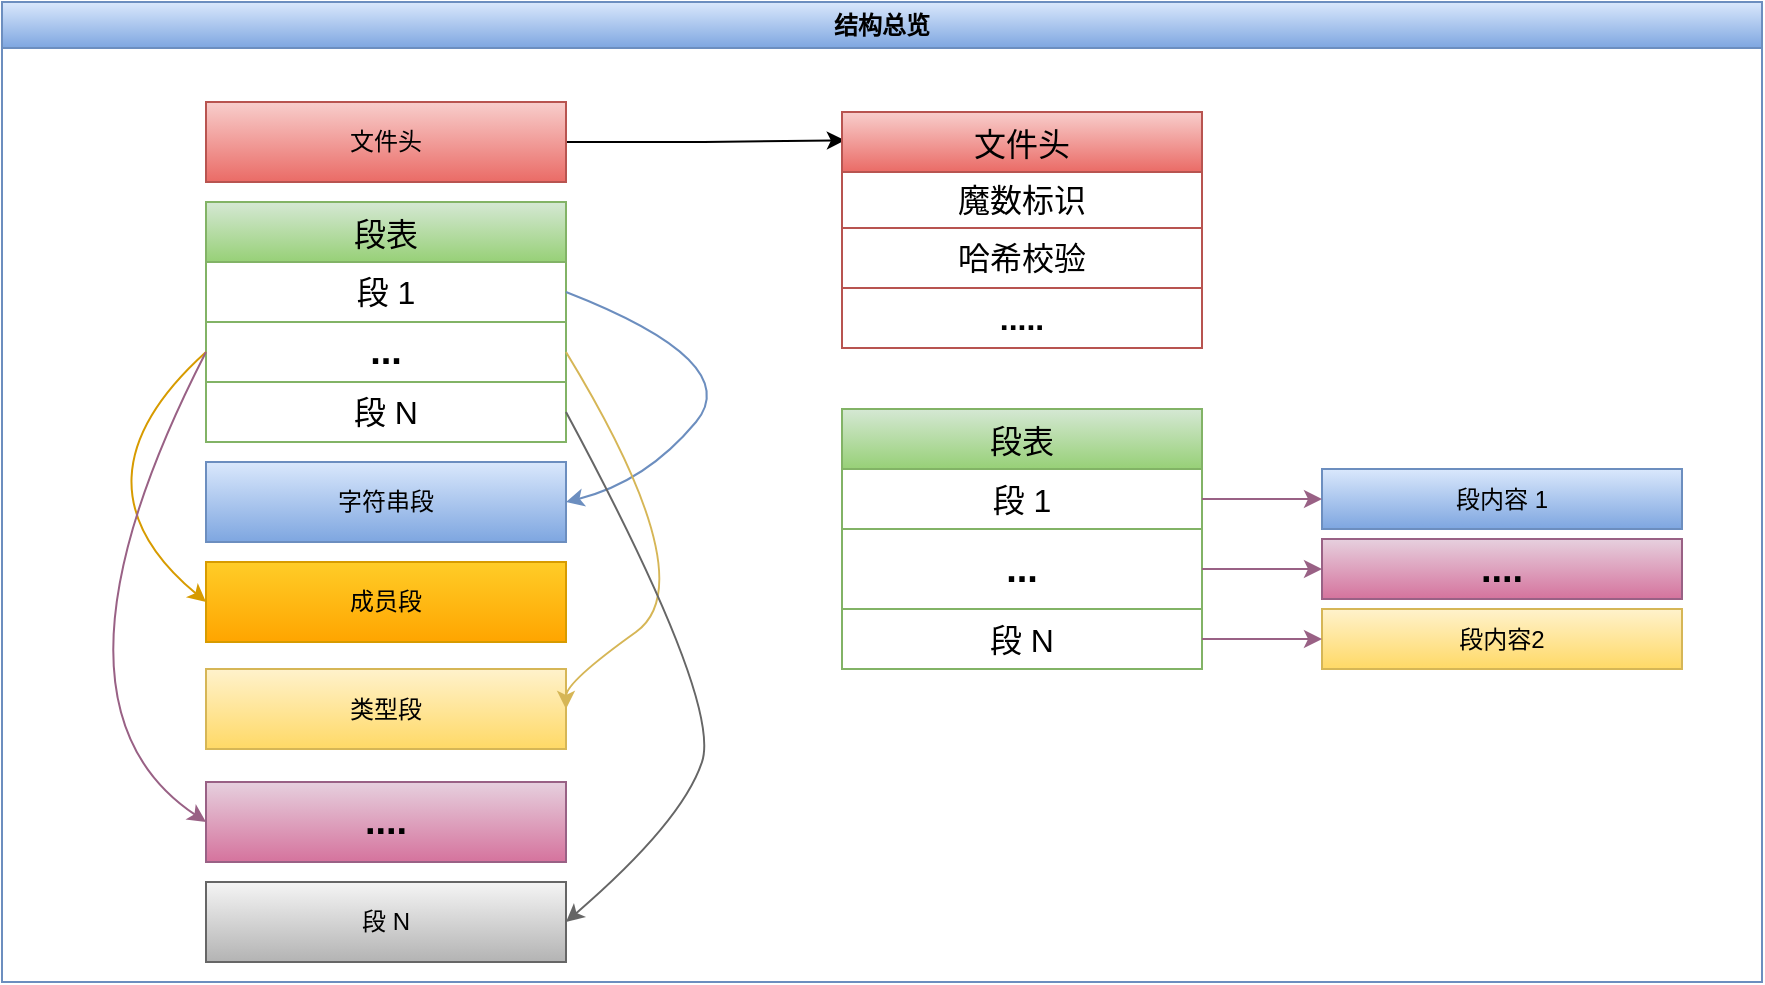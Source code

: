<mxfile version="21.6.8" type="device" pages="10">
  <diagram name="结构总览" id="7EFTJoiP-IeJj07nsDt5">
    <mxGraphModel dx="1434" dy="854" grid="1" gridSize="10" guides="1" tooltips="1" connect="1" arrows="1" fold="1" page="1" pageScale="1" pageWidth="1169" pageHeight="827" math="0" shadow="0">
      <root>
        <mxCell id="0" />
        <mxCell id="1" parent="0" />
        <mxCell id="M5UyBr1Buc2SXKEWOiiD-1" value="结构总览" style="swimlane;whiteSpace=wrap;html=1;startSize=23;fillColor=#dae8fc;gradientColor=#7ea6e0;strokeColor=#6c8ebf;" vertex="1" parent="1">
          <mxGeometry x="140" y="58" width="880" height="490" as="geometry" />
        </mxCell>
        <mxCell id="e59a14B8PvGXodp3CQeB-27" style="edgeStyle=orthogonalEdgeStyle;rounded=0;orthogonalLoop=1;jettySize=auto;html=1;exitX=1;exitY=0.5;exitDx=0;exitDy=0;entryX=0.008;entryY=0.12;entryDx=0;entryDy=0;entryPerimeter=0;" edge="1" parent="M5UyBr1Buc2SXKEWOiiD-1" source="M5UyBr1Buc2SXKEWOiiD-2" target="e59a14B8PvGXodp3CQeB-14">
          <mxGeometry relative="1" as="geometry" />
        </mxCell>
        <mxCell id="M5UyBr1Buc2SXKEWOiiD-2" value="文件头" style="rounded=0;whiteSpace=wrap;html=1;fillColor=#f8cecc;gradientColor=#ea6b66;strokeColor=#b85450;" vertex="1" parent="M5UyBr1Buc2SXKEWOiiD-1">
          <mxGeometry x="102" y="50" width="180" height="40" as="geometry" />
        </mxCell>
        <mxCell id="M5UyBr1Buc2SXKEWOiiD-3" value="段表" style="shape=table;startSize=30;container=1;collapsible=0;childLayout=tableLayout;strokeColor=#82b366;fontSize=16;fillColor=#d5e8d4;gradientColor=#97d077;" vertex="1" parent="M5UyBr1Buc2SXKEWOiiD-1">
          <mxGeometry x="102" y="100" width="180" height="120" as="geometry" />
        </mxCell>
        <mxCell id="M5UyBr1Buc2SXKEWOiiD-4" value="" style="shape=tableRow;horizontal=0;startSize=0;swimlaneHead=0;swimlaneBody=0;strokeColor=inherit;top=0;left=0;bottom=0;right=0;collapsible=0;dropTarget=0;fillColor=none;points=[[0,0.5],[1,0.5]];portConstraint=eastwest;fontSize=16;" vertex="1" parent="M5UyBr1Buc2SXKEWOiiD-3">
          <mxGeometry y="30" width="180" height="30" as="geometry" />
        </mxCell>
        <mxCell id="M5UyBr1Buc2SXKEWOiiD-5" value="段 1" style="shape=partialRectangle;html=1;whiteSpace=wrap;connectable=0;strokeColor=inherit;overflow=hidden;fillColor=none;top=0;left=0;bottom=0;right=0;pointerEvents=1;fontSize=16;" vertex="1" parent="M5UyBr1Buc2SXKEWOiiD-4">
          <mxGeometry width="180" height="30" as="geometry">
            <mxRectangle width="180" height="30" as="alternateBounds" />
          </mxGeometry>
        </mxCell>
        <mxCell id="M5UyBr1Buc2SXKEWOiiD-8" value="" style="shape=tableRow;horizontal=0;startSize=0;swimlaneHead=0;swimlaneBody=0;strokeColor=inherit;top=0;left=0;bottom=0;right=0;collapsible=0;dropTarget=0;fillColor=none;points=[[0,0.5],[1,0.5]];portConstraint=eastwest;fontSize=16;" vertex="1" parent="M5UyBr1Buc2SXKEWOiiD-3">
          <mxGeometry y="60" width="180" height="30" as="geometry" />
        </mxCell>
        <mxCell id="M5UyBr1Buc2SXKEWOiiD-9" value="&lt;b&gt;&lt;font style=&quot;font-size: 19px;&quot;&gt;...&lt;/font&gt;&lt;/b&gt;" style="shape=partialRectangle;html=1;whiteSpace=wrap;connectable=0;strokeColor=inherit;overflow=hidden;fillColor=none;top=0;left=0;bottom=0;right=0;pointerEvents=1;fontSize=16;" vertex="1" parent="M5UyBr1Buc2SXKEWOiiD-8">
          <mxGeometry width="180" height="30" as="geometry">
            <mxRectangle width="180" height="30" as="alternateBounds" />
          </mxGeometry>
        </mxCell>
        <mxCell id="M5UyBr1Buc2SXKEWOiiD-12" value="" style="shape=tableRow;horizontal=0;startSize=0;swimlaneHead=0;swimlaneBody=0;strokeColor=inherit;top=0;left=0;bottom=0;right=0;collapsible=0;dropTarget=0;fillColor=none;points=[[0,0.5],[1,0.5]];portConstraint=eastwest;fontSize=16;" vertex="1" parent="M5UyBr1Buc2SXKEWOiiD-3">
          <mxGeometry y="90" width="180" height="30" as="geometry" />
        </mxCell>
        <mxCell id="M5UyBr1Buc2SXKEWOiiD-13" value="段 N" style="shape=partialRectangle;html=1;whiteSpace=wrap;connectable=0;strokeColor=inherit;overflow=hidden;fillColor=none;top=0;left=0;bottom=0;right=0;pointerEvents=1;fontSize=16;" vertex="1" parent="M5UyBr1Buc2SXKEWOiiD-12">
          <mxGeometry width="180" height="30" as="geometry">
            <mxRectangle width="180" height="30" as="alternateBounds" />
          </mxGeometry>
        </mxCell>
        <mxCell id="M5UyBr1Buc2SXKEWOiiD-16" value="字符串段" style="rounded=0;whiteSpace=wrap;html=1;fillColor=#dae8fc;gradientColor=#7ea6e0;strokeColor=#6c8ebf;" vertex="1" parent="M5UyBr1Buc2SXKEWOiiD-1">
          <mxGeometry x="102" y="230" width="180" height="40" as="geometry" />
        </mxCell>
        <mxCell id="M5UyBr1Buc2SXKEWOiiD-17" value="成员段" style="rounded=0;whiteSpace=wrap;html=1;fillColor=#ffcd28;gradientColor=#ffa500;strokeColor=#d79b00;" vertex="1" parent="M5UyBr1Buc2SXKEWOiiD-1">
          <mxGeometry x="102" y="280" width="180" height="40" as="geometry" />
        </mxCell>
        <mxCell id="M5UyBr1Buc2SXKEWOiiD-18" value="类型段" style="rounded=0;whiteSpace=wrap;html=1;fillColor=#fff2cc;gradientColor=#ffd966;strokeColor=#d6b656;" vertex="1" parent="M5UyBr1Buc2SXKEWOiiD-1">
          <mxGeometry x="102" y="333.5" width="180" height="40" as="geometry" />
        </mxCell>
        <mxCell id="M5UyBr1Buc2SXKEWOiiD-19" value="...." style="rounded=0;whiteSpace=wrap;html=1;fillColor=#e6d0de;gradientColor=#d5739d;strokeColor=#996185;fontStyle=1;fontSize=19;" vertex="1" parent="M5UyBr1Buc2SXKEWOiiD-1">
          <mxGeometry x="102" y="390" width="180" height="40" as="geometry" />
        </mxCell>
        <mxCell id="M5UyBr1Buc2SXKEWOiiD-20" value="段&amp;nbsp;N" style="rounded=0;whiteSpace=wrap;html=1;fillColor=#f5f5f5;gradientColor=#b3b3b3;strokeColor=#666666;" vertex="1" parent="M5UyBr1Buc2SXKEWOiiD-1">
          <mxGeometry x="102" y="440" width="180" height="40" as="geometry" />
        </mxCell>
        <mxCell id="M5UyBr1Buc2SXKEWOiiD-21" value="" style="curved=1;endArrow=classic;html=1;rounded=0;exitX=1;exitY=0.5;exitDx=0;exitDy=0;entryX=1;entryY=0.5;entryDx=0;entryDy=0;fillColor=#dae8fc;gradientColor=#7ea6e0;strokeColor=#6c8ebf;" edge="1" parent="M5UyBr1Buc2SXKEWOiiD-1" source="M5UyBr1Buc2SXKEWOiiD-4" target="M5UyBr1Buc2SXKEWOiiD-16">
          <mxGeometry width="50" height="50" relative="1" as="geometry">
            <mxPoint x="282" y="390" as="sourcePoint" />
            <mxPoint x="332" y="340" as="targetPoint" />
            <Array as="points">
              <mxPoint x="372" y="180" />
              <mxPoint x="322" y="240" />
            </Array>
          </mxGeometry>
        </mxCell>
        <mxCell id="M5UyBr1Buc2SXKEWOiiD-22" value="" style="curved=1;endArrow=classic;html=1;rounded=0;exitX=0;exitY=0.5;exitDx=0;exitDy=0;fillColor=#ffcd28;gradientColor=#ffa500;strokeColor=#d79b00;entryX=0;entryY=0.5;entryDx=0;entryDy=0;" edge="1" parent="M5UyBr1Buc2SXKEWOiiD-1" source="M5UyBr1Buc2SXKEWOiiD-8" target="M5UyBr1Buc2SXKEWOiiD-17">
          <mxGeometry width="50" height="50" relative="1" as="geometry">
            <mxPoint x="330" y="390" as="sourcePoint" />
            <mxPoint x="146" y="300" as="targetPoint" />
            <Array as="points">
              <mxPoint x="30" y="240" />
            </Array>
          </mxGeometry>
        </mxCell>
        <mxCell id="M5UyBr1Buc2SXKEWOiiD-23" value="" style="curved=1;endArrow=classic;html=1;rounded=0;entryX=1;entryY=0.5;entryDx=0;entryDy=0;exitX=1;exitY=0.5;exitDx=0;exitDy=0;fillColor=#fff2cc;gradientColor=#ffd966;strokeColor=#d6b656;" edge="1" parent="M5UyBr1Buc2SXKEWOiiD-1" source="M5UyBr1Buc2SXKEWOiiD-8" target="M5UyBr1Buc2SXKEWOiiD-18">
          <mxGeometry width="50" height="50" relative="1" as="geometry">
            <mxPoint x="282" y="390" as="sourcePoint" />
            <mxPoint x="332" y="340" as="targetPoint" />
            <Array as="points">
              <mxPoint x="352" y="290" />
              <mxPoint x="282" y="340" />
            </Array>
          </mxGeometry>
        </mxCell>
        <mxCell id="M5UyBr1Buc2SXKEWOiiD-24" value="" style="curved=1;endArrow=classic;html=1;rounded=0;entryX=0;entryY=0.5;entryDx=0;entryDy=0;exitX=0;exitY=0.5;exitDx=0;exitDy=0;fillColor=#e6d0de;gradientColor=#d5739d;strokeColor=#996185;" edge="1" parent="M5UyBr1Buc2SXKEWOiiD-1" source="M5UyBr1Buc2SXKEWOiiD-8" target="M5UyBr1Buc2SXKEWOiiD-19">
          <mxGeometry width="50" height="50" relative="1" as="geometry">
            <mxPoint x="282" y="390" as="sourcePoint" />
            <mxPoint x="332" y="340" as="targetPoint" />
            <Array as="points">
              <mxPoint x="12" y="350" />
            </Array>
          </mxGeometry>
        </mxCell>
        <mxCell id="M5UyBr1Buc2SXKEWOiiD-25" value="" style="curved=1;endArrow=classic;html=1;rounded=0;entryX=1;entryY=0.5;entryDx=0;entryDy=0;exitX=1;exitY=0.5;exitDx=0;exitDy=0;fillColor=#f5f5f5;gradientColor=#b3b3b3;strokeColor=#666666;" edge="1" parent="M5UyBr1Buc2SXKEWOiiD-1" source="M5UyBr1Buc2SXKEWOiiD-12" target="M5UyBr1Buc2SXKEWOiiD-20">
          <mxGeometry width="50" height="50" relative="1" as="geometry">
            <mxPoint x="330" y="390" as="sourcePoint" />
            <mxPoint x="380" y="340" as="targetPoint" />
            <Array as="points">
              <mxPoint x="360" y="350" />
              <mxPoint x="340" y="410" />
            </Array>
          </mxGeometry>
        </mxCell>
        <mxCell id="e59a14B8PvGXodp3CQeB-1" value="段表" style="shape=table;startSize=30;container=1;collapsible=0;childLayout=tableLayout;strokeColor=#82b366;fontSize=16;fillColor=#d5e8d4;gradientColor=#97d077;" vertex="1" parent="M5UyBr1Buc2SXKEWOiiD-1">
          <mxGeometry x="420" y="203.5" width="180" height="130" as="geometry" />
        </mxCell>
        <mxCell id="e59a14B8PvGXodp3CQeB-2" value="" style="shape=tableRow;horizontal=0;startSize=0;swimlaneHead=0;swimlaneBody=0;strokeColor=inherit;top=0;left=0;bottom=0;right=0;collapsible=0;dropTarget=0;fillColor=none;points=[[0,0.5],[1,0.5]];portConstraint=eastwest;fontSize=16;" vertex="1" parent="e59a14B8PvGXodp3CQeB-1">
          <mxGeometry y="30" width="180" height="30" as="geometry" />
        </mxCell>
        <mxCell id="e59a14B8PvGXodp3CQeB-3" value="段 1" style="shape=partialRectangle;html=1;whiteSpace=wrap;connectable=0;strokeColor=inherit;overflow=hidden;fillColor=none;top=0;left=0;bottom=0;right=0;pointerEvents=1;fontSize=16;" vertex="1" parent="e59a14B8PvGXodp3CQeB-2">
          <mxGeometry width="180" height="30" as="geometry">
            <mxRectangle width="180" height="30" as="alternateBounds" />
          </mxGeometry>
        </mxCell>
        <mxCell id="e59a14B8PvGXodp3CQeB-4" value="" style="shape=tableRow;horizontal=0;startSize=0;swimlaneHead=0;swimlaneBody=0;strokeColor=inherit;top=0;left=0;bottom=0;right=0;collapsible=0;dropTarget=0;fillColor=none;points=[[0,0.5],[1,0.5]];portConstraint=eastwest;fontSize=16;" vertex="1" parent="e59a14B8PvGXodp3CQeB-1">
          <mxGeometry y="60" width="180" height="40" as="geometry" />
        </mxCell>
        <mxCell id="e59a14B8PvGXodp3CQeB-5" value="&lt;b&gt;&lt;font style=&quot;font-size: 19px;&quot;&gt;...&lt;/font&gt;&lt;/b&gt;" style="shape=partialRectangle;html=1;whiteSpace=wrap;connectable=0;strokeColor=inherit;overflow=hidden;fillColor=none;top=0;left=0;bottom=0;right=0;pointerEvents=1;fontSize=16;" vertex="1" parent="e59a14B8PvGXodp3CQeB-4">
          <mxGeometry width="180" height="40" as="geometry">
            <mxRectangle width="180" height="40" as="alternateBounds" />
          </mxGeometry>
        </mxCell>
        <mxCell id="e59a14B8PvGXodp3CQeB-6" value="" style="shape=tableRow;horizontal=0;startSize=0;swimlaneHead=0;swimlaneBody=0;strokeColor=inherit;top=0;left=0;bottom=0;right=0;collapsible=0;dropTarget=0;fillColor=none;points=[[0,0.5],[1,0.5]];portConstraint=eastwest;fontSize=16;" vertex="1" parent="e59a14B8PvGXodp3CQeB-1">
          <mxGeometry y="100" width="180" height="30" as="geometry" />
        </mxCell>
        <mxCell id="e59a14B8PvGXodp3CQeB-7" value="段 N" style="shape=partialRectangle;html=1;whiteSpace=wrap;connectable=0;strokeColor=inherit;overflow=hidden;fillColor=none;top=0;left=0;bottom=0;right=0;pointerEvents=1;fontSize=16;" vertex="1" parent="e59a14B8PvGXodp3CQeB-6">
          <mxGeometry width="180" height="30" as="geometry">
            <mxRectangle width="180" height="30" as="alternateBounds" />
          </mxGeometry>
        </mxCell>
        <mxCell id="e59a14B8PvGXodp3CQeB-8" value="段内容 1" style="rounded=0;whiteSpace=wrap;html=1;fillColor=#dae8fc;gradientColor=#7ea6e0;strokeColor=#6c8ebf;" vertex="1" parent="M5UyBr1Buc2SXKEWOiiD-1">
          <mxGeometry x="660" y="233.5" width="180" height="30" as="geometry" />
        </mxCell>
        <mxCell id="e59a14B8PvGXodp3CQeB-9" style="edgeStyle=orthogonalEdgeStyle;rounded=0;orthogonalLoop=1;jettySize=auto;html=1;exitX=1;exitY=0.5;exitDx=0;exitDy=0;fillColor=#e6d0de;gradientColor=#d5739d;strokeColor=#996185;" edge="1" parent="M5UyBr1Buc2SXKEWOiiD-1" source="e59a14B8PvGXodp3CQeB-2" target="e59a14B8PvGXodp3CQeB-8">
          <mxGeometry relative="1" as="geometry" />
        </mxCell>
        <mxCell id="e59a14B8PvGXodp3CQeB-10" value="...." style="rounded=0;whiteSpace=wrap;html=1;fillColor=#e6d0de;gradientColor=#d5739d;strokeColor=#996185;fontStyle=1;fontSize=19;" vertex="1" parent="M5UyBr1Buc2SXKEWOiiD-1">
          <mxGeometry x="660" y="268.5" width="180" height="30" as="geometry" />
        </mxCell>
        <mxCell id="e59a14B8PvGXodp3CQeB-11" style="edgeStyle=orthogonalEdgeStyle;rounded=0;orthogonalLoop=1;jettySize=auto;html=1;exitX=1;exitY=0.5;exitDx=0;exitDy=0;fillColor=#e6d0de;gradientColor=#d5739d;strokeColor=#996185;" edge="1" parent="M5UyBr1Buc2SXKEWOiiD-1" source="e59a14B8PvGXodp3CQeB-4" target="e59a14B8PvGXodp3CQeB-10">
          <mxGeometry relative="1" as="geometry" />
        </mxCell>
        <mxCell id="e59a14B8PvGXodp3CQeB-12" value="段内容2" style="rounded=0;whiteSpace=wrap;html=1;fillColor=#fff2cc;gradientColor=#ffd966;strokeColor=#d6b656;" vertex="1" parent="M5UyBr1Buc2SXKEWOiiD-1">
          <mxGeometry x="660" y="303.5" width="180" height="30" as="geometry" />
        </mxCell>
        <mxCell id="e59a14B8PvGXodp3CQeB-13" style="edgeStyle=orthogonalEdgeStyle;rounded=0;orthogonalLoop=1;jettySize=auto;html=1;exitX=1;exitY=0.5;exitDx=0;exitDy=0;entryX=0;entryY=0.5;entryDx=0;entryDy=0;fillColor=#e6d0de;gradientColor=#d5739d;strokeColor=#996185;" edge="1" parent="M5UyBr1Buc2SXKEWOiiD-1" source="e59a14B8PvGXodp3CQeB-6" target="e59a14B8PvGXodp3CQeB-12">
          <mxGeometry relative="1" as="geometry" />
        </mxCell>
        <mxCell id="e59a14B8PvGXodp3CQeB-14" value="文件头" style="shape=table;startSize=30;container=1;collapsible=0;childLayout=tableLayout;strokeColor=#b85450;fontSize=16;fillColor=#f8cecc;gradientColor=#ea6b66;" vertex="1" parent="M5UyBr1Buc2SXKEWOiiD-1">
          <mxGeometry x="420" y="55" width="180" height="118" as="geometry" />
        </mxCell>
        <mxCell id="e59a14B8PvGXodp3CQeB-15" value="" style="shape=tableRow;horizontal=0;startSize=0;swimlaneHead=0;swimlaneBody=0;strokeColor=inherit;top=0;left=0;bottom=0;right=0;collapsible=0;dropTarget=0;fillColor=none;points=[[0,0.5],[1,0.5]];portConstraint=eastwest;fontSize=16;" vertex="1" parent="e59a14B8PvGXodp3CQeB-14">
          <mxGeometry y="30" width="180" height="28" as="geometry" />
        </mxCell>
        <mxCell id="e59a14B8PvGXodp3CQeB-17" value="魔数标识" style="shape=partialRectangle;html=1;whiteSpace=wrap;connectable=0;strokeColor=inherit;overflow=hidden;fillColor=none;top=0;left=0;bottom=0;right=0;pointerEvents=1;fontSize=16;" vertex="1" parent="e59a14B8PvGXodp3CQeB-15">
          <mxGeometry width="180" height="28" as="geometry">
            <mxRectangle width="180" height="28" as="alternateBounds" />
          </mxGeometry>
        </mxCell>
        <mxCell id="e59a14B8PvGXodp3CQeB-19" value="" style="shape=tableRow;horizontal=0;startSize=0;swimlaneHead=0;swimlaneBody=0;strokeColor=inherit;top=0;left=0;bottom=0;right=0;collapsible=0;dropTarget=0;fillColor=none;points=[[0,0.5],[1,0.5]];portConstraint=eastwest;fontSize=16;" vertex="1" parent="e59a14B8PvGXodp3CQeB-14">
          <mxGeometry y="58" width="180" height="30" as="geometry" />
        </mxCell>
        <mxCell id="e59a14B8PvGXodp3CQeB-21" value="哈希校验" style="shape=partialRectangle;html=1;whiteSpace=wrap;connectable=0;strokeColor=inherit;overflow=hidden;fillColor=none;top=0;left=0;bottom=0;right=0;pointerEvents=1;fontSize=16;" vertex="1" parent="e59a14B8PvGXodp3CQeB-19">
          <mxGeometry width="180" height="30" as="geometry">
            <mxRectangle width="180" height="30" as="alternateBounds" />
          </mxGeometry>
        </mxCell>
        <mxCell id="e59a14B8PvGXodp3CQeB-23" value="" style="shape=tableRow;horizontal=0;startSize=0;swimlaneHead=0;swimlaneBody=0;strokeColor=inherit;top=0;left=0;bottom=0;right=0;collapsible=0;dropTarget=0;fillColor=none;points=[[0,0.5],[1,0.5]];portConstraint=eastwest;fontSize=16;" vertex="1" parent="e59a14B8PvGXodp3CQeB-14">
          <mxGeometry y="88" width="180" height="30" as="geometry" />
        </mxCell>
        <mxCell id="e59a14B8PvGXodp3CQeB-25" value="....." style="shape=partialRectangle;html=1;whiteSpace=wrap;connectable=0;strokeColor=inherit;overflow=hidden;fillColor=none;top=0;left=0;bottom=0;right=0;pointerEvents=1;fontSize=16;fontStyle=1" vertex="1" parent="e59a14B8PvGXodp3CQeB-23">
          <mxGeometry width="180" height="30" as="geometry">
            <mxRectangle width="180" height="30" as="alternateBounds" />
          </mxGeometry>
        </mxCell>
      </root>
    </mxGraphModel>
  </diagram>
  <diagram id="Nai8CSsQ4gjV6W1Asei1" name="文件头">
    <mxGraphModel dx="1434" dy="854" grid="1" gridSize="10" guides="1" tooltips="1" connect="1" arrows="1" fold="1" page="1" pageScale="1" pageWidth="1169" pageHeight="827" math="0" shadow="0">
      <root>
        <mxCell id="0" />
        <mxCell id="1" parent="0" />
        <mxCell id="0eIe_8rx6EukzyfB3NXp-30" value="文件头结构" style="swimlane;whiteSpace=wrap;html=1;fillColor=#dae8fc;gradientColor=#7ea6e0;strokeColor=#6c8ebf;" vertex="1" parent="1">
          <mxGeometry x="90" y="80" width="900" height="410" as="geometry" />
        </mxCell>
        <mxCell id="0eIe_8rx6EukzyfB3NXp-71" value="" style="edgeStyle=orthogonalEdgeStyle;rounded=0;orthogonalLoop=1;jettySize=auto;html=1;exitX=1;exitY=0.5;exitDx=0;exitDy=0;fillColor=#f8cecc;gradientColor=#ea6b66;strokeColor=#b85450;" edge="1" parent="0eIe_8rx6EukzyfB3NXp-30" source="0eIe_8rx6EukzyfB3NXp-2" target="0eIe_8rx6EukzyfB3NXp-70">
          <mxGeometry relative="1" as="geometry" />
        </mxCell>
        <mxCell id="0eIe_8rx6EukzyfB3NXp-1" value="成员定义" style="shape=table;startSize=30;container=1;collapsible=0;childLayout=tableLayout;strokeColor=#82b366;fontSize=16;fillColor=#d5e8d4;gradientColor=#97d077;" vertex="1" parent="0eIe_8rx6EukzyfB3NXp-30">
          <mxGeometry x="20" y="40" width="440" height="326" as="geometry" />
        </mxCell>
        <mxCell id="0eIe_8rx6EukzyfB3NXp-31" style="shape=tableRow;horizontal=0;startSize=0;swimlaneHead=0;swimlaneBody=0;strokeColor=inherit;top=0;left=0;bottom=0;right=0;collapsible=0;dropTarget=0;fillColor=none;points=[[0,0.5],[1,0.5]];portConstraint=eastwest;fontSize=16;" vertex="1" parent="0eIe_8rx6EukzyfB3NXp-1">
          <mxGeometry y="30" width="440" height="28" as="geometry" />
        </mxCell>
        <mxCell id="0eIe_8rx6EukzyfB3NXp-32" value="类型" style="shape=partialRectangle;html=1;whiteSpace=wrap;connectable=0;strokeColor=#666666;overflow=hidden;fillColor=#f5f5f5;top=0;left=0;bottom=0;right=0;pointerEvents=1;fontSize=16;gradientColor=#b3b3b3;" vertex="1" parent="0eIe_8rx6EukzyfB3NXp-31">
          <mxGeometry width="80" height="28" as="geometry">
            <mxRectangle width="80" height="28" as="alternateBounds" />
          </mxGeometry>
        </mxCell>
        <mxCell id="0eIe_8rx6EukzyfB3NXp-33" value="名称" style="shape=partialRectangle;html=1;whiteSpace=wrap;connectable=0;strokeColor=#666666;overflow=hidden;fillColor=#f5f5f5;top=0;left=0;bottom=0;right=0;pointerEvents=1;fontSize=16;gradientColor=#b3b3b3;" vertex="1" parent="0eIe_8rx6EukzyfB3NXp-31">
          <mxGeometry x="80" width="120" height="28" as="geometry">
            <mxRectangle width="120" height="28" as="alternateBounds" />
          </mxGeometry>
        </mxCell>
        <mxCell id="0eIe_8rx6EukzyfB3NXp-34" value="注释" style="shape=partialRectangle;html=1;whiteSpace=wrap;connectable=0;strokeColor=#666666;overflow=hidden;fillColor=#f5f5f5;top=0;left=0;bottom=0;right=0;pointerEvents=1;fontSize=16;gradientColor=#b3b3b3;" vertex="1" parent="0eIe_8rx6EukzyfB3NXp-31">
          <mxGeometry x="200" width="240" height="28" as="geometry">
            <mxRectangle width="240" height="28" as="alternateBounds" />
          </mxGeometry>
        </mxCell>
        <mxCell id="0eIe_8rx6EukzyfB3NXp-2" value="" style="shape=tableRow;horizontal=0;startSize=0;swimlaneHead=0;swimlaneBody=0;strokeColor=inherit;top=0;left=0;bottom=0;right=0;collapsible=0;dropTarget=0;fillColor=none;points=[[0,0.5],[1,0.5]];portConstraint=eastwest;fontSize=16;" vertex="1" parent="0eIe_8rx6EukzyfB3NXp-1">
          <mxGeometry y="58" width="440" height="28" as="geometry" />
        </mxCell>
        <mxCell id="0eIe_8rx6EukzyfB3NXp-23" value="uint8_t" style="shape=partialRectangle;html=1;whiteSpace=wrap;connectable=0;strokeColor=inherit;overflow=hidden;fillColor=none;top=0;left=0;bottom=0;right=0;pointerEvents=1;fontSize=16;align=center;" vertex="1" parent="0eIe_8rx6EukzyfB3NXp-2">
          <mxGeometry width="80" height="28" as="geometry">
            <mxRectangle width="80" height="28" as="alternateBounds" />
          </mxGeometry>
        </mxCell>
        <mxCell id="0eIe_8rx6EukzyfB3NXp-16" value="magic[4]" style="shape=partialRectangle;html=1;whiteSpace=wrap;connectable=0;strokeColor=inherit;overflow=hidden;fillColor=none;top=0;left=0;bottom=0;right=0;pointerEvents=1;fontSize=16;align=center;" vertex="1" parent="0eIe_8rx6EukzyfB3NXp-2">
          <mxGeometry x="80" width="120" height="28" as="geometry">
            <mxRectangle width="120" height="28" as="alternateBounds" />
          </mxGeometry>
        </mxCell>
        <mxCell id="0eIe_8rx6EukzyfB3NXp-3" value="魔数标识" style="shape=partialRectangle;html=1;whiteSpace=wrap;connectable=0;strokeColor=inherit;overflow=hidden;fillColor=none;top=0;left=0;bottom=0;right=0;pointerEvents=1;fontSize=16;" vertex="1" parent="0eIe_8rx6EukzyfB3NXp-2">
          <mxGeometry x="200" width="240" height="28" as="geometry">
            <mxRectangle width="240" height="28" as="alternateBounds" />
          </mxGeometry>
        </mxCell>
        <mxCell id="0eIe_8rx6EukzyfB3NXp-4" value="" style="shape=tableRow;horizontal=0;startSize=0;swimlaneHead=0;swimlaneBody=0;strokeColor=inherit;top=0;left=0;bottom=0;right=0;collapsible=0;dropTarget=0;fillColor=none;points=[[0,0.5],[1,0.5]];portConstraint=eastwest;fontSize=16;" vertex="1" parent="0eIe_8rx6EukzyfB3NXp-1">
          <mxGeometry y="86" width="440" height="30" as="geometry" />
        </mxCell>
        <mxCell id="0eIe_8rx6EukzyfB3NXp-24" value="uint8_t" style="shape=partialRectangle;html=1;whiteSpace=wrap;connectable=0;strokeColor=#6c8ebf;overflow=hidden;fillColor=#dae8fc;top=0;left=0;bottom=0;right=0;pointerEvents=1;fontSize=16;align=center;gradientColor=#7ea6e0;" vertex="1" parent="0eIe_8rx6EukzyfB3NXp-4">
          <mxGeometry width="80" height="30" as="geometry">
            <mxRectangle width="80" height="30" as="alternateBounds" />
          </mxGeometry>
        </mxCell>
        <mxCell id="0eIe_8rx6EukzyfB3NXp-17" value="MD5[16]" style="shape=partialRectangle;html=1;whiteSpace=wrap;connectable=0;strokeColor=#6c8ebf;overflow=hidden;fillColor=#dae8fc;top=0;left=0;bottom=0;right=0;pointerEvents=1;fontSize=16;align=center;gradientColor=#7ea6e0;" vertex="1" parent="0eIe_8rx6EukzyfB3NXp-4">
          <mxGeometry x="80" width="120" height="30" as="geometry">
            <mxRectangle width="120" height="30" as="alternateBounds" />
          </mxGeometry>
        </mxCell>
        <mxCell id="0eIe_8rx6EukzyfB3NXp-5" value="哈希校验" style="shape=partialRectangle;html=1;whiteSpace=wrap;connectable=0;strokeColor=#6c8ebf;overflow=hidden;fillColor=#dae8fc;top=0;left=0;bottom=0;right=0;pointerEvents=1;fontSize=16;gradientColor=#7ea6e0;" vertex="1" parent="0eIe_8rx6EukzyfB3NXp-4">
          <mxGeometry x="200" width="240" height="30" as="geometry">
            <mxRectangle width="240" height="30" as="alternateBounds" />
          </mxGeometry>
        </mxCell>
        <mxCell id="0eIe_8rx6EukzyfB3NXp-88" style="shape=tableRow;horizontal=0;startSize=0;swimlaneHead=0;swimlaneBody=0;strokeColor=inherit;top=0;left=0;bottom=0;right=0;collapsible=0;dropTarget=0;fillColor=none;points=[[0,0.5],[1,0.5]];portConstraint=eastwest;fontSize=16;" vertex="1" parent="0eIe_8rx6EukzyfB3NXp-1">
          <mxGeometry y="116" width="440" height="30" as="geometry" />
        </mxCell>
        <mxCell id="0eIe_8rx6EukzyfB3NXp-89" value="uint8_t" style="shape=partialRectangle;html=1;whiteSpace=wrap;connectable=0;strokeColor=inherit;overflow=hidden;fillColor=none;top=0;left=0;bottom=0;right=0;pointerEvents=1;fontSize=16;align=center;" vertex="1" parent="0eIe_8rx6EukzyfB3NXp-88">
          <mxGeometry width="80" height="30" as="geometry">
            <mxRectangle width="80" height="30" as="alternateBounds" />
          </mxGeometry>
        </mxCell>
        <mxCell id="0eIe_8rx6EukzyfB3NXp-90" value="endian" style="shape=partialRectangle;html=1;whiteSpace=wrap;connectable=0;strokeColor=inherit;overflow=hidden;fillColor=none;top=0;left=0;bottom=0;right=0;pointerEvents=1;fontSize=16;align=center;" vertex="1" parent="0eIe_8rx6EukzyfB3NXp-88">
          <mxGeometry x="80" width="120" height="30" as="geometry">
            <mxRectangle width="120" height="30" as="alternateBounds" />
          </mxGeometry>
        </mxCell>
        <mxCell id="0eIe_8rx6EukzyfB3NXp-91" value="字节序列" style="shape=partialRectangle;html=1;whiteSpace=wrap;connectable=0;strokeColor=inherit;overflow=hidden;fillColor=none;top=0;left=0;bottom=0;right=0;pointerEvents=1;fontSize=16;" vertex="1" parent="0eIe_8rx6EukzyfB3NXp-88">
          <mxGeometry x="200" width="240" height="30" as="geometry">
            <mxRectangle width="240" height="30" as="alternateBounds" />
          </mxGeometry>
        </mxCell>
        <mxCell id="0eIe_8rx6EukzyfB3NXp-81" style="shape=tableRow;horizontal=0;startSize=0;swimlaneHead=0;swimlaneBody=0;strokeColor=inherit;top=0;left=0;bottom=0;right=0;collapsible=0;dropTarget=0;fillColor=none;points=[[0,0.5],[1,0.5]];portConstraint=eastwest;fontSize=16;" vertex="1" parent="0eIe_8rx6EukzyfB3NXp-1">
          <mxGeometry y="146" width="440" height="30" as="geometry" />
        </mxCell>
        <mxCell id="0eIe_8rx6EukzyfB3NXp-82" value="uint8_t" style="shape=partialRectangle;html=1;whiteSpace=wrap;connectable=0;strokeColor=inherit;overflow=hidden;fillColor=none;top=0;left=0;bottom=0;right=0;pointerEvents=1;fontSize=16;align=center;" vertex="1" parent="0eIe_8rx6EukzyfB3NXp-81">
          <mxGeometry width="80" height="30" as="geometry">
            <mxRectangle width="80" height="30" as="alternateBounds" />
          </mxGeometry>
        </mxCell>
        <mxCell id="0eIe_8rx6EukzyfB3NXp-83" value="arch" style="shape=partialRectangle;html=1;whiteSpace=wrap;connectable=0;strokeColor=inherit;overflow=hidden;fillColor=none;top=0;left=0;bottom=0;right=0;pointerEvents=1;fontSize=16;align=center;" vertex="1" parent="0eIe_8rx6EukzyfB3NXp-81">
          <mxGeometry x="80" width="120" height="30" as="geometry">
            <mxRectangle width="120" height="30" as="alternateBounds" />
          </mxGeometry>
        </mxCell>
        <mxCell id="0eIe_8rx6EukzyfB3NXp-84" value="地址架构" style="shape=partialRectangle;html=1;whiteSpace=wrap;connectable=0;strokeColor=inherit;overflow=hidden;fillColor=none;top=0;left=0;bottom=0;right=0;pointerEvents=1;fontSize=16;" vertex="1" parent="0eIe_8rx6EukzyfB3NXp-81">
          <mxGeometry x="200" width="240" height="30" as="geometry">
            <mxRectangle width="240" height="30" as="alternateBounds" />
          </mxGeometry>
        </mxCell>
        <mxCell id="0eIe_8rx6EukzyfB3NXp-6" value="" style="shape=tableRow;horizontal=0;startSize=0;swimlaneHead=0;swimlaneBody=0;strokeColor=inherit;top=0;left=0;bottom=0;right=0;collapsible=0;dropTarget=0;fillColor=none;points=[[0,0.5],[1,0.5]];portConstraint=eastwest;fontSize=16;" vertex="1" parent="0eIe_8rx6EukzyfB3NXp-1">
          <mxGeometry y="176" width="440" height="30" as="geometry" />
        </mxCell>
        <mxCell id="0eIe_8rx6EukzyfB3NXp-25" value="uint8_t" style="shape=partialRectangle;html=1;whiteSpace=wrap;connectable=0;strokeColor=inherit;overflow=hidden;fillColor=none;top=0;left=0;bottom=0;right=0;pointerEvents=1;fontSize=16;align=center;" vertex="1" parent="0eIe_8rx6EukzyfB3NXp-6">
          <mxGeometry width="80" height="30" as="geometry">
            <mxRectangle width="80" height="30" as="alternateBounds" />
          </mxGeometry>
        </mxCell>
        <mxCell id="0eIe_8rx6EukzyfB3NXp-18" value="kind" style="shape=partialRectangle;html=1;whiteSpace=wrap;connectable=0;strokeColor=inherit;overflow=hidden;fillColor=none;top=0;left=0;bottom=0;right=0;pointerEvents=1;fontSize=16;align=center;" vertex="1" parent="0eIe_8rx6EukzyfB3NXp-6">
          <mxGeometry x="80" width="120" height="30" as="geometry">
            <mxRectangle width="120" height="30" as="alternateBounds" />
          </mxGeometry>
        </mxCell>
        <mxCell id="0eIe_8rx6EukzyfB3NXp-7" value="文件类别" style="shape=partialRectangle;html=1;whiteSpace=wrap;connectable=0;strokeColor=inherit;overflow=hidden;fillColor=none;top=0;left=0;bottom=0;right=0;pointerEvents=1;fontSize=16;" vertex="1" parent="0eIe_8rx6EukzyfB3NXp-6">
          <mxGeometry x="200" width="240" height="30" as="geometry">
            <mxRectangle width="240" height="30" as="alternateBounds" />
          </mxGeometry>
        </mxCell>
        <mxCell id="0eIe_8rx6EukzyfB3NXp-8" style="shape=tableRow;horizontal=0;startSize=0;swimlaneHead=0;swimlaneBody=0;strokeColor=inherit;top=0;left=0;bottom=0;right=0;collapsible=0;dropTarget=0;fillColor=none;points=[[0,0.5],[1,0.5]];portConstraint=eastwest;fontSize=16;" vertex="1" parent="0eIe_8rx6EukzyfB3NXp-1">
          <mxGeometry y="206" width="440" height="30" as="geometry" />
        </mxCell>
        <mxCell id="0eIe_8rx6EukzyfB3NXp-26" value="uint8_t" style="shape=partialRectangle;html=1;whiteSpace=wrap;connectable=0;strokeColor=#6c8ebf;overflow=hidden;fillColor=#dae8fc;top=0;left=0;bottom=0;right=0;pointerEvents=1;fontSize=16;align=center;gradientColor=#7ea6e0;" vertex="1" parent="0eIe_8rx6EukzyfB3NXp-8">
          <mxGeometry width="80" height="30" as="geometry">
            <mxRectangle width="80" height="30" as="alternateBounds" />
          </mxGeometry>
        </mxCell>
        <mxCell id="0eIe_8rx6EukzyfB3NXp-19" value="format" style="shape=partialRectangle;html=1;whiteSpace=wrap;connectable=0;strokeColor=#6c8ebf;overflow=hidden;fillColor=#dae8fc;top=0;left=0;bottom=0;right=0;pointerEvents=1;fontSize=16;align=center;gradientColor=#7ea6e0;" vertex="1" parent="0eIe_8rx6EukzyfB3NXp-8">
          <mxGeometry x="80" width="120" height="30" as="geometry">
            <mxRectangle width="120" height="30" as="alternateBounds" />
          </mxGeometry>
        </mxCell>
        <mxCell id="0eIe_8rx6EukzyfB3NXp-9" value="格式版本" style="shape=partialRectangle;html=1;whiteSpace=wrap;connectable=0;strokeColor=#6c8ebf;overflow=hidden;fillColor=#dae8fc;top=0;left=0;bottom=0;right=0;pointerEvents=1;fontSize=16;gradientColor=#7ea6e0;" vertex="1" parent="0eIe_8rx6EukzyfB3NXp-8">
          <mxGeometry x="200" width="240" height="30" as="geometry">
            <mxRectangle width="240" height="30" as="alternateBounds" />
          </mxGeometry>
        </mxCell>
        <mxCell id="0eIe_8rx6EukzyfB3NXp-10" style="shape=tableRow;horizontal=0;startSize=0;swimlaneHead=0;swimlaneBody=0;strokeColor=inherit;top=0;left=0;bottom=0;right=0;collapsible=0;dropTarget=0;fillColor=none;points=[[0,0.5],[1,0.5]];portConstraint=eastwest;fontSize=16;" vertex="1" parent="0eIe_8rx6EukzyfB3NXp-1">
          <mxGeometry y="236" width="440" height="30" as="geometry" />
        </mxCell>
        <mxCell id="0eIe_8rx6EukzyfB3NXp-27" value="uint32_t" style="shape=partialRectangle;html=1;whiteSpace=wrap;connectable=0;strokeColor=inherit;overflow=hidden;fillColor=none;top=0;left=0;bottom=0;right=0;pointerEvents=1;fontSize=16;align=center;" vertex="1" parent="0eIe_8rx6EukzyfB3NXp-10">
          <mxGeometry width="80" height="30" as="geometry">
            <mxRectangle width="80" height="30" as="alternateBounds" />
          </mxGeometry>
        </mxCell>
        <mxCell id="0eIe_8rx6EukzyfB3NXp-20" value="insversion" style="shape=partialRectangle;html=1;whiteSpace=wrap;connectable=0;strokeColor=inherit;overflow=hidden;fillColor=none;top=0;left=0;bottom=0;right=0;pointerEvents=1;fontSize=16;align=center;" vertex="1" parent="0eIe_8rx6EukzyfB3NXp-10">
          <mxGeometry x="80" width="120" height="30" as="geometry">
            <mxRectangle width="120" height="30" as="alternateBounds" />
          </mxGeometry>
        </mxCell>
        <mxCell id="0eIe_8rx6EukzyfB3NXp-11" value="指令版本" style="shape=partialRectangle;html=1;whiteSpace=wrap;connectable=0;strokeColor=inherit;overflow=hidden;fillColor=none;top=0;left=0;bottom=0;right=0;pointerEvents=1;fontSize=16;" vertex="1" parent="0eIe_8rx6EukzyfB3NXp-10">
          <mxGeometry x="200" width="240" height="30" as="geometry">
            <mxRectangle width="240" height="30" as="alternateBounds" />
          </mxGeometry>
        </mxCell>
        <mxCell id="0eIe_8rx6EukzyfB3NXp-12" style="shape=tableRow;horizontal=0;startSize=0;swimlaneHead=0;swimlaneBody=0;strokeColor=inherit;top=0;left=0;bottom=0;right=0;collapsible=0;dropTarget=0;fillColor=none;points=[[0,0.5],[1,0.5]];portConstraint=eastwest;fontSize=16;" vertex="1" parent="0eIe_8rx6EukzyfB3NXp-1">
          <mxGeometry y="266" width="440" height="30" as="geometry" />
        </mxCell>
        <mxCell id="0eIe_8rx6EukzyfB3NXp-28" value="uint64_t" style="shape=partialRectangle;html=1;whiteSpace=wrap;connectable=0;strokeColor=#6c8ebf;overflow=hidden;fillColor=#dae8fc;top=0;left=0;bottom=0;right=0;pointerEvents=1;fontSize=16;align=center;gradientColor=#7ea6e0;" vertex="1" parent="0eIe_8rx6EukzyfB3NXp-12">
          <mxGeometry width="80" height="30" as="geometry">
            <mxRectangle width="80" height="30" as="alternateBounds" />
          </mxGeometry>
        </mxCell>
        <mxCell id="0eIe_8rx6EukzyfB3NXp-21" value="time" style="shape=partialRectangle;html=1;whiteSpace=wrap;connectable=0;strokeColor=#6c8ebf;overflow=hidden;fillColor=#dae8fc;top=0;left=0;bottom=0;right=0;pointerEvents=1;fontSize=16;align=center;gradientColor=#7ea6e0;" vertex="1" parent="0eIe_8rx6EukzyfB3NXp-12">
          <mxGeometry x="80" width="120" height="30" as="geometry">
            <mxRectangle width="120" height="30" as="alternateBounds" />
          </mxGeometry>
        </mxCell>
        <mxCell id="0eIe_8rx6EukzyfB3NXp-13" value="生成时间" style="shape=partialRectangle;html=1;whiteSpace=wrap;connectable=0;strokeColor=#6c8ebf;overflow=hidden;fillColor=#dae8fc;top=0;left=0;bottom=0;right=0;pointerEvents=1;fontSize=16;gradientColor=#7ea6e0;" vertex="1" parent="0eIe_8rx6EukzyfB3NXp-12">
          <mxGeometry x="200" width="240" height="30" as="geometry">
            <mxRectangle width="240" height="30" as="alternateBounds" />
          </mxGeometry>
        </mxCell>
        <mxCell id="0eIe_8rx6EukzyfB3NXp-14" style="shape=tableRow;horizontal=0;startSize=0;swimlaneHead=0;swimlaneBody=0;strokeColor=inherit;top=0;left=0;bottom=0;right=0;collapsible=0;dropTarget=0;fillColor=none;points=[[0,0.5],[1,0.5]];portConstraint=eastwest;fontSize=16;" vertex="1" parent="0eIe_8rx6EukzyfB3NXp-1">
          <mxGeometry y="296" width="440" height="30" as="geometry" />
        </mxCell>
        <mxCell id="0eIe_8rx6EukzyfB3NXp-29" value="uint32_t" style="shape=partialRectangle;html=1;whiteSpace=wrap;connectable=0;strokeColor=inherit;overflow=hidden;fillColor=none;top=0;left=0;bottom=0;right=0;pointerEvents=1;fontSize=16;align=center;" vertex="1" parent="0eIe_8rx6EukzyfB3NXp-14">
          <mxGeometry width="80" height="30" as="geometry">
            <mxRectangle width="80" height="30" as="alternateBounds" />
          </mxGeometry>
        </mxCell>
        <mxCell id="0eIe_8rx6EukzyfB3NXp-22" value="entrypoint" style="shape=partialRectangle;html=1;whiteSpace=wrap;connectable=0;strokeColor=inherit;overflow=hidden;fillColor=none;top=0;left=0;bottom=0;right=0;pointerEvents=1;fontSize=16;align=center;" vertex="1" parent="0eIe_8rx6EukzyfB3NXp-14">
          <mxGeometry x="80" width="120" height="30" as="geometry">
            <mxRectangle width="120" height="30" as="alternateBounds" />
          </mxGeometry>
        </mxCell>
        <mxCell id="0eIe_8rx6EukzyfB3NXp-15" value="程序入口" style="shape=partialRectangle;html=1;whiteSpace=wrap;connectable=0;strokeColor=inherit;overflow=hidden;fillColor=none;top=0;left=0;bottom=0;right=0;pointerEvents=1;fontSize=16;" vertex="1" parent="0eIe_8rx6EukzyfB3NXp-14">
          <mxGeometry x="200" width="240" height="30" as="geometry">
            <mxRectangle width="240" height="30" as="alternateBounds" />
          </mxGeometry>
        </mxCell>
        <mxCell id="0eIe_8rx6EukzyfB3NXp-70" value="唯一值：#AIR" style="whiteSpace=wrap;html=1;fontSize=16;fillColor=#d5e8d4;strokeColor=#82b366;startSize=30;gradientColor=#97d077;" vertex="1" parent="0eIe_8rx6EukzyfB3NXp-30">
          <mxGeometry x="510" y="97" width="220" height="29" as="geometry" />
        </mxCell>
        <mxCell id="0eIe_8rx6EukzyfB3NXp-72" value="无符号整数值，如：20231203095304" style="whiteSpace=wrap;html=1;fontSize=16;fillColor=#d5e8d4;strokeColor=#82b366;startSize=30;gradientColor=#97d077;" vertex="1" parent="0eIe_8rx6EukzyfB3NXp-30">
          <mxGeometry x="510" y="305" width="300" height="32" as="geometry" />
        </mxCell>
        <mxCell id="0eIe_8rx6EukzyfB3NXp-73" style="edgeStyle=orthogonalEdgeStyle;rounded=0;orthogonalLoop=1;jettySize=auto;html=1;exitX=1;exitY=0.5;exitDx=0;exitDy=0;fillColor=#f8cecc;gradientColor=#ea6b66;strokeColor=#b85450;" edge="1" parent="0eIe_8rx6EukzyfB3NXp-30" source="0eIe_8rx6EukzyfB3NXp-12" target="0eIe_8rx6EukzyfB3NXp-72">
          <mxGeometry relative="1" as="geometry" />
        </mxCell>
        <mxCell id="0eIe_8rx6EukzyfB3NXp-74" value="标记文件类别的" style="whiteSpace=wrap;html=1;fontSize=16;fillColor=#d5e8d4;strokeColor=#82b366;startSize=30;gradientColor=#97d077;" vertex="1" parent="0eIe_8rx6EukzyfB3NXp-30">
          <mxGeometry x="510" y="219.25" width="180" height="23.5" as="geometry" />
        </mxCell>
        <mxCell id="0eIe_8rx6EukzyfB3NXp-75" style="edgeStyle=orthogonalEdgeStyle;rounded=0;orthogonalLoop=1;jettySize=auto;html=1;exitX=1;exitY=0.5;exitDx=0;exitDy=0;entryX=0;entryY=0.5;entryDx=0;entryDy=0;fillColor=#f8cecc;gradientColor=#ea6b66;strokeColor=#b85450;" edge="1" parent="0eIe_8rx6EukzyfB3NXp-30" source="0eIe_8rx6EukzyfB3NXp-6" target="0eIe_8rx6EukzyfB3NXp-74">
          <mxGeometry relative="1" as="geometry" />
        </mxCell>
        <mxCell id="0eIe_8rx6EukzyfB3NXp-77" value="标记格式版本" style="whiteSpace=wrap;html=1;fontSize=16;fillColor=#d5e8d4;strokeColor=#82b366;startSize=30;gradientColor=#97d077;" vertex="1" parent="0eIe_8rx6EukzyfB3NXp-30">
          <mxGeometry x="510" y="250.25" width="180" height="21.5" as="geometry" />
        </mxCell>
        <mxCell id="0eIe_8rx6EukzyfB3NXp-79" value="标记指令版本" style="whiteSpace=wrap;html=1;fontSize=16;fillColor=#d5e8d4;strokeColor=#82b366;startSize=30;gradientColor=#97d077;" vertex="1" parent="0eIe_8rx6EukzyfB3NXp-30">
          <mxGeometry x="510" y="280" width="180" height="20.5" as="geometry" />
        </mxCell>
        <mxCell id="0eIe_8rx6EukzyfB3NXp-87" style="edgeStyle=orthogonalEdgeStyle;rounded=0;orthogonalLoop=1;jettySize=auto;html=1;exitX=1;exitY=0.5;exitDx=0;exitDy=0;entryX=0;entryY=0.5;entryDx=0;entryDy=0;fillColor=#f8cecc;gradientColor=#ea6b66;strokeColor=#b85450;" edge="1" parent="0eIe_8rx6EukzyfB3NXp-30" source="0eIe_8rx6EukzyfB3NXp-8" target="0eIe_8rx6EukzyfB3NXp-77">
          <mxGeometry relative="1" as="geometry" />
        </mxCell>
        <mxCell id="0eIe_8rx6EukzyfB3NXp-92" style="edgeStyle=orthogonalEdgeStyle;rounded=0;orthogonalLoop=1;jettySize=auto;html=1;exitX=1;exitY=0.5;exitDx=0;exitDy=0;entryX=0;entryY=0.5;entryDx=0;entryDy=0;fillColor=#f8cecc;gradientColor=#ea6b66;strokeColor=#b85450;" edge="1" parent="0eIe_8rx6EukzyfB3NXp-30" source="0eIe_8rx6EukzyfB3NXp-10" target="0eIe_8rx6EukzyfB3NXp-79">
          <mxGeometry relative="1" as="geometry" />
        </mxCell>
        <mxCell id="0eIe_8rx6EukzyfB3NXp-93" style="edgeStyle=orthogonalEdgeStyle;rounded=0;orthogonalLoop=1;jettySize=auto;html=1;exitX=1;exitY=0.5;exitDx=0;exitDy=0;entryX=0;entryY=0.5;entryDx=0;entryDy=0;fillColor=#f8cecc;gradientColor=#ea6b66;strokeColor=#b85450;" edge="1" parent="0eIe_8rx6EukzyfB3NXp-30" source="0eIe_8rx6EukzyfB3NXp-81" target="0eIe_8rx6EukzyfB3NXp-94">
          <mxGeometry relative="1" as="geometry">
            <mxPoint x="490" y="201" as="targetPoint" />
          </mxGeometry>
        </mxCell>
        <mxCell id="0eIe_8rx6EukzyfB3NXp-94" value="32位地址：值为32 ； 64位地址：值为64" style="whiteSpace=wrap;html=1;fontSize=16;fillColor=#d5e8d4;strokeColor=#82b366;startSize=30;gradientColor=#97d077;" vertex="1" parent="0eIe_8rx6EukzyfB3NXp-30">
          <mxGeometry x="510" y="189.25" width="300" height="23.5" as="geometry" />
        </mxCell>
        <mxCell id="0eIe_8rx6EukzyfB3NXp-95" value="小端序列：值为55 ；&amp;nbsp; 大端序列：值为AA" style="whiteSpace=wrap;html=1;fontSize=16;fillColor=#d5e8d4;strokeColor=#82b366;startSize=30;gradientColor=#97d077;" vertex="1" parent="0eIe_8rx6EukzyfB3NXp-30">
          <mxGeometry x="510" y="160" width="340" height="23.5" as="geometry" />
        </mxCell>
        <mxCell id="0eIe_8rx6EukzyfB3NXp-96" style="edgeStyle=orthogonalEdgeStyle;rounded=0;orthogonalLoop=1;jettySize=auto;html=1;exitX=1;exitY=0.5;exitDx=0;exitDy=0;entryX=0;entryY=0.5;entryDx=0;entryDy=0;fillColor=#f8cecc;gradientColor=#ea6b66;strokeColor=#b85450;" edge="1" parent="0eIe_8rx6EukzyfB3NXp-30" source="0eIe_8rx6EukzyfB3NXp-88" target="0eIe_8rx6EukzyfB3NXp-95">
          <mxGeometry relative="1" as="geometry" />
        </mxCell>
        <mxCell id="0eIe_8rx6EukzyfB3NXp-97" value="可执行文件：Main函数编号；&lt;br&gt;动态库文件：全局初始化函数" style="whiteSpace=wrap;html=1;fontSize=16;fillColor=#d5e8d4;strokeColor=#82b366;startSize=30;gradientColor=#97d077;" vertex="1" parent="0eIe_8rx6EukzyfB3NXp-30">
          <mxGeometry x="510" y="350" width="290" height="40" as="geometry" />
        </mxCell>
        <mxCell id="0eIe_8rx6EukzyfB3NXp-98" style="edgeStyle=orthogonalEdgeStyle;rounded=0;orthogonalLoop=1;jettySize=auto;html=1;exitX=1;exitY=0.5;exitDx=0;exitDy=0;entryX=0;entryY=0.5;entryDx=0;entryDy=0;fillColor=#f8cecc;gradientColor=#ea6b66;strokeColor=#b85450;" edge="1" parent="0eIe_8rx6EukzyfB3NXp-30" source="0eIe_8rx6EukzyfB3NXp-14" target="0eIe_8rx6EukzyfB3NXp-97">
          <mxGeometry relative="1" as="geometry" />
        </mxCell>
        <mxCell id="0eIe_8rx6EukzyfB3NXp-99" value="MD5摘要算法" style="whiteSpace=wrap;html=1;fontSize=16;fillColor=#d5e8d4;strokeColor=#82b366;startSize=30;gradientColor=#97d077;" vertex="1" parent="0eIe_8rx6EukzyfB3NXp-30">
          <mxGeometry x="510" y="129.5" width="180" height="23.5" as="geometry" />
        </mxCell>
        <mxCell id="0eIe_8rx6EukzyfB3NXp-100" style="edgeStyle=orthogonalEdgeStyle;rounded=0;orthogonalLoop=1;jettySize=auto;html=1;exitX=1;exitY=0.5;exitDx=0;exitDy=0;entryX=0;entryY=0.5;entryDx=0;entryDy=0;" edge="1" parent="0eIe_8rx6EukzyfB3NXp-30" source="0eIe_8rx6EukzyfB3NXp-4" target="0eIe_8rx6EukzyfB3NXp-99">
          <mxGeometry relative="1" as="geometry" />
        </mxCell>
      </root>
    </mxGraphModel>
  </diagram>
  <diagram id="zkYS4ToUf11cklGILPoG" name="段表">
    <mxGraphModel dx="1434" dy="854" grid="1" gridSize="10" guides="1" tooltips="1" connect="1" arrows="1" fold="1" page="1" pageScale="1" pageWidth="1169" pageHeight="827" math="0" shadow="0">
      <root>
        <mxCell id="0" />
        <mxCell id="1" parent="0" />
        <mxCell id="kD7mbchRjwBC_gPTo9CK-1" value="段表结构" style="swimlane;whiteSpace=wrap;html=1;fillColor=#dae8fc;gradientColor=#7ea6e0;strokeColor=#6c8ebf;" vertex="1" parent="1">
          <mxGeometry x="60" y="64" width="960" height="366" as="geometry" />
        </mxCell>
        <mxCell id="eCT5_tPNaVZoZLw68tK3-1" value="" style="shape=ext;double=1;rounded=0;whiteSpace=wrap;html=1;fillColor=#d0cee2;strokeColor=#56517e;" vertex="1" parent="kD7mbchRjwBC_gPTo9CK-1">
          <mxGeometry x="700" y="30" width="200" height="320" as="geometry" />
        </mxCell>
        <mxCell id="kD7mbchRjwBC_gPTo9CK-2" value="成员定义" style="shape=table;startSize=30;container=1;collapsible=0;childLayout=tableLayout;strokeColor=#82b366;fontSize=16;fillColor=#d5e8d4;gradientColor=#97d077;" vertex="1" parent="kD7mbchRjwBC_gPTo9CK-1">
          <mxGeometry x="30" y="40" width="290" height="140" as="geometry" />
        </mxCell>
        <mxCell id="kD7mbchRjwBC_gPTo9CK-15" style="shape=tableRow;horizontal=0;startSize=0;swimlaneHead=0;swimlaneBody=0;strokeColor=inherit;top=0;left=0;bottom=0;right=0;collapsible=0;dropTarget=0;fillColor=none;points=[[0,0.5],[1,0.5]];portConstraint=eastwest;fontSize=16;" vertex="1" parent="kD7mbchRjwBC_gPTo9CK-2">
          <mxGeometry y="30" width="290" height="30" as="geometry" />
        </mxCell>
        <mxCell id="kD7mbchRjwBC_gPTo9CK-16" value="类型" style="shape=partialRectangle;html=1;whiteSpace=wrap;connectable=0;strokeColor=#666666;overflow=hidden;fillColor=#f5f5f5;top=0;left=0;bottom=0;right=0;pointerEvents=1;fontSize=16;gradientColor=#b3b3b3;" vertex="1" parent="kD7mbchRjwBC_gPTo9CK-15">
          <mxGeometry width="90" height="30" as="geometry">
            <mxRectangle width="90" height="30" as="alternateBounds" />
          </mxGeometry>
        </mxCell>
        <mxCell id="kD7mbchRjwBC_gPTo9CK-17" value="名称" style="shape=partialRectangle;html=1;whiteSpace=wrap;connectable=0;strokeColor=#666666;overflow=hidden;fillColor=#f5f5f5;top=0;left=0;bottom=0;right=0;pointerEvents=1;fontSize=16;gradientColor=#b3b3b3;" vertex="1" parent="kD7mbchRjwBC_gPTo9CK-15">
          <mxGeometry x="90" width="60" height="30" as="geometry">
            <mxRectangle width="60" height="30" as="alternateBounds" />
          </mxGeometry>
        </mxCell>
        <mxCell id="kD7mbchRjwBC_gPTo9CK-18" value="注解" style="shape=partialRectangle;html=1;whiteSpace=wrap;connectable=0;strokeColor=#666666;overflow=hidden;fillColor=#f5f5f5;top=0;left=0;bottom=0;right=0;pointerEvents=1;fontSize=16;gradientColor=#b3b3b3;" vertex="1" parent="kD7mbchRjwBC_gPTo9CK-15">
          <mxGeometry x="150" width="140" height="30" as="geometry">
            <mxRectangle width="140" height="30" as="alternateBounds" />
          </mxGeometry>
        </mxCell>
        <mxCell id="kD7mbchRjwBC_gPTo9CK-3" value="" style="shape=tableRow;horizontal=0;startSize=0;swimlaneHead=0;swimlaneBody=0;strokeColor=inherit;top=0;left=0;bottom=0;right=0;collapsible=0;dropTarget=0;fillColor=none;points=[[0,0.5],[1,0.5]];portConstraint=eastwest;fontSize=16;" vertex="1" parent="kD7mbchRjwBC_gPTo9CK-2">
          <mxGeometry y="60" width="290" height="40" as="geometry" />
        </mxCell>
        <mxCell id="kD7mbchRjwBC_gPTo9CK-4" value="uint32_t" style="shape=partialRectangle;html=1;whiteSpace=wrap;connectable=0;strokeColor=inherit;overflow=hidden;fillColor=none;top=0;left=0;bottom=0;right=0;pointerEvents=1;fontSize=16;" vertex="1" parent="kD7mbchRjwBC_gPTo9CK-3">
          <mxGeometry width="90" height="40" as="geometry">
            <mxRectangle width="90" height="40" as="alternateBounds" />
          </mxGeometry>
        </mxCell>
        <mxCell id="kD7mbchRjwBC_gPTo9CK-5" value="total" style="shape=partialRectangle;html=1;whiteSpace=wrap;connectable=0;strokeColor=inherit;overflow=hidden;fillColor=none;top=0;left=0;bottom=0;right=0;pointerEvents=1;fontSize=16;" vertex="1" parent="kD7mbchRjwBC_gPTo9CK-3">
          <mxGeometry x="90" width="60" height="40" as="geometry">
            <mxRectangle width="60" height="40" as="alternateBounds" />
          </mxGeometry>
        </mxCell>
        <mxCell id="kD7mbchRjwBC_gPTo9CK-6" value="item的个数" style="shape=partialRectangle;html=1;whiteSpace=wrap;connectable=0;strokeColor=inherit;overflow=hidden;fillColor=none;top=0;left=0;bottom=0;right=0;pointerEvents=1;fontSize=16;" vertex="1" parent="kD7mbchRjwBC_gPTo9CK-3">
          <mxGeometry x="150" width="140" height="40" as="geometry">
            <mxRectangle width="140" height="40" as="alternateBounds" />
          </mxGeometry>
        </mxCell>
        <mxCell id="kD7mbchRjwBC_gPTo9CK-7" value="" style="shape=tableRow;horizontal=0;startSize=0;swimlaneHead=0;swimlaneBody=0;strokeColor=inherit;top=0;left=0;bottom=0;right=0;collapsible=0;dropTarget=0;fillColor=none;points=[[0,0.5],[1,0.5]];portConstraint=eastwest;fontSize=16;" vertex="1" parent="kD7mbchRjwBC_gPTo9CK-2">
          <mxGeometry y="100" width="290" height="40" as="geometry" />
        </mxCell>
        <mxCell id="kD7mbchRjwBC_gPTo9CK-8" value="SegItem" style="shape=partialRectangle;html=1;whiteSpace=wrap;connectable=0;strokeColor=inherit;overflow=hidden;fillColor=none;top=0;left=0;bottom=0;right=0;pointerEvents=1;fontSize=16;" vertex="1" parent="kD7mbchRjwBC_gPTo9CK-7">
          <mxGeometry width="90" height="40" as="geometry">
            <mxRectangle width="90" height="40" as="alternateBounds" />
          </mxGeometry>
        </mxCell>
        <mxCell id="kD7mbchRjwBC_gPTo9CK-9" value="item[ ]" style="shape=partialRectangle;html=1;whiteSpace=wrap;connectable=0;strokeColor=inherit;overflow=hidden;fillColor=none;top=0;left=0;bottom=0;right=0;pointerEvents=1;fontSize=16;" vertex="1" parent="kD7mbchRjwBC_gPTo9CK-7">
          <mxGeometry x="90" width="60" height="40" as="geometry">
            <mxRectangle width="60" height="40" as="alternateBounds" />
          </mxGeometry>
        </mxCell>
        <mxCell id="kD7mbchRjwBC_gPTo9CK-10" value="段描述项集" style="shape=partialRectangle;html=1;whiteSpace=wrap;connectable=0;strokeColor=inherit;overflow=hidden;fillColor=none;top=0;left=0;bottom=0;right=0;pointerEvents=1;fontSize=16;" vertex="1" parent="kD7mbchRjwBC_gPTo9CK-7">
          <mxGeometry x="150" width="140" height="40" as="geometry">
            <mxRectangle width="140" height="40" as="alternateBounds" />
          </mxGeometry>
        </mxCell>
        <mxCell id="kD7mbchRjwBC_gPTo9CK-19" value="SegItem定义" style="shape=table;startSize=30;container=1;collapsible=0;childLayout=tableLayout;strokeColor=#82b366;fontSize=16;fillColor=#d5e8d4;gradientColor=#97d077;" vertex="1" parent="kD7mbchRjwBC_gPTo9CK-1">
          <mxGeometry x="30" y="196" width="380" height="140" as="geometry" />
        </mxCell>
        <mxCell id="kD7mbchRjwBC_gPTo9CK-20" style="shape=tableRow;horizontal=0;startSize=0;swimlaneHead=0;swimlaneBody=0;strokeColor=inherit;top=0;left=0;bottom=0;right=0;collapsible=0;dropTarget=0;fillColor=none;points=[[0,0.5],[1,0.5]];portConstraint=eastwest;fontSize=16;" vertex="1" parent="kD7mbchRjwBC_gPTo9CK-19">
          <mxGeometry y="30" width="380" height="30" as="geometry" />
        </mxCell>
        <mxCell id="kD7mbchRjwBC_gPTo9CK-21" value="类型" style="shape=partialRectangle;html=1;whiteSpace=wrap;connectable=0;strokeColor=#666666;overflow=hidden;fillColor=#f5f5f5;top=0;left=0;bottom=0;right=0;pointerEvents=1;fontSize=16;gradientColor=#b3b3b3;" vertex="1" parent="kD7mbchRjwBC_gPTo9CK-20">
          <mxGeometry width="80" height="30" as="geometry">
            <mxRectangle width="80" height="30" as="alternateBounds" />
          </mxGeometry>
        </mxCell>
        <mxCell id="kD7mbchRjwBC_gPTo9CK-22" value="名称" style="shape=partialRectangle;html=1;whiteSpace=wrap;connectable=0;strokeColor=#666666;overflow=hidden;fillColor=#f5f5f5;top=0;left=0;bottom=0;right=0;pointerEvents=1;fontSize=16;gradientColor=#b3b3b3;" vertex="1" parent="kD7mbchRjwBC_gPTo9CK-20">
          <mxGeometry x="80" width="50" height="30" as="geometry">
            <mxRectangle width="50" height="30" as="alternateBounds" />
          </mxGeometry>
        </mxCell>
        <mxCell id="kD7mbchRjwBC_gPTo9CK-23" value="注解" style="shape=partialRectangle;html=1;whiteSpace=wrap;connectable=0;strokeColor=#666666;overflow=hidden;fillColor=#f5f5f5;top=0;left=0;bottom=0;right=0;pointerEvents=1;fontSize=16;gradientColor=#b3b3b3;" vertex="1" parent="kD7mbchRjwBC_gPTo9CK-20">
          <mxGeometry x="130" width="250" height="30" as="geometry">
            <mxRectangle width="250" height="30" as="alternateBounds" />
          </mxGeometry>
        </mxCell>
        <mxCell id="kD7mbchRjwBC_gPTo9CK-24" value="" style="shape=tableRow;horizontal=0;startSize=0;swimlaneHead=0;swimlaneBody=0;strokeColor=inherit;top=0;left=0;bottom=0;right=0;collapsible=0;dropTarget=0;fillColor=none;points=[[0,0.5],[1,0.5]];portConstraint=eastwest;fontSize=16;" vertex="1" parent="kD7mbchRjwBC_gPTo9CK-19">
          <mxGeometry y="60" width="380" height="40" as="geometry" />
        </mxCell>
        <mxCell id="kD7mbchRjwBC_gPTo9CK-25" value="uint32_t" style="shape=partialRectangle;html=1;whiteSpace=wrap;connectable=0;strokeColor=inherit;overflow=hidden;fillColor=none;top=0;left=0;bottom=0;right=0;pointerEvents=1;fontSize=16;" vertex="1" parent="kD7mbchRjwBC_gPTo9CK-24">
          <mxGeometry width="80" height="40" as="geometry">
            <mxRectangle width="80" height="40" as="alternateBounds" />
          </mxGeometry>
        </mxCell>
        <mxCell id="kD7mbchRjwBC_gPTo9CK-26" value="kind" style="shape=partialRectangle;html=1;whiteSpace=wrap;connectable=0;strokeColor=inherit;overflow=hidden;fillColor=none;top=0;left=0;bottom=0;right=0;pointerEvents=1;fontSize=16;" vertex="1" parent="kD7mbchRjwBC_gPTo9CK-24">
          <mxGeometry x="80" width="50" height="40" as="geometry">
            <mxRectangle width="50" height="40" as="alternateBounds" />
          </mxGeometry>
        </mxCell>
        <mxCell id="kD7mbchRjwBC_gPTo9CK-27" value="段的类型" style="shape=partialRectangle;html=1;whiteSpace=wrap;connectable=0;strokeColor=inherit;overflow=hidden;fillColor=none;top=0;left=0;bottom=0;right=0;pointerEvents=1;fontSize=16;" vertex="1" parent="kD7mbchRjwBC_gPTo9CK-24">
          <mxGeometry x="130" width="250" height="40" as="geometry">
            <mxRectangle width="250" height="40" as="alternateBounds" />
          </mxGeometry>
        </mxCell>
        <mxCell id="kD7mbchRjwBC_gPTo9CK-28" value="" style="shape=tableRow;horizontal=0;startSize=0;swimlaneHead=0;swimlaneBody=0;strokeColor=inherit;top=0;left=0;bottom=0;right=0;collapsible=0;dropTarget=0;fillColor=none;points=[[0,0.5],[1,0.5]];portConstraint=eastwest;fontSize=16;" vertex="1" parent="kD7mbchRjwBC_gPTo9CK-19">
          <mxGeometry y="100" width="380" height="40" as="geometry" />
        </mxCell>
        <mxCell id="kD7mbchRjwBC_gPTo9CK-29" value="uint32_t" style="shape=partialRectangle;html=1;whiteSpace=wrap;connectable=0;strokeColor=inherit;overflow=hidden;fillColor=none;top=0;left=0;bottom=0;right=0;pointerEvents=1;fontSize=16;" vertex="1" parent="kD7mbchRjwBC_gPTo9CK-28">
          <mxGeometry width="80" height="40" as="geometry">
            <mxRectangle width="80" height="40" as="alternateBounds" />
          </mxGeometry>
        </mxCell>
        <mxCell id="kD7mbchRjwBC_gPTo9CK-30" value="offset" style="shape=partialRectangle;html=1;whiteSpace=wrap;connectable=0;strokeColor=inherit;overflow=hidden;fillColor=none;top=0;left=0;bottom=0;right=0;pointerEvents=1;fontSize=16;" vertex="1" parent="kD7mbchRjwBC_gPTo9CK-28">
          <mxGeometry x="80" width="50" height="40" as="geometry">
            <mxRectangle width="50" height="40" as="alternateBounds" />
          </mxGeometry>
        </mxCell>
        <mxCell id="kD7mbchRjwBC_gPTo9CK-31" value="段所在位置相对于段表结束得偏移" style="shape=partialRectangle;html=1;whiteSpace=wrap;connectable=0;strokeColor=inherit;overflow=hidden;fillColor=none;top=0;left=0;bottom=0;right=0;pointerEvents=1;fontSize=16;" vertex="1" parent="kD7mbchRjwBC_gPTo9CK-28">
          <mxGeometry x="130" width="250" height="40" as="geometry">
            <mxRectangle width="250" height="40" as="alternateBounds" />
          </mxGeometry>
        </mxCell>
        <mxCell id="kD7mbchRjwBC_gPTo9CK-32" value="布局示例" style="shape=table;startSize=30;container=1;collapsible=0;childLayout=tableLayout;strokeColor=#82b366;fontSize=16;fillColor=#d5e8d4;gradientColor=#97d077;" vertex="1" parent="kD7mbchRjwBC_gPTo9CK-1">
          <mxGeometry x="480" y="36" width="180" height="310" as="geometry" />
        </mxCell>
        <mxCell id="kD7mbchRjwBC_gPTo9CK-33" value="" style="shape=tableRow;horizontal=0;startSize=0;swimlaneHead=0;swimlaneBody=0;strokeColor=inherit;top=0;left=0;bottom=0;right=0;collapsible=0;dropTarget=0;fillColor=none;points=[[0,0.5],[1,0.5]];portConstraint=eastwest;fontSize=16;" vertex="1" parent="kD7mbchRjwBC_gPTo9CK-32">
          <mxGeometry y="30" width="180" height="40" as="geometry" />
        </mxCell>
        <mxCell id="kD7mbchRjwBC_gPTo9CK-34" value="total" style="shape=partialRectangle;html=1;whiteSpace=wrap;connectable=0;strokeColor=inherit;overflow=hidden;fillColor=none;top=0;left=0;bottom=0;right=0;pointerEvents=1;fontSize=16;rowspan=1;colspan=2;" vertex="1" parent="kD7mbchRjwBC_gPTo9CK-33">
          <mxGeometry width="120" height="40" as="geometry">
            <mxRectangle width="60" height="40" as="alternateBounds" />
          </mxGeometry>
        </mxCell>
        <mxCell id="kD7mbchRjwBC_gPTo9CK-35" value="" style="shape=partialRectangle;html=1;whiteSpace=wrap;connectable=0;strokeColor=inherit;overflow=hidden;fillColor=none;top=0;left=0;bottom=0;right=0;pointerEvents=1;fontSize=16;" vertex="1" visible="0" parent="kD7mbchRjwBC_gPTo9CK-33">
          <mxGeometry x="60" width="60" height="40" as="geometry">
            <mxRectangle width="60" height="40" as="alternateBounds" />
          </mxGeometry>
        </mxCell>
        <mxCell id="kD7mbchRjwBC_gPTo9CK-36" value="N" style="shape=partialRectangle;html=1;whiteSpace=wrap;connectable=0;strokeColor=inherit;overflow=hidden;fillColor=none;top=0;left=0;bottom=0;right=0;pointerEvents=1;fontSize=16;" vertex="1" parent="kD7mbchRjwBC_gPTo9CK-33">
          <mxGeometry x="120" width="60" height="40" as="geometry">
            <mxRectangle width="60" height="40" as="alternateBounds" />
          </mxGeometry>
        </mxCell>
        <mxCell id="kD7mbchRjwBC_gPTo9CK-37" value="" style="shape=tableRow;horizontal=0;startSize=0;swimlaneHead=0;swimlaneBody=0;strokeColor=inherit;top=0;left=0;bottom=0;right=0;collapsible=0;dropTarget=0;fillColor=none;points=[[0,0.5],[1,0.5]];portConstraint=eastwest;fontSize=16;" vertex="1" parent="kD7mbchRjwBC_gPTo9CK-32">
          <mxGeometry y="70" width="180" height="40" as="geometry" />
        </mxCell>
        <mxCell id="kD7mbchRjwBC_gPTo9CK-38" value="item 1" style="shape=partialRectangle;html=1;whiteSpace=wrap;connectable=0;strokeColor=inherit;overflow=hidden;fillColor=none;top=0;left=0;bottom=0;right=0;pointerEvents=1;fontSize=16;rowspan=2;colspan=1;" vertex="1" parent="kD7mbchRjwBC_gPTo9CK-37">
          <mxGeometry width="60" height="80" as="geometry">
            <mxRectangle width="60" height="40" as="alternateBounds" />
          </mxGeometry>
        </mxCell>
        <mxCell id="kD7mbchRjwBC_gPTo9CK-39" value="kind" style="shape=partialRectangle;html=1;whiteSpace=wrap;connectable=0;strokeColor=inherit;overflow=hidden;fillColor=none;top=0;left=0;bottom=0;right=0;pointerEvents=1;fontSize=16;" vertex="1" parent="kD7mbchRjwBC_gPTo9CK-37">
          <mxGeometry x="60" width="60" height="40" as="geometry">
            <mxRectangle width="60" height="40" as="alternateBounds" />
          </mxGeometry>
        </mxCell>
        <mxCell id="kD7mbchRjwBC_gPTo9CK-40" value="x" style="shape=partialRectangle;html=1;whiteSpace=wrap;connectable=0;strokeColor=inherit;overflow=hidden;fillColor=none;top=0;left=0;bottom=0;right=0;pointerEvents=1;fontSize=16;" vertex="1" parent="kD7mbchRjwBC_gPTo9CK-37">
          <mxGeometry x="120" width="60" height="40" as="geometry">
            <mxRectangle width="60" height="40" as="alternateBounds" />
          </mxGeometry>
        </mxCell>
        <mxCell id="kD7mbchRjwBC_gPTo9CK-41" value="" style="shape=tableRow;horizontal=0;startSize=0;swimlaneHead=0;swimlaneBody=0;strokeColor=inherit;top=0;left=0;bottom=0;right=0;collapsible=0;dropTarget=0;fillColor=none;points=[[0,0.5],[1,0.5]];portConstraint=eastwest;fontSize=16;" vertex="1" parent="kD7mbchRjwBC_gPTo9CK-32">
          <mxGeometry y="110" width="180" height="40" as="geometry" />
        </mxCell>
        <mxCell id="kD7mbchRjwBC_gPTo9CK-42" value="" style="shape=partialRectangle;html=1;whiteSpace=wrap;connectable=0;strokeColor=inherit;overflow=hidden;fillColor=none;top=0;left=0;bottom=0;right=0;pointerEvents=1;fontSize=16;" vertex="1" visible="0" parent="kD7mbchRjwBC_gPTo9CK-41">
          <mxGeometry width="60" height="40" as="geometry">
            <mxRectangle width="60" height="40" as="alternateBounds" />
          </mxGeometry>
        </mxCell>
        <mxCell id="kD7mbchRjwBC_gPTo9CK-43" value="offset" style="shape=partialRectangle;html=1;whiteSpace=wrap;connectable=0;strokeColor=inherit;overflow=hidden;fillColor=none;top=0;left=0;bottom=0;right=0;pointerEvents=1;fontSize=16;" vertex="1" parent="kD7mbchRjwBC_gPTo9CK-41">
          <mxGeometry x="60" width="60" height="40" as="geometry">
            <mxRectangle width="60" height="40" as="alternateBounds" />
          </mxGeometry>
        </mxCell>
        <mxCell id="kD7mbchRjwBC_gPTo9CK-44" value="i" style="shape=partialRectangle;html=1;whiteSpace=wrap;connectable=0;strokeColor=inherit;overflow=hidden;fillColor=none;top=0;left=0;bottom=0;right=0;pointerEvents=1;fontSize=16;" vertex="1" parent="kD7mbchRjwBC_gPTo9CK-41">
          <mxGeometry x="120" width="60" height="40" as="geometry">
            <mxRectangle width="60" height="40" as="alternateBounds" />
          </mxGeometry>
        </mxCell>
        <mxCell id="kD7mbchRjwBC_gPTo9CK-53" style="shape=tableRow;horizontal=0;startSize=0;swimlaneHead=0;swimlaneBody=0;strokeColor=inherit;top=0;left=0;bottom=0;right=0;collapsible=0;dropTarget=0;fillColor=none;points=[[0,0.5],[1,0.5]];portConstraint=eastwest;fontSize=16;" vertex="1" parent="kD7mbchRjwBC_gPTo9CK-32">
          <mxGeometry y="150" width="180" height="40" as="geometry" />
        </mxCell>
        <mxCell id="kD7mbchRjwBC_gPTo9CK-54" value="......" style="shape=partialRectangle;html=1;whiteSpace=wrap;connectable=0;strokeColor=inherit;overflow=hidden;fillColor=none;top=0;left=0;bottom=0;right=0;pointerEvents=1;fontSize=16;rowspan=2;colspan=1;" vertex="1" parent="kD7mbchRjwBC_gPTo9CK-53">
          <mxGeometry width="60" height="80" as="geometry">
            <mxRectangle width="60" height="40" as="alternateBounds" />
          </mxGeometry>
        </mxCell>
        <mxCell id="kD7mbchRjwBC_gPTo9CK-55" value="kind" style="shape=partialRectangle;html=1;whiteSpace=wrap;connectable=0;strokeColor=inherit;overflow=hidden;fillColor=none;top=0;left=0;bottom=0;right=0;pointerEvents=1;fontSize=16;" vertex="1" parent="kD7mbchRjwBC_gPTo9CK-53">
          <mxGeometry x="60" width="60" height="40" as="geometry">
            <mxRectangle width="60" height="40" as="alternateBounds" />
          </mxGeometry>
        </mxCell>
        <mxCell id="kD7mbchRjwBC_gPTo9CK-56" value="y" style="shape=partialRectangle;html=1;whiteSpace=wrap;connectable=0;strokeColor=inherit;overflow=hidden;fillColor=none;top=0;left=0;bottom=0;right=0;pointerEvents=1;fontSize=16;" vertex="1" parent="kD7mbchRjwBC_gPTo9CK-53">
          <mxGeometry x="120" width="60" height="40" as="geometry">
            <mxRectangle width="60" height="40" as="alternateBounds" />
          </mxGeometry>
        </mxCell>
        <mxCell id="kD7mbchRjwBC_gPTo9CK-49" style="shape=tableRow;horizontal=0;startSize=0;swimlaneHead=0;swimlaneBody=0;strokeColor=inherit;top=0;left=0;bottom=0;right=0;collapsible=0;dropTarget=0;fillColor=none;points=[[0,0.5],[1,0.5]];portConstraint=eastwest;fontSize=16;" vertex="1" parent="kD7mbchRjwBC_gPTo9CK-32">
          <mxGeometry y="190" width="180" height="40" as="geometry" />
        </mxCell>
        <mxCell id="kD7mbchRjwBC_gPTo9CK-50" style="shape=partialRectangle;html=1;whiteSpace=wrap;connectable=0;strokeColor=inherit;overflow=hidden;fillColor=none;top=0;left=0;bottom=0;right=0;pointerEvents=1;fontSize=16;" vertex="1" visible="0" parent="kD7mbchRjwBC_gPTo9CK-49">
          <mxGeometry width="60" height="40" as="geometry">
            <mxRectangle width="60" height="40" as="alternateBounds" />
          </mxGeometry>
        </mxCell>
        <mxCell id="kD7mbchRjwBC_gPTo9CK-51" value="offset" style="shape=partialRectangle;html=1;whiteSpace=wrap;connectable=0;strokeColor=inherit;overflow=hidden;fillColor=none;top=0;left=0;bottom=0;right=0;pointerEvents=1;fontSize=16;" vertex="1" parent="kD7mbchRjwBC_gPTo9CK-49">
          <mxGeometry x="60" width="60" height="40" as="geometry">
            <mxRectangle width="60" height="40" as="alternateBounds" />
          </mxGeometry>
        </mxCell>
        <mxCell id="kD7mbchRjwBC_gPTo9CK-52" value="j" style="shape=partialRectangle;html=1;whiteSpace=wrap;connectable=0;strokeColor=inherit;overflow=hidden;fillColor=none;top=0;left=0;bottom=0;right=0;pointerEvents=1;fontSize=16;" vertex="1" parent="kD7mbchRjwBC_gPTo9CK-49">
          <mxGeometry x="120" width="60" height="40" as="geometry">
            <mxRectangle width="60" height="40" as="alternateBounds" />
          </mxGeometry>
        </mxCell>
        <mxCell id="kD7mbchRjwBC_gPTo9CK-45" style="shape=tableRow;horizontal=0;startSize=0;swimlaneHead=0;swimlaneBody=0;strokeColor=inherit;top=0;left=0;bottom=0;right=0;collapsible=0;dropTarget=0;fillColor=none;points=[[0,0.5],[1,0.5]];portConstraint=eastwest;fontSize=16;" vertex="1" parent="kD7mbchRjwBC_gPTo9CK-32">
          <mxGeometry y="230" width="180" height="40" as="geometry" />
        </mxCell>
        <mxCell id="kD7mbchRjwBC_gPTo9CK-46" value="item N" style="shape=partialRectangle;html=1;whiteSpace=wrap;connectable=0;strokeColor=inherit;overflow=hidden;fillColor=none;top=0;left=0;bottom=0;right=0;pointerEvents=1;fontSize=16;rowspan=2;colspan=1;" vertex="1" parent="kD7mbchRjwBC_gPTo9CK-45">
          <mxGeometry width="60" height="80" as="geometry">
            <mxRectangle width="60" height="40" as="alternateBounds" />
          </mxGeometry>
        </mxCell>
        <mxCell id="kD7mbchRjwBC_gPTo9CK-47" value="kind" style="shape=partialRectangle;html=1;whiteSpace=wrap;connectable=0;strokeColor=inherit;overflow=hidden;fillColor=none;top=0;left=0;bottom=0;right=0;pointerEvents=1;fontSize=16;" vertex="1" parent="kD7mbchRjwBC_gPTo9CK-45">
          <mxGeometry x="60" width="60" height="40" as="geometry">
            <mxRectangle width="60" height="40" as="alternateBounds" />
          </mxGeometry>
        </mxCell>
        <mxCell id="kD7mbchRjwBC_gPTo9CK-48" value="z" style="shape=partialRectangle;html=1;whiteSpace=wrap;connectable=0;strokeColor=inherit;overflow=hidden;fillColor=none;top=0;left=0;bottom=0;right=0;pointerEvents=1;fontSize=16;" vertex="1" parent="kD7mbchRjwBC_gPTo9CK-45">
          <mxGeometry x="120" width="60" height="40" as="geometry">
            <mxRectangle width="60" height="40" as="alternateBounds" />
          </mxGeometry>
        </mxCell>
        <mxCell id="kD7mbchRjwBC_gPTo9CK-57" style="shape=tableRow;horizontal=0;startSize=0;swimlaneHead=0;swimlaneBody=0;strokeColor=inherit;top=0;left=0;bottom=0;right=0;collapsible=0;dropTarget=0;fillColor=none;points=[[0,0.5],[1,0.5]];portConstraint=eastwest;fontSize=16;" vertex="1" parent="kD7mbchRjwBC_gPTo9CK-32">
          <mxGeometry y="270" width="180" height="40" as="geometry" />
        </mxCell>
        <mxCell id="kD7mbchRjwBC_gPTo9CK-58" style="shape=partialRectangle;html=1;whiteSpace=wrap;connectable=0;strokeColor=inherit;overflow=hidden;fillColor=none;top=0;left=0;bottom=0;right=0;pointerEvents=1;fontSize=16;" vertex="1" visible="0" parent="kD7mbchRjwBC_gPTo9CK-57">
          <mxGeometry width="60" height="40" as="geometry">
            <mxRectangle width="60" height="40" as="alternateBounds" />
          </mxGeometry>
        </mxCell>
        <mxCell id="kD7mbchRjwBC_gPTo9CK-59" value="offset" style="shape=partialRectangle;html=1;whiteSpace=wrap;connectable=0;strokeColor=inherit;overflow=hidden;fillColor=none;top=0;left=0;bottom=0;right=0;pointerEvents=1;fontSize=16;" vertex="1" parent="kD7mbchRjwBC_gPTo9CK-57">
          <mxGeometry x="60" width="60" height="40" as="geometry">
            <mxRectangle width="60" height="40" as="alternateBounds" />
          </mxGeometry>
        </mxCell>
        <mxCell id="kD7mbchRjwBC_gPTo9CK-60" value="k" style="shape=partialRectangle;html=1;whiteSpace=wrap;connectable=0;strokeColor=inherit;overflow=hidden;fillColor=none;top=0;left=0;bottom=0;right=0;pointerEvents=1;fontSize=16;" vertex="1" parent="kD7mbchRjwBC_gPTo9CK-57">
          <mxGeometry x="120" width="60" height="40" as="geometry">
            <mxRectangle width="60" height="40" as="alternateBounds" />
          </mxGeometry>
        </mxCell>
        <mxCell id="-2xek0q8GAs2x8sDcnGW-1" value="段内容 1" style="rounded=0;whiteSpace=wrap;html=1;fillColor=#dae8fc;gradientColor=#7ea6e0;strokeColor=#6c8ebf;" vertex="1" parent="kD7mbchRjwBC_gPTo9CK-1">
          <mxGeometry x="710" y="110" width="180" height="70" as="geometry" />
        </mxCell>
        <mxCell id="-2xek0q8GAs2x8sDcnGW-2" value="...." style="rounded=0;whiteSpace=wrap;html=1;fillColor=#e6d0de;gradientColor=#d5739d;strokeColor=#996185;fontStyle=1;fontSize=19;" vertex="1" parent="kD7mbchRjwBC_gPTo9CK-1">
          <mxGeometry x="710" y="190" width="180" height="70" as="geometry" />
        </mxCell>
        <mxCell id="-2xek0q8GAs2x8sDcnGW-3" value="段内容&amp;nbsp;N" style="rounded=0;whiteSpace=wrap;html=1;fillColor=#fff2cc;gradientColor=#ffd966;strokeColor=#d6b656;" vertex="1" parent="kD7mbchRjwBC_gPTo9CK-1">
          <mxGeometry x="710" y="270" width="180" height="66" as="geometry" />
        </mxCell>
        <mxCell id="Wb_OB3LGCUZ7eOpP0lFF-1" value="文件头" style="rounded=0;whiteSpace=wrap;html=1;fillColor=#f8cecc;gradientColor=#ea6b66;strokeColor=#b85450;" vertex="1" parent="kD7mbchRjwBC_gPTo9CK-1">
          <mxGeometry x="710" y="40" width="180" height="26" as="geometry" />
        </mxCell>
        <mxCell id="Wb_OB3LGCUZ7eOpP0lFF-62" value="段表" style="rounded=0;whiteSpace=wrap;html=1;fillColor=#f8cecc;gradientColor=#ea6b66;strokeColor=#b85450;" vertex="1" parent="kD7mbchRjwBC_gPTo9CK-1">
          <mxGeometry x="710" y="76" width="180" height="26" as="geometry" />
        </mxCell>
        <mxCell id="Wb_OB3LGCUZ7eOpP0lFF-66" style="edgeStyle=orthogonalEdgeStyle;rounded=0;orthogonalLoop=1;jettySize=auto;html=1;exitX=1;exitY=0.5;exitDx=0;exitDy=0;entryX=0;entryY=0.25;entryDx=0;entryDy=0;fillColor=#e6d0de;gradientColor=#d5739d;strokeColor=#996185;" edge="1" parent="kD7mbchRjwBC_gPTo9CK-1" source="kD7mbchRjwBC_gPTo9CK-41" target="-2xek0q8GAs2x8sDcnGW-1">
          <mxGeometry relative="1" as="geometry" />
        </mxCell>
        <mxCell id="Wb_OB3LGCUZ7eOpP0lFF-67" style="edgeStyle=orthogonalEdgeStyle;rounded=0;orthogonalLoop=1;jettySize=auto;html=1;exitX=1;exitY=0.5;exitDx=0;exitDy=0;entryX=0;entryY=0.25;entryDx=0;entryDy=0;fillColor=#e6d0de;gradientColor=#d5739d;strokeColor=#996185;" edge="1" parent="kD7mbchRjwBC_gPTo9CK-1" source="kD7mbchRjwBC_gPTo9CK-49" target="-2xek0q8GAs2x8sDcnGW-2">
          <mxGeometry relative="1" as="geometry" />
        </mxCell>
        <mxCell id="Wb_OB3LGCUZ7eOpP0lFF-68" style="edgeStyle=orthogonalEdgeStyle;rounded=0;orthogonalLoop=1;jettySize=auto;html=1;exitX=1;exitY=0.5;exitDx=0;exitDy=0;entryX=0;entryY=0.25;entryDx=0;entryDy=0;fillColor=#e6d0de;gradientColor=#d5739d;strokeColor=#996185;" edge="1" parent="kD7mbchRjwBC_gPTo9CK-1" source="kD7mbchRjwBC_gPTo9CK-57" target="-2xek0q8GAs2x8sDcnGW-3">
          <mxGeometry relative="1" as="geometry" />
        </mxCell>
      </root>
    </mxGraphModel>
  </diagram>
  <diagram id="CuF3GT0dGCWHZfL6w1Rw" name="字符串段节">
    <mxGraphModel dx="1434" dy="854" grid="1" gridSize="10" guides="1" tooltips="1" connect="1" arrows="1" fold="1" page="1" pageScale="1" pageWidth="1169" pageHeight="827" math="0" shadow="0">
      <root>
        <mxCell id="0" />
        <mxCell id="1" parent="0" />
        <mxCell id="h6YinPOkj6F6EpStDBvZ-7" value="字符串段节结构" style="swimlane;whiteSpace=wrap;html=1;fillColor=#dae8fc;gradientColor=#7ea6e0;strokeColor=#6c8ebf;" vertex="1" parent="1">
          <mxGeometry x="90" y="50" width="980" height="410" as="geometry" />
        </mxCell>
        <mxCell id="7rva0NKluNcmJN3_vnv_-20" value="" style="shape=ext;double=1;rounded=0;whiteSpace=wrap;html=1;fillColor=#b1ddf0;strokeColor=#10739e;" vertex="1" parent="h6YinPOkj6F6EpStDBvZ-7">
          <mxGeometry x="665" y="30" width="210" height="314" as="geometry" />
        </mxCell>
        <mxCell id="s3ev1UT8vLVza__cO2SU-1" value="字符串段表" style="shape=table;startSize=30;container=1;collapsible=0;childLayout=tableLayout;strokeColor=#82b366;fontSize=16;fillColor=#d5e8d4;gradientColor=#97d077;" vertex="1" parent="h6YinPOkj6F6EpStDBvZ-7">
          <mxGeometry x="40" y="69" width="350" height="141" as="geometry" />
        </mxCell>
        <mxCell id="s3ev1UT8vLVza__cO2SU-2" value="" style="shape=tableRow;horizontal=0;startSize=0;swimlaneHead=0;swimlaneBody=0;strokeColor=inherit;top=0;left=0;bottom=0;right=0;collapsible=0;dropTarget=0;fillColor=none;points=[[0,0.5],[1,0.5]];portConstraint=eastwest;fontSize=16;" vertex="1" parent="s3ev1UT8vLVza__cO2SU-1">
          <mxGeometry y="30" width="350" height="31" as="geometry" />
        </mxCell>
        <mxCell id="h6YinPOkj6F6EpStDBvZ-4" value="类型" style="shape=partialRectangle;html=1;whiteSpace=wrap;connectable=0;strokeColor=#666666;overflow=hidden;fillColor=#f5f5f5;top=0;left=0;bottom=0;right=0;pointerEvents=1;fontSize=16;gradientColor=#b3b3b3;" vertex="1" parent="s3ev1UT8vLVza__cO2SU-2">
          <mxGeometry width="65" height="31" as="geometry">
            <mxRectangle width="65" height="31" as="alternateBounds" />
          </mxGeometry>
        </mxCell>
        <mxCell id="s3ev1UT8vLVza__cO2SU-3" value="名称" style="shape=partialRectangle;html=1;whiteSpace=wrap;connectable=0;strokeColor=#666666;overflow=hidden;fillColor=#f5f5f5;top=0;left=0;bottom=0;right=0;pointerEvents=1;fontSize=16;gradientColor=#b3b3b3;" vertex="1" parent="s3ev1UT8vLVza__cO2SU-2">
          <mxGeometry x="65" width="55" height="31" as="geometry">
            <mxRectangle width="55" height="31" as="alternateBounds" />
          </mxGeometry>
        </mxCell>
        <mxCell id="s3ev1UT8vLVza__cO2SU-4" value="注解" style="shape=partialRectangle;html=1;whiteSpace=wrap;connectable=0;strokeColor=#666666;overflow=hidden;fillColor=#f5f5f5;top=0;left=0;bottom=0;right=0;pointerEvents=1;fontSize=16;gradientColor=#b3b3b3;" vertex="1" parent="s3ev1UT8vLVza__cO2SU-2">
          <mxGeometry x="120" width="230" height="31" as="geometry">
            <mxRectangle width="230" height="31" as="alternateBounds" />
          </mxGeometry>
        </mxCell>
        <mxCell id="s3ev1UT8vLVza__cO2SU-6" value="" style="shape=tableRow;horizontal=0;startSize=0;swimlaneHead=0;swimlaneBody=0;strokeColor=inherit;top=0;left=0;bottom=0;right=0;collapsible=0;dropTarget=0;fillColor=none;points=[[0,0.5],[1,0.5]];portConstraint=eastwest;fontSize=16;" vertex="1" parent="s3ev1UT8vLVza__cO2SU-1">
          <mxGeometry y="61" width="350" height="40" as="geometry" />
        </mxCell>
        <mxCell id="h6YinPOkj6F6EpStDBvZ-5" value="uintptr_t" style="shape=partialRectangle;html=1;whiteSpace=wrap;connectable=0;strokeColor=inherit;overflow=hidden;fillColor=none;top=0;left=0;bottom=0;right=0;pointerEvents=1;fontSize=16;" vertex="1" parent="s3ev1UT8vLVza__cO2SU-6">
          <mxGeometry width="65" height="40" as="geometry">
            <mxRectangle width="65" height="40" as="alternateBounds" />
          </mxGeometry>
        </mxCell>
        <mxCell id="s3ev1UT8vLVza__cO2SU-7" value="total" style="shape=partialRectangle;html=1;whiteSpace=wrap;connectable=0;strokeColor=inherit;overflow=hidden;fillColor=none;top=0;left=0;bottom=0;right=0;pointerEvents=1;fontSize=16;" vertex="1" parent="s3ev1UT8vLVza__cO2SU-6">
          <mxGeometry x="65" width="55" height="40" as="geometry">
            <mxRectangle width="55" height="40" as="alternateBounds" />
          </mxGeometry>
        </mxCell>
        <mxCell id="s3ev1UT8vLVza__cO2SU-8" value="字符串数量" style="shape=partialRectangle;html=1;whiteSpace=wrap;connectable=0;strokeColor=inherit;overflow=hidden;fillColor=none;top=0;left=0;bottom=0;right=0;pointerEvents=1;fontSize=16;" vertex="1" parent="s3ev1UT8vLVza__cO2SU-6">
          <mxGeometry x="120" width="230" height="40" as="geometry">
            <mxRectangle width="230" height="40" as="alternateBounds" />
          </mxGeometry>
        </mxCell>
        <mxCell id="s3ev1UT8vLVza__cO2SU-10" value="" style="shape=tableRow;horizontal=0;startSize=0;swimlaneHead=0;swimlaneBody=0;strokeColor=inherit;top=0;left=0;bottom=0;right=0;collapsible=0;dropTarget=0;fillColor=none;points=[[0,0.5],[1,0.5]];portConstraint=eastwest;fontSize=16;" vertex="1" parent="s3ev1UT8vLVza__cO2SU-1">
          <mxGeometry y="101" width="350" height="40" as="geometry" />
        </mxCell>
        <mxCell id="h6YinPOkj6F6EpStDBvZ-6" value="uintptr_t" style="shape=partialRectangle;html=1;whiteSpace=wrap;connectable=0;strokeColor=inherit;overflow=hidden;fillColor=none;top=0;left=0;bottom=0;right=0;pointerEvents=1;fontSize=16;" vertex="1" parent="s3ev1UT8vLVza__cO2SU-10">
          <mxGeometry width="65" height="40" as="geometry">
            <mxRectangle width="65" height="40" as="alternateBounds" />
          </mxGeometry>
        </mxCell>
        <mxCell id="s3ev1UT8vLVza__cO2SU-11" value="item[ ]" style="shape=partialRectangle;html=1;whiteSpace=wrap;connectable=0;strokeColor=inherit;overflow=hidden;fillColor=none;top=0;left=0;bottom=0;right=0;pointerEvents=1;fontSize=16;" vertex="1" parent="s3ev1UT8vLVza__cO2SU-10">
          <mxGeometry x="65" width="55" height="40" as="geometry">
            <mxRectangle width="55" height="40" as="alternateBounds" />
          </mxGeometry>
        </mxCell>
        <mxCell id="s3ev1UT8vLVza__cO2SU-12" value="项相对字符串节起始的偏移" style="shape=partialRectangle;html=1;whiteSpace=wrap;connectable=0;strokeColor=inherit;overflow=hidden;fillColor=none;top=0;left=0;bottom=0;right=0;pointerEvents=1;fontSize=16;" vertex="1" parent="s3ev1UT8vLVza__cO2SU-10">
          <mxGeometry x="120" width="230" height="40" as="geometry">
            <mxRectangle width="230" height="40" as="alternateBounds" />
          </mxGeometry>
        </mxCell>
        <mxCell id="Yus7S6O6glth9495w-sC-1" value="字符串定义" style="shape=table;startSize=30;container=1;collapsible=0;childLayout=tableLayout;strokeColor=#82b366;fontSize=16;fillColor=#d5e8d4;gradientColor=#97d077;" vertex="1" parent="h6YinPOkj6F6EpStDBvZ-7">
          <mxGeometry x="40" y="230" width="350" height="140" as="geometry" />
        </mxCell>
        <mxCell id="Yus7S6O6glth9495w-sC-2" value="" style="shape=tableRow;horizontal=0;startSize=0;swimlaneHead=0;swimlaneBody=0;strokeColor=inherit;top=0;left=0;bottom=0;right=0;collapsible=0;dropTarget=0;fillColor=none;points=[[0,0.5],[1,0.5]];portConstraint=eastwest;fontSize=16;" vertex="1" parent="Yus7S6O6glth9495w-sC-1">
          <mxGeometry y="30" width="350" height="30" as="geometry" />
        </mxCell>
        <mxCell id="Yus7S6O6glth9495w-sC-3" value="类型" style="shape=partialRectangle;html=1;whiteSpace=wrap;connectable=0;strokeColor=#666666;overflow=hidden;fillColor=#f5f5f5;top=0;left=0;bottom=0;right=0;pointerEvents=1;fontSize=16;gradientColor=#b3b3b3;" vertex="1" parent="Yus7S6O6glth9495w-sC-2">
          <mxGeometry width="60" height="30" as="geometry">
            <mxRectangle width="60" height="30" as="alternateBounds" />
          </mxGeometry>
        </mxCell>
        <mxCell id="Yus7S6O6glth9495w-sC-4" value="名称" style="shape=partialRectangle;html=1;whiteSpace=wrap;connectable=0;strokeColor=#666666;overflow=hidden;fillColor=#f5f5f5;top=0;left=0;bottom=0;right=0;pointerEvents=1;fontSize=16;gradientColor=#b3b3b3;" vertex="1" parent="Yus7S6O6glth9495w-sC-2">
          <mxGeometry x="60" width="60" height="30" as="geometry">
            <mxRectangle width="60" height="30" as="alternateBounds" />
          </mxGeometry>
        </mxCell>
        <mxCell id="Yus7S6O6glth9495w-sC-5" value="注解" style="shape=partialRectangle;html=1;whiteSpace=wrap;connectable=0;strokeColor=#666666;overflow=hidden;fillColor=#f5f5f5;top=0;left=0;bottom=0;right=0;pointerEvents=1;fontSize=16;gradientColor=#b3b3b3;" vertex="1" parent="Yus7S6O6glth9495w-sC-2">
          <mxGeometry x="120" width="230" height="30" as="geometry">
            <mxRectangle width="230" height="30" as="alternateBounds" />
          </mxGeometry>
        </mxCell>
        <mxCell id="Yus7S6O6glth9495w-sC-6" value="" style="shape=tableRow;horizontal=0;startSize=0;swimlaneHead=0;swimlaneBody=0;strokeColor=inherit;top=0;left=0;bottom=0;right=0;collapsible=0;dropTarget=0;fillColor=none;points=[[0,0.5],[1,0.5]];portConstraint=eastwest;fontSize=16;" vertex="1" parent="Yus7S6O6glth9495w-sC-1">
          <mxGeometry y="60" width="350" height="40" as="geometry" />
        </mxCell>
        <mxCell id="Yus7S6O6glth9495w-sC-7" value="uint16_t" style="shape=partialRectangle;html=1;whiteSpace=wrap;connectable=0;strokeColor=inherit;overflow=hidden;fillColor=none;top=0;left=0;bottom=0;right=0;pointerEvents=1;fontSize=16;" vertex="1" parent="Yus7S6O6glth9495w-sC-6">
          <mxGeometry width="60" height="40" as="geometry">
            <mxRectangle width="60" height="40" as="alternateBounds" />
          </mxGeometry>
        </mxCell>
        <mxCell id="Yus7S6O6glth9495w-sC-8" value="len" style="shape=partialRectangle;html=1;whiteSpace=wrap;connectable=0;strokeColor=inherit;overflow=hidden;fillColor=none;top=0;left=0;bottom=0;right=0;pointerEvents=1;fontSize=16;" vertex="1" parent="Yus7S6O6glth9495w-sC-6">
          <mxGeometry x="60" width="60" height="40" as="geometry">
            <mxRectangle width="60" height="40" as="alternateBounds" />
          </mxGeometry>
        </mxCell>
        <mxCell id="Yus7S6O6glth9495w-sC-9" value="字符串str的长度，不含null字符" style="shape=partialRectangle;html=1;whiteSpace=wrap;connectable=0;strokeColor=inherit;overflow=hidden;fillColor=none;top=0;left=0;bottom=0;right=0;pointerEvents=1;fontSize=16;" vertex="1" parent="Yus7S6O6glth9495w-sC-6">
          <mxGeometry x="120" width="230" height="40" as="geometry">
            <mxRectangle width="230" height="40" as="alternateBounds" />
          </mxGeometry>
        </mxCell>
        <mxCell id="Yus7S6O6glth9495w-sC-10" value="" style="shape=tableRow;horizontal=0;startSize=0;swimlaneHead=0;swimlaneBody=0;strokeColor=inherit;top=0;left=0;bottom=0;right=0;collapsible=0;dropTarget=0;fillColor=none;points=[[0,0.5],[1,0.5]];portConstraint=eastwest;fontSize=16;" vertex="1" parent="Yus7S6O6glth9495w-sC-1">
          <mxGeometry y="100" width="350" height="40" as="geometry" />
        </mxCell>
        <mxCell id="Yus7S6O6glth9495w-sC-11" value="uint8_t" style="shape=partialRectangle;html=1;whiteSpace=wrap;connectable=0;strokeColor=inherit;overflow=hidden;fillColor=none;top=0;left=0;bottom=0;right=0;pointerEvents=1;fontSize=16;" vertex="1" parent="Yus7S6O6glth9495w-sC-10">
          <mxGeometry width="60" height="40" as="geometry">
            <mxRectangle width="60" height="40" as="alternateBounds" />
          </mxGeometry>
        </mxCell>
        <mxCell id="Yus7S6O6glth9495w-sC-12" value="str[ ]" style="shape=partialRectangle;html=1;whiteSpace=wrap;connectable=0;strokeColor=inherit;overflow=hidden;fillColor=none;top=0;left=0;bottom=0;right=0;pointerEvents=1;fontSize=16;" vertex="1" parent="Yus7S6O6glth9495w-sC-10">
          <mxGeometry x="60" width="60" height="40" as="geometry">
            <mxRectangle width="60" height="40" as="alternateBounds" />
          </mxGeometry>
        </mxCell>
        <mxCell id="Yus7S6O6glth9495w-sC-13" value="C语言定义字符串" style="shape=partialRectangle;html=1;whiteSpace=wrap;connectable=0;strokeColor=inherit;overflow=hidden;fillColor=none;top=0;left=0;bottom=0;right=0;pointerEvents=1;fontSize=16;" vertex="1" parent="Yus7S6O6glth9495w-sC-10">
          <mxGeometry x="120" width="230" height="40" as="geometry">
            <mxRectangle width="230" height="40" as="alternateBounds" />
          </mxGeometry>
        </mxCell>
        <mxCell id="yekwwPPgNg83tLNJ6X7F-1" value="布局示例" style="shape=table;startSize=30;container=1;collapsible=0;childLayout=tableLayout;strokeColor=#996185;fontSize=16;fillColor=#e6d0de;gradientColor=#d5739d;" vertex="1" parent="h6YinPOkj6F6EpStDBvZ-7">
          <mxGeometry x="460" y="115" width="170" height="190" as="geometry" />
        </mxCell>
        <mxCell id="yekwwPPgNg83tLNJ6X7F-2" value="" style="shape=tableRow;horizontal=0;startSize=0;swimlaneHead=0;swimlaneBody=0;strokeColor=inherit;top=0;left=0;bottom=0;right=0;collapsible=0;dropTarget=0;fillColor=none;points=[[0,0.5],[1,0.5]];portConstraint=eastwest;fontSize=16;" vertex="1" parent="yekwwPPgNg83tLNJ6X7F-1">
          <mxGeometry y="30" width="170" height="40" as="geometry" />
        </mxCell>
        <mxCell id="yekwwPPgNg83tLNJ6X7F-3" value="total" style="shape=partialRectangle;html=1;whiteSpace=wrap;connectable=0;strokeColor=inherit;overflow=hidden;fillColor=none;top=0;left=0;bottom=0;right=0;pointerEvents=1;fontSize=16;" vertex="1" parent="yekwwPPgNg83tLNJ6X7F-2">
          <mxGeometry width="60" height="40" as="geometry">
            <mxRectangle width="60" height="40" as="alternateBounds" />
          </mxGeometry>
        </mxCell>
        <mxCell id="yekwwPPgNg83tLNJ6X7F-4" value="N" style="shape=partialRectangle;html=1;whiteSpace=wrap;connectable=0;strokeColor=inherit;overflow=hidden;fillColor=none;top=0;left=0;bottom=0;right=0;pointerEvents=1;fontSize=16;" vertex="1" parent="yekwwPPgNg83tLNJ6X7F-2">
          <mxGeometry x="60" width="110" height="40" as="geometry">
            <mxRectangle width="110" height="40" as="alternateBounds" />
          </mxGeometry>
        </mxCell>
        <mxCell id="yekwwPPgNg83tLNJ6X7F-6" value="" style="shape=tableRow;horizontal=0;startSize=0;swimlaneHead=0;swimlaneBody=0;strokeColor=inherit;top=0;left=0;bottom=0;right=0;collapsible=0;dropTarget=0;fillColor=none;points=[[0,0.5],[1,0.5]];portConstraint=eastwest;fontSize=16;" vertex="1" parent="yekwwPPgNg83tLNJ6X7F-1">
          <mxGeometry y="70" width="170" height="40" as="geometry" />
        </mxCell>
        <mxCell id="yekwwPPgNg83tLNJ6X7F-7" value="item 1" style="shape=partialRectangle;html=1;whiteSpace=wrap;connectable=0;strokeColor=inherit;overflow=hidden;fillColor=none;top=0;left=0;bottom=0;right=0;pointerEvents=1;fontSize=16;" vertex="1" parent="yekwwPPgNg83tLNJ6X7F-6">
          <mxGeometry width="60" height="40" as="geometry">
            <mxRectangle width="60" height="40" as="alternateBounds" />
          </mxGeometry>
        </mxCell>
        <mxCell id="yekwwPPgNg83tLNJ6X7F-8" value="" style="shape=partialRectangle;html=1;whiteSpace=wrap;connectable=0;strokeColor=inherit;overflow=hidden;fillColor=none;top=0;left=0;bottom=0;right=0;pointerEvents=1;fontSize=16;" vertex="1" parent="yekwwPPgNg83tLNJ6X7F-6">
          <mxGeometry x="60" width="110" height="40" as="geometry">
            <mxRectangle width="110" height="40" as="alternateBounds" />
          </mxGeometry>
        </mxCell>
        <mxCell id="yekwwPPgNg83tLNJ6X7F-14" style="shape=tableRow;horizontal=0;startSize=0;swimlaneHead=0;swimlaneBody=0;strokeColor=inherit;top=0;left=0;bottom=0;right=0;collapsible=0;dropTarget=0;fillColor=none;points=[[0,0.5],[1,0.5]];portConstraint=eastwest;fontSize=16;" vertex="1" parent="yekwwPPgNg83tLNJ6X7F-1">
          <mxGeometry y="110" width="170" height="40" as="geometry" />
        </mxCell>
        <mxCell id="yekwwPPgNg83tLNJ6X7F-15" value="......" style="shape=partialRectangle;html=1;whiteSpace=wrap;connectable=0;strokeColor=inherit;overflow=hidden;fillColor=none;top=0;left=0;bottom=0;right=0;pointerEvents=1;fontSize=16;" vertex="1" parent="yekwwPPgNg83tLNJ6X7F-14">
          <mxGeometry width="60" height="40" as="geometry">
            <mxRectangle width="60" height="40" as="alternateBounds" />
          </mxGeometry>
        </mxCell>
        <mxCell id="yekwwPPgNg83tLNJ6X7F-16" style="shape=partialRectangle;html=1;whiteSpace=wrap;connectable=0;strokeColor=inherit;overflow=hidden;fillColor=none;top=0;left=0;bottom=0;right=0;pointerEvents=1;fontSize=16;" vertex="1" parent="yekwwPPgNg83tLNJ6X7F-14">
          <mxGeometry x="60" width="110" height="40" as="geometry">
            <mxRectangle width="110" height="40" as="alternateBounds" />
          </mxGeometry>
        </mxCell>
        <mxCell id="yekwwPPgNg83tLNJ6X7F-10" value="" style="shape=tableRow;horizontal=0;startSize=0;swimlaneHead=0;swimlaneBody=0;strokeColor=inherit;top=0;left=0;bottom=0;right=0;collapsible=0;dropTarget=0;fillColor=none;points=[[0,0.5],[1,0.5]];portConstraint=eastwest;fontSize=16;" vertex="1" parent="yekwwPPgNg83tLNJ6X7F-1">
          <mxGeometry y="150" width="170" height="40" as="geometry" />
        </mxCell>
        <mxCell id="yekwwPPgNg83tLNJ6X7F-11" value="item N" style="shape=partialRectangle;html=1;whiteSpace=wrap;connectable=0;strokeColor=inherit;overflow=hidden;fillColor=none;top=0;left=0;bottom=0;right=0;pointerEvents=1;fontSize=16;" vertex="1" parent="yekwwPPgNg83tLNJ6X7F-10">
          <mxGeometry width="60" height="40" as="geometry">
            <mxRectangle width="60" height="40" as="alternateBounds" />
          </mxGeometry>
        </mxCell>
        <mxCell id="yekwwPPgNg83tLNJ6X7F-12" value="" style="shape=partialRectangle;html=1;whiteSpace=wrap;connectable=0;strokeColor=inherit;overflow=hidden;fillColor=none;top=0;left=0;bottom=0;right=0;pointerEvents=1;fontSize=16;" vertex="1" parent="yekwwPPgNg83tLNJ6X7F-10">
          <mxGeometry x="60" width="110" height="40" as="geometry">
            <mxRectangle width="110" height="40" as="alternateBounds" />
          </mxGeometry>
        </mxCell>
        <mxCell id="7rva0NKluNcmJN3_vnv_-3" value="字符串节" style="shape=table;startSize=30;container=1;collapsible=0;childLayout=tableLayout;strokeColor=#b85450;fontSize=16;fillColor=#f8cecc;gradientColor=#ea6b66;" vertex="1" parent="h6YinPOkj6F6EpStDBvZ-7">
          <mxGeometry x="680" y="155" width="180" height="150" as="geometry" />
        </mxCell>
        <mxCell id="7rva0NKluNcmJN3_vnv_-4" value="" style="shape=tableRow;horizontal=0;startSize=0;swimlaneHead=0;swimlaneBody=0;strokeColor=inherit;top=0;left=0;bottom=0;right=0;collapsible=0;dropTarget=0;fillColor=none;points=[[0,0.5],[1,0.5]];portConstraint=eastwest;fontSize=16;" vertex="1" parent="7rva0NKluNcmJN3_vnv_-3">
          <mxGeometry y="30" width="180" height="40" as="geometry" />
        </mxCell>
        <mxCell id="7rva0NKluNcmJN3_vnv_-5" value="str 1" style="shape=partialRectangle;html=1;whiteSpace=wrap;connectable=0;strokeColor=inherit;overflow=hidden;fillColor=none;top=0;left=0;bottom=0;right=0;pointerEvents=1;fontSize=16;" vertex="1" parent="7rva0NKluNcmJN3_vnv_-4">
          <mxGeometry width="180" height="40" as="geometry">
            <mxRectangle width="180" height="40" as="alternateBounds" />
          </mxGeometry>
        </mxCell>
        <mxCell id="7rva0NKluNcmJN3_vnv_-8" value="" style="shape=tableRow;horizontal=0;startSize=0;swimlaneHead=0;swimlaneBody=0;strokeColor=inherit;top=0;left=0;bottom=0;right=0;collapsible=0;dropTarget=0;fillColor=none;points=[[0,0.5],[1,0.5]];portConstraint=eastwest;fontSize=16;" vertex="1" parent="7rva0NKluNcmJN3_vnv_-3">
          <mxGeometry y="70" width="180" height="40" as="geometry" />
        </mxCell>
        <mxCell id="7rva0NKluNcmJN3_vnv_-9" value="......" style="shape=partialRectangle;html=1;whiteSpace=wrap;connectable=0;strokeColor=inherit;overflow=hidden;fillColor=none;top=0;left=0;bottom=0;right=0;pointerEvents=1;fontSize=16;" vertex="1" parent="7rva0NKluNcmJN3_vnv_-8">
          <mxGeometry width="180" height="40" as="geometry">
            <mxRectangle width="180" height="40" as="alternateBounds" />
          </mxGeometry>
        </mxCell>
        <mxCell id="7rva0NKluNcmJN3_vnv_-12" value="" style="shape=tableRow;horizontal=0;startSize=0;swimlaneHead=0;swimlaneBody=0;strokeColor=inherit;top=0;left=0;bottom=0;right=0;collapsible=0;dropTarget=0;fillColor=none;points=[[0,0.5],[1,0.5]];portConstraint=eastwest;fontSize=16;" vertex="1" parent="7rva0NKluNcmJN3_vnv_-3">
          <mxGeometry y="110" width="180" height="40" as="geometry" />
        </mxCell>
        <mxCell id="7rva0NKluNcmJN3_vnv_-13" value="str&amp;nbsp;N" style="shape=partialRectangle;html=1;whiteSpace=wrap;connectable=0;strokeColor=inherit;overflow=hidden;fillColor=none;top=0;left=0;bottom=0;right=0;pointerEvents=1;fontSize=16;" vertex="1" parent="7rva0NKluNcmJN3_vnv_-12">
          <mxGeometry width="180" height="40" as="geometry">
            <mxRectangle width="180" height="40" as="alternateBounds" />
          </mxGeometry>
        </mxCell>
        <mxCell id="7rva0NKluNcmJN3_vnv_-17" style="edgeStyle=orthogonalEdgeStyle;rounded=0;orthogonalLoop=1;jettySize=auto;html=1;exitX=1;exitY=0.5;exitDx=0;exitDy=0;entryX=0;entryY=0.5;entryDx=0;entryDy=0;" edge="1" parent="h6YinPOkj6F6EpStDBvZ-7" source="yekwwPPgNg83tLNJ6X7F-6" target="7rva0NKluNcmJN3_vnv_-4">
          <mxGeometry relative="1" as="geometry" />
        </mxCell>
        <mxCell id="7rva0NKluNcmJN3_vnv_-18" style="edgeStyle=orthogonalEdgeStyle;rounded=0;orthogonalLoop=1;jettySize=auto;html=1;exitX=1;exitY=0.5;exitDx=0;exitDy=0;entryX=0;entryY=0.5;entryDx=0;entryDy=0;" edge="1" parent="h6YinPOkj6F6EpStDBvZ-7" source="yekwwPPgNg83tLNJ6X7F-14" target="7rva0NKluNcmJN3_vnv_-8">
          <mxGeometry relative="1" as="geometry" />
        </mxCell>
        <mxCell id="7rva0NKluNcmJN3_vnv_-19" style="edgeStyle=orthogonalEdgeStyle;rounded=0;orthogonalLoop=1;jettySize=auto;html=1;exitX=1;exitY=0.5;exitDx=0;exitDy=0;" edge="1" parent="h6YinPOkj6F6EpStDBvZ-7" source="yekwwPPgNg83tLNJ6X7F-10" target="7rva0NKluNcmJN3_vnv_-12">
          <mxGeometry relative="1" as="geometry" />
        </mxCell>
        <mxCell id="lOoAMkT7ilNHyLQh303w-1" value="字符串段" style="rounded=0;whiteSpace=wrap;html=1;fillColor=#f8cecc;gradientColor=#ea6b66;strokeColor=#b85450;" vertex="1" parent="h6YinPOkj6F6EpStDBvZ-7">
          <mxGeometry x="680" y="115" width="180" height="26" as="geometry" />
        </mxCell>
        <mxCell id="7rva0NKluNcmJN3_vnv_-2" value="段表" style="rounded=0;whiteSpace=wrap;html=1;fillColor=#f8cecc;gradientColor=#ea6b66;strokeColor=#b85450;" vertex="1" parent="h6YinPOkj6F6EpStDBvZ-7">
          <mxGeometry x="680" y="76" width="180" height="26" as="geometry" />
        </mxCell>
        <mxCell id="7rva0NKluNcmJN3_vnv_-1" value="文件头" style="rounded=0;whiteSpace=wrap;html=1;fillColor=#f8cecc;gradientColor=#ea6b66;strokeColor=#b85450;" vertex="1" parent="h6YinPOkj6F6EpStDBvZ-7">
          <mxGeometry x="680" y="40" width="180" height="26" as="geometry" />
        </mxCell>
      </root>
    </mxGraphModel>
  </diagram>
  <diagram id="T-6Uv4k-OuyYNsJyS8-U" name="成员段节">
    <mxGraphModel dx="1434" dy="854" grid="1" gridSize="10" guides="1" tooltips="1" connect="1" arrows="1" fold="1" page="1" pageScale="1" pageWidth="1169" pageHeight="827" math="0" shadow="0">
      <root>
        <mxCell id="0" />
        <mxCell id="1" parent="0" />
        <mxCell id="HZoiT4la-SuKoKAEW1vm-1" value="成员段节结构" style="swimlane;whiteSpace=wrap;html=1;fillColor=#dae8fc;gradientColor=#7ea6e0;strokeColor=#6c8ebf;" vertex="1" parent="1">
          <mxGeometry x="90" y="60" width="980" height="410" as="geometry" />
        </mxCell>
        <mxCell id="HZoiT4la-SuKoKAEW1vm-2" value="" style="shape=ext;double=1;rounded=0;whiteSpace=wrap;html=1;fillColor=#b1ddf0;strokeColor=#10739e;" vertex="1" parent="HZoiT4la-SuKoKAEW1vm-1">
          <mxGeometry x="665" y="30" width="210" height="314" as="geometry" />
        </mxCell>
        <mxCell id="HZoiT4la-SuKoKAEW1vm-3" value="成员段表" style="shape=table;startSize=30;container=1;collapsible=0;childLayout=tableLayout;strokeColor=#82b366;fontSize=16;fillColor=#d5e8d4;gradientColor=#97d077;" vertex="1" parent="HZoiT4la-SuKoKAEW1vm-1">
          <mxGeometry x="40" y="69" width="350" height="141" as="geometry" />
        </mxCell>
        <mxCell id="HZoiT4la-SuKoKAEW1vm-4" value="" style="shape=tableRow;horizontal=0;startSize=0;swimlaneHead=0;swimlaneBody=0;strokeColor=inherit;top=0;left=0;bottom=0;right=0;collapsible=0;dropTarget=0;fillColor=none;points=[[0,0.5],[1,0.5]];portConstraint=eastwest;fontSize=16;" vertex="1" parent="HZoiT4la-SuKoKAEW1vm-3">
          <mxGeometry y="30" width="350" height="31" as="geometry" />
        </mxCell>
        <mxCell id="HZoiT4la-SuKoKAEW1vm-5" value="类型" style="shape=partialRectangle;html=1;whiteSpace=wrap;connectable=0;strokeColor=#666666;overflow=hidden;fillColor=#f5f5f5;top=0;left=0;bottom=0;right=0;pointerEvents=1;fontSize=16;gradientColor=#b3b3b3;" vertex="1" parent="HZoiT4la-SuKoKAEW1vm-4">
          <mxGeometry width="65" height="31" as="geometry">
            <mxRectangle width="65" height="31" as="alternateBounds" />
          </mxGeometry>
        </mxCell>
        <mxCell id="HZoiT4la-SuKoKAEW1vm-6" value="名称" style="shape=partialRectangle;html=1;whiteSpace=wrap;connectable=0;strokeColor=#666666;overflow=hidden;fillColor=#f5f5f5;top=0;left=0;bottom=0;right=0;pointerEvents=1;fontSize=16;gradientColor=#b3b3b3;" vertex="1" parent="HZoiT4la-SuKoKAEW1vm-4">
          <mxGeometry x="65" width="55" height="31" as="geometry">
            <mxRectangle width="55" height="31" as="alternateBounds" />
          </mxGeometry>
        </mxCell>
        <mxCell id="HZoiT4la-SuKoKAEW1vm-7" value="注解" style="shape=partialRectangle;html=1;whiteSpace=wrap;connectable=0;strokeColor=#666666;overflow=hidden;fillColor=#f5f5f5;top=0;left=0;bottom=0;right=0;pointerEvents=1;fontSize=16;gradientColor=#b3b3b3;" vertex="1" parent="HZoiT4la-SuKoKAEW1vm-4">
          <mxGeometry x="120" width="230" height="31" as="geometry">
            <mxRectangle width="230" height="31" as="alternateBounds" />
          </mxGeometry>
        </mxCell>
        <mxCell id="HZoiT4la-SuKoKAEW1vm-8" value="" style="shape=tableRow;horizontal=0;startSize=0;swimlaneHead=0;swimlaneBody=0;strokeColor=inherit;top=0;left=0;bottom=0;right=0;collapsible=0;dropTarget=0;fillColor=none;points=[[0,0.5],[1,0.5]];portConstraint=eastwest;fontSize=16;" vertex="1" parent="HZoiT4la-SuKoKAEW1vm-3">
          <mxGeometry y="61" width="350" height="40" as="geometry" />
        </mxCell>
        <mxCell id="HZoiT4la-SuKoKAEW1vm-9" value="uintptr_t" style="shape=partialRectangle;html=1;whiteSpace=wrap;connectable=0;strokeColor=inherit;overflow=hidden;fillColor=none;top=0;left=0;bottom=0;right=0;pointerEvents=1;fontSize=16;" vertex="1" parent="HZoiT4la-SuKoKAEW1vm-8">
          <mxGeometry width="65" height="40" as="geometry">
            <mxRectangle width="65" height="40" as="alternateBounds" />
          </mxGeometry>
        </mxCell>
        <mxCell id="HZoiT4la-SuKoKAEW1vm-10" value="total" style="shape=partialRectangle;html=1;whiteSpace=wrap;connectable=0;strokeColor=inherit;overflow=hidden;fillColor=none;top=0;left=0;bottom=0;right=0;pointerEvents=1;fontSize=16;" vertex="1" parent="HZoiT4la-SuKoKAEW1vm-8">
          <mxGeometry x="65" width="55" height="40" as="geometry">
            <mxRectangle width="55" height="40" as="alternateBounds" />
          </mxGeometry>
        </mxCell>
        <mxCell id="HZoiT4la-SuKoKAEW1vm-11" value="成员数量" style="shape=partialRectangle;html=1;whiteSpace=wrap;connectable=0;strokeColor=inherit;overflow=hidden;fillColor=none;top=0;left=0;bottom=0;right=0;pointerEvents=1;fontSize=16;" vertex="1" parent="HZoiT4la-SuKoKAEW1vm-8">
          <mxGeometry x="120" width="230" height="40" as="geometry">
            <mxRectangle width="230" height="40" as="alternateBounds" />
          </mxGeometry>
        </mxCell>
        <mxCell id="HZoiT4la-SuKoKAEW1vm-12" value="" style="shape=tableRow;horizontal=0;startSize=0;swimlaneHead=0;swimlaneBody=0;strokeColor=inherit;top=0;left=0;bottom=0;right=0;collapsible=0;dropTarget=0;fillColor=none;points=[[0,0.5],[1,0.5]];portConstraint=eastwest;fontSize=16;" vertex="1" parent="HZoiT4la-SuKoKAEW1vm-3">
          <mxGeometry y="101" width="350" height="40" as="geometry" />
        </mxCell>
        <mxCell id="HZoiT4la-SuKoKAEW1vm-13" value="uintptr_t" style="shape=partialRectangle;html=1;whiteSpace=wrap;connectable=0;strokeColor=inherit;overflow=hidden;fillColor=none;top=0;left=0;bottom=0;right=0;pointerEvents=1;fontSize=16;" vertex="1" parent="HZoiT4la-SuKoKAEW1vm-12">
          <mxGeometry width="65" height="40" as="geometry">
            <mxRectangle width="65" height="40" as="alternateBounds" />
          </mxGeometry>
        </mxCell>
        <mxCell id="HZoiT4la-SuKoKAEW1vm-14" value="item[ ]" style="shape=partialRectangle;html=1;whiteSpace=wrap;connectable=0;strokeColor=inherit;overflow=hidden;fillColor=none;top=0;left=0;bottom=0;right=0;pointerEvents=1;fontSize=16;" vertex="1" parent="HZoiT4la-SuKoKAEW1vm-12">
          <mxGeometry x="65" width="55" height="40" as="geometry">
            <mxRectangle width="55" height="40" as="alternateBounds" />
          </mxGeometry>
        </mxCell>
        <mxCell id="HZoiT4la-SuKoKAEW1vm-15" value="项相对成员节起始的偏移" style="shape=partialRectangle;html=1;whiteSpace=wrap;connectable=0;strokeColor=inherit;overflow=hidden;fillColor=none;top=0;left=0;bottom=0;right=0;pointerEvents=1;fontSize=16;" vertex="1" parent="HZoiT4la-SuKoKAEW1vm-12">
          <mxGeometry x="120" width="230" height="40" as="geometry">
            <mxRectangle width="230" height="40" as="alternateBounds" />
          </mxGeometry>
        </mxCell>
        <mxCell id="HZoiT4la-SuKoKAEW1vm-29" value="布局示例" style="shape=table;startSize=30;container=1;collapsible=0;childLayout=tableLayout;strokeColor=#996185;fontSize=16;fillColor=#e6d0de;gradientColor=#d5739d;" vertex="1" parent="HZoiT4la-SuKoKAEW1vm-1">
          <mxGeometry x="460" y="115" width="170" height="190" as="geometry" />
        </mxCell>
        <mxCell id="HZoiT4la-SuKoKAEW1vm-30" value="" style="shape=tableRow;horizontal=0;startSize=0;swimlaneHead=0;swimlaneBody=0;strokeColor=inherit;top=0;left=0;bottom=0;right=0;collapsible=0;dropTarget=0;fillColor=none;points=[[0,0.5],[1,0.5]];portConstraint=eastwest;fontSize=16;" vertex="1" parent="HZoiT4la-SuKoKAEW1vm-29">
          <mxGeometry y="30" width="170" height="40" as="geometry" />
        </mxCell>
        <mxCell id="HZoiT4la-SuKoKAEW1vm-31" value="total" style="shape=partialRectangle;html=1;whiteSpace=wrap;connectable=0;strokeColor=inherit;overflow=hidden;fillColor=none;top=0;left=0;bottom=0;right=0;pointerEvents=1;fontSize=16;" vertex="1" parent="HZoiT4la-SuKoKAEW1vm-30">
          <mxGeometry width="60" height="40" as="geometry">
            <mxRectangle width="60" height="40" as="alternateBounds" />
          </mxGeometry>
        </mxCell>
        <mxCell id="HZoiT4la-SuKoKAEW1vm-32" value="N" style="shape=partialRectangle;html=1;whiteSpace=wrap;connectable=0;strokeColor=inherit;overflow=hidden;fillColor=none;top=0;left=0;bottom=0;right=0;pointerEvents=1;fontSize=16;" vertex="1" parent="HZoiT4la-SuKoKAEW1vm-30">
          <mxGeometry x="60" width="110" height="40" as="geometry">
            <mxRectangle width="110" height="40" as="alternateBounds" />
          </mxGeometry>
        </mxCell>
        <mxCell id="HZoiT4la-SuKoKAEW1vm-33" value="" style="shape=tableRow;horizontal=0;startSize=0;swimlaneHead=0;swimlaneBody=0;strokeColor=inherit;top=0;left=0;bottom=0;right=0;collapsible=0;dropTarget=0;fillColor=none;points=[[0,0.5],[1,0.5]];portConstraint=eastwest;fontSize=16;" vertex="1" parent="HZoiT4la-SuKoKAEW1vm-29">
          <mxGeometry y="70" width="170" height="40" as="geometry" />
        </mxCell>
        <mxCell id="HZoiT4la-SuKoKAEW1vm-34" value="item 1" style="shape=partialRectangle;html=1;whiteSpace=wrap;connectable=0;strokeColor=inherit;overflow=hidden;fillColor=none;top=0;left=0;bottom=0;right=0;pointerEvents=1;fontSize=16;" vertex="1" parent="HZoiT4la-SuKoKAEW1vm-33">
          <mxGeometry width="60" height="40" as="geometry">
            <mxRectangle width="60" height="40" as="alternateBounds" />
          </mxGeometry>
        </mxCell>
        <mxCell id="HZoiT4la-SuKoKAEW1vm-35" value="" style="shape=partialRectangle;html=1;whiteSpace=wrap;connectable=0;strokeColor=inherit;overflow=hidden;fillColor=none;top=0;left=0;bottom=0;right=0;pointerEvents=1;fontSize=16;" vertex="1" parent="HZoiT4la-SuKoKAEW1vm-33">
          <mxGeometry x="60" width="110" height="40" as="geometry">
            <mxRectangle width="110" height="40" as="alternateBounds" />
          </mxGeometry>
        </mxCell>
        <mxCell id="HZoiT4la-SuKoKAEW1vm-36" style="shape=tableRow;horizontal=0;startSize=0;swimlaneHead=0;swimlaneBody=0;strokeColor=inherit;top=0;left=0;bottom=0;right=0;collapsible=0;dropTarget=0;fillColor=none;points=[[0,0.5],[1,0.5]];portConstraint=eastwest;fontSize=16;" vertex="1" parent="HZoiT4la-SuKoKAEW1vm-29">
          <mxGeometry y="110" width="170" height="40" as="geometry" />
        </mxCell>
        <mxCell id="HZoiT4la-SuKoKAEW1vm-37" value="......" style="shape=partialRectangle;html=1;whiteSpace=wrap;connectable=0;strokeColor=inherit;overflow=hidden;fillColor=none;top=0;left=0;bottom=0;right=0;pointerEvents=1;fontSize=16;" vertex="1" parent="HZoiT4la-SuKoKAEW1vm-36">
          <mxGeometry width="60" height="40" as="geometry">
            <mxRectangle width="60" height="40" as="alternateBounds" />
          </mxGeometry>
        </mxCell>
        <mxCell id="HZoiT4la-SuKoKAEW1vm-38" style="shape=partialRectangle;html=1;whiteSpace=wrap;connectable=0;strokeColor=inherit;overflow=hidden;fillColor=none;top=0;left=0;bottom=0;right=0;pointerEvents=1;fontSize=16;" vertex="1" parent="HZoiT4la-SuKoKAEW1vm-36">
          <mxGeometry x="60" width="110" height="40" as="geometry">
            <mxRectangle width="110" height="40" as="alternateBounds" />
          </mxGeometry>
        </mxCell>
        <mxCell id="HZoiT4la-SuKoKAEW1vm-39" value="" style="shape=tableRow;horizontal=0;startSize=0;swimlaneHead=0;swimlaneBody=0;strokeColor=inherit;top=0;left=0;bottom=0;right=0;collapsible=0;dropTarget=0;fillColor=none;points=[[0,0.5],[1,0.5]];portConstraint=eastwest;fontSize=16;" vertex="1" parent="HZoiT4la-SuKoKAEW1vm-29">
          <mxGeometry y="150" width="170" height="40" as="geometry" />
        </mxCell>
        <mxCell id="HZoiT4la-SuKoKAEW1vm-40" value="item N" style="shape=partialRectangle;html=1;whiteSpace=wrap;connectable=0;strokeColor=inherit;overflow=hidden;fillColor=none;top=0;left=0;bottom=0;right=0;pointerEvents=1;fontSize=16;" vertex="1" parent="HZoiT4la-SuKoKAEW1vm-39">
          <mxGeometry width="60" height="40" as="geometry">
            <mxRectangle width="60" height="40" as="alternateBounds" />
          </mxGeometry>
        </mxCell>
        <mxCell id="HZoiT4la-SuKoKAEW1vm-41" value="" style="shape=partialRectangle;html=1;whiteSpace=wrap;connectable=0;strokeColor=inherit;overflow=hidden;fillColor=none;top=0;left=0;bottom=0;right=0;pointerEvents=1;fontSize=16;" vertex="1" parent="HZoiT4la-SuKoKAEW1vm-39">
          <mxGeometry x="60" width="110" height="40" as="geometry">
            <mxRectangle width="110" height="40" as="alternateBounds" />
          </mxGeometry>
        </mxCell>
        <mxCell id="HZoiT4la-SuKoKAEW1vm-42" value="成员节" style="shape=table;startSize=30;container=1;collapsible=0;childLayout=tableLayout;strokeColor=#b85450;fontSize=16;fillColor=#f8cecc;gradientColor=#ea6b66;" vertex="1" parent="HZoiT4la-SuKoKAEW1vm-1">
          <mxGeometry x="680" y="155" width="180" height="150" as="geometry" />
        </mxCell>
        <mxCell id="HZoiT4la-SuKoKAEW1vm-43" value="" style="shape=tableRow;horizontal=0;startSize=0;swimlaneHead=0;swimlaneBody=0;strokeColor=inherit;top=0;left=0;bottom=0;right=0;collapsible=0;dropTarget=0;fillColor=none;points=[[0,0.5],[1,0.5]];portConstraint=eastwest;fontSize=16;" vertex="1" parent="HZoiT4la-SuKoKAEW1vm-42">
          <mxGeometry y="30" width="180" height="40" as="geometry" />
        </mxCell>
        <mxCell id="HZoiT4la-SuKoKAEW1vm-44" value="str 1" style="shape=partialRectangle;html=1;whiteSpace=wrap;connectable=0;strokeColor=inherit;overflow=hidden;fillColor=none;top=0;left=0;bottom=0;right=0;pointerEvents=1;fontSize=16;" vertex="1" parent="HZoiT4la-SuKoKAEW1vm-43">
          <mxGeometry width="180" height="40" as="geometry">
            <mxRectangle width="180" height="40" as="alternateBounds" />
          </mxGeometry>
        </mxCell>
        <mxCell id="HZoiT4la-SuKoKAEW1vm-45" value="" style="shape=tableRow;horizontal=0;startSize=0;swimlaneHead=0;swimlaneBody=0;strokeColor=inherit;top=0;left=0;bottom=0;right=0;collapsible=0;dropTarget=0;fillColor=none;points=[[0,0.5],[1,0.5]];portConstraint=eastwest;fontSize=16;" vertex="1" parent="HZoiT4la-SuKoKAEW1vm-42">
          <mxGeometry y="70" width="180" height="40" as="geometry" />
        </mxCell>
        <mxCell id="HZoiT4la-SuKoKAEW1vm-46" value="......" style="shape=partialRectangle;html=1;whiteSpace=wrap;connectable=0;strokeColor=inherit;overflow=hidden;fillColor=none;top=0;left=0;bottom=0;right=0;pointerEvents=1;fontSize=16;" vertex="1" parent="HZoiT4la-SuKoKAEW1vm-45">
          <mxGeometry width="180" height="40" as="geometry">
            <mxRectangle width="180" height="40" as="alternateBounds" />
          </mxGeometry>
        </mxCell>
        <mxCell id="HZoiT4la-SuKoKAEW1vm-47" value="" style="shape=tableRow;horizontal=0;startSize=0;swimlaneHead=0;swimlaneBody=0;strokeColor=inherit;top=0;left=0;bottom=0;right=0;collapsible=0;dropTarget=0;fillColor=none;points=[[0,0.5],[1,0.5]];portConstraint=eastwest;fontSize=16;" vertex="1" parent="HZoiT4la-SuKoKAEW1vm-42">
          <mxGeometry y="110" width="180" height="40" as="geometry" />
        </mxCell>
        <mxCell id="HZoiT4la-SuKoKAEW1vm-48" value="str&amp;nbsp;N" style="shape=partialRectangle;html=1;whiteSpace=wrap;connectable=0;strokeColor=inherit;overflow=hidden;fillColor=none;top=0;left=0;bottom=0;right=0;pointerEvents=1;fontSize=16;" vertex="1" parent="HZoiT4la-SuKoKAEW1vm-47">
          <mxGeometry width="180" height="40" as="geometry">
            <mxRectangle width="180" height="40" as="alternateBounds" />
          </mxGeometry>
        </mxCell>
        <mxCell id="HZoiT4la-SuKoKAEW1vm-49" style="edgeStyle=orthogonalEdgeStyle;rounded=0;orthogonalLoop=1;jettySize=auto;html=1;exitX=1;exitY=0.5;exitDx=0;exitDy=0;entryX=0;entryY=0.5;entryDx=0;entryDy=0;" edge="1" parent="HZoiT4la-SuKoKAEW1vm-1" source="HZoiT4la-SuKoKAEW1vm-33" target="HZoiT4la-SuKoKAEW1vm-43">
          <mxGeometry relative="1" as="geometry" />
        </mxCell>
        <mxCell id="HZoiT4la-SuKoKAEW1vm-50" style="edgeStyle=orthogonalEdgeStyle;rounded=0;orthogonalLoop=1;jettySize=auto;html=1;exitX=1;exitY=0.5;exitDx=0;exitDy=0;entryX=0;entryY=0.5;entryDx=0;entryDy=0;" edge="1" parent="HZoiT4la-SuKoKAEW1vm-1" source="HZoiT4la-SuKoKAEW1vm-36" target="HZoiT4la-SuKoKAEW1vm-45">
          <mxGeometry relative="1" as="geometry" />
        </mxCell>
        <mxCell id="HZoiT4la-SuKoKAEW1vm-51" style="edgeStyle=orthogonalEdgeStyle;rounded=0;orthogonalLoop=1;jettySize=auto;html=1;exitX=1;exitY=0.5;exitDx=0;exitDy=0;" edge="1" parent="HZoiT4la-SuKoKAEW1vm-1" source="HZoiT4la-SuKoKAEW1vm-39" target="HZoiT4la-SuKoKAEW1vm-47">
          <mxGeometry relative="1" as="geometry" />
        </mxCell>
        <mxCell id="HZoiT4la-SuKoKAEW1vm-52" value="成员段" style="rounded=0;whiteSpace=wrap;html=1;fillColor=#f8cecc;gradientColor=#ea6b66;strokeColor=#b85450;" vertex="1" parent="HZoiT4la-SuKoKAEW1vm-1">
          <mxGeometry x="680" y="115" width="180" height="26" as="geometry" />
        </mxCell>
        <mxCell id="_y3WmfhgYqZzB64ihVs8-1" value="段表" style="rounded=0;whiteSpace=wrap;html=1;fillColor=#f8cecc;gradientColor=#ea6b66;strokeColor=#b85450;" vertex="1" parent="HZoiT4la-SuKoKAEW1vm-1">
          <mxGeometry x="680" y="76" width="180" height="26" as="geometry" />
        </mxCell>
        <mxCell id="_y3WmfhgYqZzB64ihVs8-2" value="文件头" style="rounded=0;whiteSpace=wrap;html=1;fillColor=#f8cecc;gradientColor=#ea6b66;strokeColor=#b85450;" vertex="1" parent="HZoiT4la-SuKoKAEW1vm-1">
          <mxGeometry x="680" y="40" width="180" height="26" as="geometry" />
        </mxCell>
        <mxCell id="L3y-kxjjEHKb7O8BKyqj-1" value="成员定义请查看文档详细定义" style="shape=document;whiteSpace=wrap;html=1;boundedLbl=1;fillColor=#e6d0de;gradientColor=#d5739d;strokeColor=#996185;" vertex="1" parent="HZoiT4la-SuKoKAEW1vm-1">
          <mxGeometry x="60" y="250" width="310" height="110" as="geometry" />
        </mxCell>
      </root>
    </mxGraphModel>
  </diagram>
  <diagram id="x4CvUXsqzzcaVAGdGu9u" name="类型段节">
    <mxGraphModel dx="1434" dy="854" grid="1" gridSize="10" guides="1" tooltips="1" connect="1" arrows="1" fold="1" page="1" pageScale="1" pageWidth="1169" pageHeight="827" math="0" shadow="0">
      <root>
        <mxCell id="0" />
        <mxCell id="1" parent="0" />
        <mxCell id="PggHdwmhEyVzoQFP4hOg-1" value="类型段节结构" style="swimlane;whiteSpace=wrap;html=1;fillColor=#dae8fc;gradientColor=#7ea6e0;strokeColor=#6c8ebf;" vertex="1" parent="1">
          <mxGeometry x="95" y="60" width="980" height="410" as="geometry" />
        </mxCell>
        <mxCell id="PggHdwmhEyVzoQFP4hOg-2" value="" style="shape=ext;double=1;rounded=0;whiteSpace=wrap;html=1;fillColor=#b1ddf0;strokeColor=#10739e;" vertex="1" parent="PggHdwmhEyVzoQFP4hOg-1">
          <mxGeometry x="665" y="30" width="210" height="314" as="geometry" />
        </mxCell>
        <mxCell id="PggHdwmhEyVzoQFP4hOg-3" value="类型段表" style="shape=table;startSize=30;container=1;collapsible=0;childLayout=tableLayout;strokeColor=#82b366;fontSize=16;fillColor=#d5e8d4;gradientColor=#97d077;" vertex="1" parent="PggHdwmhEyVzoQFP4hOg-1">
          <mxGeometry x="40" y="69" width="350" height="141" as="geometry" />
        </mxCell>
        <mxCell id="PggHdwmhEyVzoQFP4hOg-4" value="" style="shape=tableRow;horizontal=0;startSize=0;swimlaneHead=0;swimlaneBody=0;strokeColor=inherit;top=0;left=0;bottom=0;right=0;collapsible=0;dropTarget=0;fillColor=none;points=[[0,0.5],[1,0.5]];portConstraint=eastwest;fontSize=16;" vertex="1" parent="PggHdwmhEyVzoQFP4hOg-3">
          <mxGeometry y="30" width="350" height="31" as="geometry" />
        </mxCell>
        <mxCell id="PggHdwmhEyVzoQFP4hOg-5" value="类型" style="shape=partialRectangle;html=1;whiteSpace=wrap;connectable=0;strokeColor=#666666;overflow=hidden;fillColor=#f5f5f5;top=0;left=0;bottom=0;right=0;pointerEvents=1;fontSize=16;gradientColor=#b3b3b3;" vertex="1" parent="PggHdwmhEyVzoQFP4hOg-4">
          <mxGeometry width="65" height="31" as="geometry">
            <mxRectangle width="65" height="31" as="alternateBounds" />
          </mxGeometry>
        </mxCell>
        <mxCell id="PggHdwmhEyVzoQFP4hOg-6" value="名称" style="shape=partialRectangle;html=1;whiteSpace=wrap;connectable=0;strokeColor=#666666;overflow=hidden;fillColor=#f5f5f5;top=0;left=0;bottom=0;right=0;pointerEvents=1;fontSize=16;gradientColor=#b3b3b3;" vertex="1" parent="PggHdwmhEyVzoQFP4hOg-4">
          <mxGeometry x="65" width="55" height="31" as="geometry">
            <mxRectangle width="55" height="31" as="alternateBounds" />
          </mxGeometry>
        </mxCell>
        <mxCell id="PggHdwmhEyVzoQFP4hOg-7" value="注解" style="shape=partialRectangle;html=1;whiteSpace=wrap;connectable=0;strokeColor=#666666;overflow=hidden;fillColor=#f5f5f5;top=0;left=0;bottom=0;right=0;pointerEvents=1;fontSize=16;gradientColor=#b3b3b3;" vertex="1" parent="PggHdwmhEyVzoQFP4hOg-4">
          <mxGeometry x="120" width="230" height="31" as="geometry">
            <mxRectangle width="230" height="31" as="alternateBounds" />
          </mxGeometry>
        </mxCell>
        <mxCell id="PggHdwmhEyVzoQFP4hOg-8" value="" style="shape=tableRow;horizontal=0;startSize=0;swimlaneHead=0;swimlaneBody=0;strokeColor=inherit;top=0;left=0;bottom=0;right=0;collapsible=0;dropTarget=0;fillColor=none;points=[[0,0.5],[1,0.5]];portConstraint=eastwest;fontSize=16;" vertex="1" parent="PggHdwmhEyVzoQFP4hOg-3">
          <mxGeometry y="61" width="350" height="40" as="geometry" />
        </mxCell>
        <mxCell id="PggHdwmhEyVzoQFP4hOg-9" value="uintptr_t" style="shape=partialRectangle;html=1;whiteSpace=wrap;connectable=0;strokeColor=inherit;overflow=hidden;fillColor=none;top=0;left=0;bottom=0;right=0;pointerEvents=1;fontSize=16;" vertex="1" parent="PggHdwmhEyVzoQFP4hOg-8">
          <mxGeometry width="65" height="40" as="geometry">
            <mxRectangle width="65" height="40" as="alternateBounds" />
          </mxGeometry>
        </mxCell>
        <mxCell id="PggHdwmhEyVzoQFP4hOg-10" value="total" style="shape=partialRectangle;html=1;whiteSpace=wrap;connectable=0;strokeColor=inherit;overflow=hidden;fillColor=none;top=0;left=0;bottom=0;right=0;pointerEvents=1;fontSize=16;" vertex="1" parent="PggHdwmhEyVzoQFP4hOg-8">
          <mxGeometry x="65" width="55" height="40" as="geometry">
            <mxRectangle width="55" height="40" as="alternateBounds" />
          </mxGeometry>
        </mxCell>
        <mxCell id="PggHdwmhEyVzoQFP4hOg-11" value="类型数量" style="shape=partialRectangle;html=1;whiteSpace=wrap;connectable=0;strokeColor=inherit;overflow=hidden;fillColor=none;top=0;left=0;bottom=0;right=0;pointerEvents=1;fontSize=16;" vertex="1" parent="PggHdwmhEyVzoQFP4hOg-8">
          <mxGeometry x="120" width="230" height="40" as="geometry">
            <mxRectangle width="230" height="40" as="alternateBounds" />
          </mxGeometry>
        </mxCell>
        <mxCell id="PggHdwmhEyVzoQFP4hOg-12" value="" style="shape=tableRow;horizontal=0;startSize=0;swimlaneHead=0;swimlaneBody=0;strokeColor=inherit;top=0;left=0;bottom=0;right=0;collapsible=0;dropTarget=0;fillColor=none;points=[[0,0.5],[1,0.5]];portConstraint=eastwest;fontSize=16;" vertex="1" parent="PggHdwmhEyVzoQFP4hOg-3">
          <mxGeometry y="101" width="350" height="40" as="geometry" />
        </mxCell>
        <mxCell id="PggHdwmhEyVzoQFP4hOg-13" value="uintptr_t" style="shape=partialRectangle;html=1;whiteSpace=wrap;connectable=0;strokeColor=inherit;overflow=hidden;fillColor=none;top=0;left=0;bottom=0;right=0;pointerEvents=1;fontSize=16;" vertex="1" parent="PggHdwmhEyVzoQFP4hOg-12">
          <mxGeometry width="65" height="40" as="geometry">
            <mxRectangle width="65" height="40" as="alternateBounds" />
          </mxGeometry>
        </mxCell>
        <mxCell id="PggHdwmhEyVzoQFP4hOg-14" value="item[ ]" style="shape=partialRectangle;html=1;whiteSpace=wrap;connectable=0;strokeColor=inherit;overflow=hidden;fillColor=none;top=0;left=0;bottom=0;right=0;pointerEvents=1;fontSize=16;" vertex="1" parent="PggHdwmhEyVzoQFP4hOg-12">
          <mxGeometry x="65" width="55" height="40" as="geometry">
            <mxRectangle width="55" height="40" as="alternateBounds" />
          </mxGeometry>
        </mxCell>
        <mxCell id="PggHdwmhEyVzoQFP4hOg-15" value="项相对节起始的偏移" style="shape=partialRectangle;html=1;whiteSpace=wrap;connectable=0;strokeColor=inherit;overflow=hidden;fillColor=none;top=0;left=0;bottom=0;right=0;pointerEvents=1;fontSize=16;" vertex="1" parent="PggHdwmhEyVzoQFP4hOg-12">
          <mxGeometry x="120" width="230" height="40" as="geometry">
            <mxRectangle width="230" height="40" as="alternateBounds" />
          </mxGeometry>
        </mxCell>
        <mxCell id="PggHdwmhEyVzoQFP4hOg-29" value="布局示例" style="shape=table;startSize=30;container=1;collapsible=0;childLayout=tableLayout;strokeColor=#996185;fontSize=16;fillColor=#e6d0de;gradientColor=#d5739d;" vertex="1" parent="PggHdwmhEyVzoQFP4hOg-1">
          <mxGeometry x="460" y="115" width="170" height="190" as="geometry" />
        </mxCell>
        <mxCell id="PggHdwmhEyVzoQFP4hOg-30" value="" style="shape=tableRow;horizontal=0;startSize=0;swimlaneHead=0;swimlaneBody=0;strokeColor=inherit;top=0;left=0;bottom=0;right=0;collapsible=0;dropTarget=0;fillColor=none;points=[[0,0.5],[1,0.5]];portConstraint=eastwest;fontSize=16;" vertex="1" parent="PggHdwmhEyVzoQFP4hOg-29">
          <mxGeometry y="30" width="170" height="40" as="geometry" />
        </mxCell>
        <mxCell id="PggHdwmhEyVzoQFP4hOg-31" value="total" style="shape=partialRectangle;html=1;whiteSpace=wrap;connectable=0;strokeColor=inherit;overflow=hidden;fillColor=none;top=0;left=0;bottom=0;right=0;pointerEvents=1;fontSize=16;" vertex="1" parent="PggHdwmhEyVzoQFP4hOg-30">
          <mxGeometry width="60" height="40" as="geometry">
            <mxRectangle width="60" height="40" as="alternateBounds" />
          </mxGeometry>
        </mxCell>
        <mxCell id="PggHdwmhEyVzoQFP4hOg-32" value="N" style="shape=partialRectangle;html=1;whiteSpace=wrap;connectable=0;strokeColor=inherit;overflow=hidden;fillColor=none;top=0;left=0;bottom=0;right=0;pointerEvents=1;fontSize=16;" vertex="1" parent="PggHdwmhEyVzoQFP4hOg-30">
          <mxGeometry x="60" width="110" height="40" as="geometry">
            <mxRectangle width="110" height="40" as="alternateBounds" />
          </mxGeometry>
        </mxCell>
        <mxCell id="PggHdwmhEyVzoQFP4hOg-33" value="" style="shape=tableRow;horizontal=0;startSize=0;swimlaneHead=0;swimlaneBody=0;strokeColor=inherit;top=0;left=0;bottom=0;right=0;collapsible=0;dropTarget=0;fillColor=none;points=[[0,0.5],[1,0.5]];portConstraint=eastwest;fontSize=16;" vertex="1" parent="PggHdwmhEyVzoQFP4hOg-29">
          <mxGeometry y="70" width="170" height="40" as="geometry" />
        </mxCell>
        <mxCell id="PggHdwmhEyVzoQFP4hOg-34" value="item 1" style="shape=partialRectangle;html=1;whiteSpace=wrap;connectable=0;strokeColor=inherit;overflow=hidden;fillColor=none;top=0;left=0;bottom=0;right=0;pointerEvents=1;fontSize=16;" vertex="1" parent="PggHdwmhEyVzoQFP4hOg-33">
          <mxGeometry width="60" height="40" as="geometry">
            <mxRectangle width="60" height="40" as="alternateBounds" />
          </mxGeometry>
        </mxCell>
        <mxCell id="PggHdwmhEyVzoQFP4hOg-35" value="" style="shape=partialRectangle;html=1;whiteSpace=wrap;connectable=0;strokeColor=inherit;overflow=hidden;fillColor=none;top=0;left=0;bottom=0;right=0;pointerEvents=1;fontSize=16;" vertex="1" parent="PggHdwmhEyVzoQFP4hOg-33">
          <mxGeometry x="60" width="110" height="40" as="geometry">
            <mxRectangle width="110" height="40" as="alternateBounds" />
          </mxGeometry>
        </mxCell>
        <mxCell id="PggHdwmhEyVzoQFP4hOg-36" style="shape=tableRow;horizontal=0;startSize=0;swimlaneHead=0;swimlaneBody=0;strokeColor=inherit;top=0;left=0;bottom=0;right=0;collapsible=0;dropTarget=0;fillColor=none;points=[[0,0.5],[1,0.5]];portConstraint=eastwest;fontSize=16;" vertex="1" parent="PggHdwmhEyVzoQFP4hOg-29">
          <mxGeometry y="110" width="170" height="40" as="geometry" />
        </mxCell>
        <mxCell id="PggHdwmhEyVzoQFP4hOg-37" value="......" style="shape=partialRectangle;html=1;whiteSpace=wrap;connectable=0;strokeColor=inherit;overflow=hidden;fillColor=none;top=0;left=0;bottom=0;right=0;pointerEvents=1;fontSize=16;" vertex="1" parent="PggHdwmhEyVzoQFP4hOg-36">
          <mxGeometry width="60" height="40" as="geometry">
            <mxRectangle width="60" height="40" as="alternateBounds" />
          </mxGeometry>
        </mxCell>
        <mxCell id="PggHdwmhEyVzoQFP4hOg-38" style="shape=partialRectangle;html=1;whiteSpace=wrap;connectable=0;strokeColor=inherit;overflow=hidden;fillColor=none;top=0;left=0;bottom=0;right=0;pointerEvents=1;fontSize=16;" vertex="1" parent="PggHdwmhEyVzoQFP4hOg-36">
          <mxGeometry x="60" width="110" height="40" as="geometry">
            <mxRectangle width="110" height="40" as="alternateBounds" />
          </mxGeometry>
        </mxCell>
        <mxCell id="PggHdwmhEyVzoQFP4hOg-39" value="" style="shape=tableRow;horizontal=0;startSize=0;swimlaneHead=0;swimlaneBody=0;strokeColor=inherit;top=0;left=0;bottom=0;right=0;collapsible=0;dropTarget=0;fillColor=none;points=[[0,0.5],[1,0.5]];portConstraint=eastwest;fontSize=16;" vertex="1" parent="PggHdwmhEyVzoQFP4hOg-29">
          <mxGeometry y="150" width="170" height="40" as="geometry" />
        </mxCell>
        <mxCell id="PggHdwmhEyVzoQFP4hOg-40" value="item N" style="shape=partialRectangle;html=1;whiteSpace=wrap;connectable=0;strokeColor=inherit;overflow=hidden;fillColor=none;top=0;left=0;bottom=0;right=0;pointerEvents=1;fontSize=16;" vertex="1" parent="PggHdwmhEyVzoQFP4hOg-39">
          <mxGeometry width="60" height="40" as="geometry">
            <mxRectangle width="60" height="40" as="alternateBounds" />
          </mxGeometry>
        </mxCell>
        <mxCell id="PggHdwmhEyVzoQFP4hOg-41" value="" style="shape=partialRectangle;html=1;whiteSpace=wrap;connectable=0;strokeColor=inherit;overflow=hidden;fillColor=none;top=0;left=0;bottom=0;right=0;pointerEvents=1;fontSize=16;" vertex="1" parent="PggHdwmhEyVzoQFP4hOg-39">
          <mxGeometry x="60" width="110" height="40" as="geometry">
            <mxRectangle width="110" height="40" as="alternateBounds" />
          </mxGeometry>
        </mxCell>
        <mxCell id="PggHdwmhEyVzoQFP4hOg-42" value="类型节" style="shape=table;startSize=30;container=1;collapsible=0;childLayout=tableLayout;strokeColor=#b85450;fontSize=16;fillColor=#f8cecc;gradientColor=#ea6b66;" vertex="1" parent="PggHdwmhEyVzoQFP4hOg-1">
          <mxGeometry x="680" y="155" width="180" height="150" as="geometry" />
        </mxCell>
        <mxCell id="PggHdwmhEyVzoQFP4hOg-43" value="" style="shape=tableRow;horizontal=0;startSize=0;swimlaneHead=0;swimlaneBody=0;strokeColor=inherit;top=0;left=0;bottom=0;right=0;collapsible=0;dropTarget=0;fillColor=none;points=[[0,0.5],[1,0.5]];portConstraint=eastwest;fontSize=16;" vertex="1" parent="PggHdwmhEyVzoQFP4hOg-42">
          <mxGeometry y="30" width="180" height="40" as="geometry" />
        </mxCell>
        <mxCell id="PggHdwmhEyVzoQFP4hOg-44" value="type 1" style="shape=partialRectangle;html=1;whiteSpace=wrap;connectable=0;strokeColor=inherit;overflow=hidden;fillColor=none;top=0;left=0;bottom=0;right=0;pointerEvents=1;fontSize=16;" vertex="1" parent="PggHdwmhEyVzoQFP4hOg-43">
          <mxGeometry width="180" height="40" as="geometry">
            <mxRectangle width="180" height="40" as="alternateBounds" />
          </mxGeometry>
        </mxCell>
        <mxCell id="PggHdwmhEyVzoQFP4hOg-45" value="" style="shape=tableRow;horizontal=0;startSize=0;swimlaneHead=0;swimlaneBody=0;strokeColor=inherit;top=0;left=0;bottom=0;right=0;collapsible=0;dropTarget=0;fillColor=none;points=[[0,0.5],[1,0.5]];portConstraint=eastwest;fontSize=16;" vertex="1" parent="PggHdwmhEyVzoQFP4hOg-42">
          <mxGeometry y="70" width="180" height="40" as="geometry" />
        </mxCell>
        <mxCell id="PggHdwmhEyVzoQFP4hOg-46" value="......" style="shape=partialRectangle;html=1;whiteSpace=wrap;connectable=0;strokeColor=inherit;overflow=hidden;fillColor=none;top=0;left=0;bottom=0;right=0;pointerEvents=1;fontSize=16;" vertex="1" parent="PggHdwmhEyVzoQFP4hOg-45">
          <mxGeometry width="180" height="40" as="geometry">
            <mxRectangle width="180" height="40" as="alternateBounds" />
          </mxGeometry>
        </mxCell>
        <mxCell id="PggHdwmhEyVzoQFP4hOg-47" value="" style="shape=tableRow;horizontal=0;startSize=0;swimlaneHead=0;swimlaneBody=0;strokeColor=inherit;top=0;left=0;bottom=0;right=0;collapsible=0;dropTarget=0;fillColor=none;points=[[0,0.5],[1,0.5]];portConstraint=eastwest;fontSize=16;" vertex="1" parent="PggHdwmhEyVzoQFP4hOg-42">
          <mxGeometry y="110" width="180" height="40" as="geometry" />
        </mxCell>
        <mxCell id="PggHdwmhEyVzoQFP4hOg-48" value="type N" style="shape=partialRectangle;html=1;whiteSpace=wrap;connectable=0;strokeColor=inherit;overflow=hidden;fillColor=none;top=0;left=0;bottom=0;right=0;pointerEvents=1;fontSize=16;" vertex="1" parent="PggHdwmhEyVzoQFP4hOg-47">
          <mxGeometry width="180" height="40" as="geometry">
            <mxRectangle width="180" height="40" as="alternateBounds" />
          </mxGeometry>
        </mxCell>
        <mxCell id="PggHdwmhEyVzoQFP4hOg-49" style="edgeStyle=orthogonalEdgeStyle;rounded=0;orthogonalLoop=1;jettySize=auto;html=1;exitX=1;exitY=0.5;exitDx=0;exitDy=0;entryX=0;entryY=0.5;entryDx=0;entryDy=0;" edge="1" parent="PggHdwmhEyVzoQFP4hOg-1" source="PggHdwmhEyVzoQFP4hOg-33" target="PggHdwmhEyVzoQFP4hOg-43">
          <mxGeometry relative="1" as="geometry" />
        </mxCell>
        <mxCell id="PggHdwmhEyVzoQFP4hOg-50" style="edgeStyle=orthogonalEdgeStyle;rounded=0;orthogonalLoop=1;jettySize=auto;html=1;exitX=1;exitY=0.5;exitDx=0;exitDy=0;entryX=0;entryY=0.5;entryDx=0;entryDy=0;" edge="1" parent="PggHdwmhEyVzoQFP4hOg-1" source="PggHdwmhEyVzoQFP4hOg-36" target="PggHdwmhEyVzoQFP4hOg-45">
          <mxGeometry relative="1" as="geometry" />
        </mxCell>
        <mxCell id="PggHdwmhEyVzoQFP4hOg-51" style="edgeStyle=orthogonalEdgeStyle;rounded=0;orthogonalLoop=1;jettySize=auto;html=1;exitX=1;exitY=0.5;exitDx=0;exitDy=0;" edge="1" parent="PggHdwmhEyVzoQFP4hOg-1" source="PggHdwmhEyVzoQFP4hOg-39" target="PggHdwmhEyVzoQFP4hOg-47">
          <mxGeometry relative="1" as="geometry" />
        </mxCell>
        <mxCell id="PggHdwmhEyVzoQFP4hOg-52" value="类型段" style="rounded=0;whiteSpace=wrap;html=1;fillColor=#f8cecc;gradientColor=#ea6b66;strokeColor=#b85450;" vertex="1" parent="PggHdwmhEyVzoQFP4hOg-1">
          <mxGeometry x="680" y="115" width="180" height="26" as="geometry" />
        </mxCell>
        <mxCell id="MGemq9YkIJ_0QtZAnZ24-1" value="段表" style="rounded=0;whiteSpace=wrap;html=1;fillColor=#f8cecc;gradientColor=#ea6b66;strokeColor=#b85450;" vertex="1" parent="PggHdwmhEyVzoQFP4hOg-1">
          <mxGeometry x="680" y="76" width="180" height="26" as="geometry" />
        </mxCell>
        <mxCell id="MGemq9YkIJ_0QtZAnZ24-2" value="文件头" style="rounded=0;whiteSpace=wrap;html=1;fillColor=#f8cecc;gradientColor=#ea6b66;strokeColor=#b85450;" vertex="1" parent="PggHdwmhEyVzoQFP4hOg-1">
          <mxGeometry x="680" y="40" width="180" height="26" as="geometry" />
        </mxCell>
        <mxCell id="sBOw3WLaYlIA_B_ja4S0-1" value="类型定义请查看文档详细定义" style="shape=document;whiteSpace=wrap;html=1;boundedLbl=1;fillColor=#e6d0de;gradientColor=#d5739d;strokeColor=#996185;" vertex="1" parent="1">
          <mxGeometry x="150" y="310" width="310" height="110" as="geometry" />
        </mxCell>
      </root>
    </mxGraphModel>
  </diagram>
  <diagram id="_3NtTLLoqIW2fQVf4e-Z" name="函数签名段节">
    <mxGraphModel dx="1434" dy="854" grid="1" gridSize="10" guides="1" tooltips="1" connect="1" arrows="1" fold="1" page="1" pageScale="1" pageWidth="1169" pageHeight="827" math="0" shadow="0">
      <root>
        <mxCell id="0" />
        <mxCell id="1" parent="0" />
        <mxCell id="aBDd7bRxzCm9H2ICsfhz-1" value="函数签名段节结构" style="swimlane;whiteSpace=wrap;html=1;fillColor=#dae8fc;gradientColor=#7ea6e0;strokeColor=#6c8ebf;" vertex="1" parent="1">
          <mxGeometry x="95" y="60" width="980" height="410" as="geometry" />
        </mxCell>
        <mxCell id="aBDd7bRxzCm9H2ICsfhz-2" value="" style="shape=ext;double=1;rounded=0;whiteSpace=wrap;html=1;fillColor=#b1ddf0;strokeColor=#10739e;" vertex="1" parent="aBDd7bRxzCm9H2ICsfhz-1">
          <mxGeometry x="665" y="30" width="210" height="314" as="geometry" />
        </mxCell>
        <mxCell id="aBDd7bRxzCm9H2ICsfhz-3" value="段表" style="shape=table;startSize=30;container=1;collapsible=0;childLayout=tableLayout;strokeColor=#82b366;fontSize=16;fillColor=#d5e8d4;gradientColor=#97d077;" vertex="1" parent="aBDd7bRxzCm9H2ICsfhz-1">
          <mxGeometry x="40" y="69" width="350" height="141" as="geometry" />
        </mxCell>
        <mxCell id="aBDd7bRxzCm9H2ICsfhz-4" value="" style="shape=tableRow;horizontal=0;startSize=0;swimlaneHead=0;swimlaneBody=0;strokeColor=inherit;top=0;left=0;bottom=0;right=0;collapsible=0;dropTarget=0;fillColor=none;points=[[0,0.5],[1,0.5]];portConstraint=eastwest;fontSize=16;" vertex="1" parent="aBDd7bRxzCm9H2ICsfhz-3">
          <mxGeometry y="30" width="350" height="31" as="geometry" />
        </mxCell>
        <mxCell id="aBDd7bRxzCm9H2ICsfhz-5" value="类型" style="shape=partialRectangle;html=1;whiteSpace=wrap;connectable=0;strokeColor=#666666;overflow=hidden;fillColor=#f5f5f5;top=0;left=0;bottom=0;right=0;pointerEvents=1;fontSize=16;gradientColor=#b3b3b3;" vertex="1" parent="aBDd7bRxzCm9H2ICsfhz-4">
          <mxGeometry width="65" height="31" as="geometry">
            <mxRectangle width="65" height="31" as="alternateBounds" />
          </mxGeometry>
        </mxCell>
        <mxCell id="aBDd7bRxzCm9H2ICsfhz-6" value="名称" style="shape=partialRectangle;html=1;whiteSpace=wrap;connectable=0;strokeColor=#666666;overflow=hidden;fillColor=#f5f5f5;top=0;left=0;bottom=0;right=0;pointerEvents=1;fontSize=16;gradientColor=#b3b3b3;" vertex="1" parent="aBDd7bRxzCm9H2ICsfhz-4">
          <mxGeometry x="65" width="55" height="31" as="geometry">
            <mxRectangle width="55" height="31" as="alternateBounds" />
          </mxGeometry>
        </mxCell>
        <mxCell id="aBDd7bRxzCm9H2ICsfhz-7" value="注解" style="shape=partialRectangle;html=1;whiteSpace=wrap;connectable=0;strokeColor=#666666;overflow=hidden;fillColor=#f5f5f5;top=0;left=0;bottom=0;right=0;pointerEvents=1;fontSize=16;gradientColor=#b3b3b3;" vertex="1" parent="aBDd7bRxzCm9H2ICsfhz-4">
          <mxGeometry x="120" width="230" height="31" as="geometry">
            <mxRectangle width="230" height="31" as="alternateBounds" />
          </mxGeometry>
        </mxCell>
        <mxCell id="aBDd7bRxzCm9H2ICsfhz-8" value="" style="shape=tableRow;horizontal=0;startSize=0;swimlaneHead=0;swimlaneBody=0;strokeColor=inherit;top=0;left=0;bottom=0;right=0;collapsible=0;dropTarget=0;fillColor=none;points=[[0,0.5],[1,0.5]];portConstraint=eastwest;fontSize=16;" vertex="1" parent="aBDd7bRxzCm9H2ICsfhz-3">
          <mxGeometry y="61" width="350" height="40" as="geometry" />
        </mxCell>
        <mxCell id="aBDd7bRxzCm9H2ICsfhz-9" value="uintptr_t" style="shape=partialRectangle;html=1;whiteSpace=wrap;connectable=0;strokeColor=inherit;overflow=hidden;fillColor=none;top=0;left=0;bottom=0;right=0;pointerEvents=1;fontSize=16;" vertex="1" parent="aBDd7bRxzCm9H2ICsfhz-8">
          <mxGeometry width="65" height="40" as="geometry">
            <mxRectangle width="65" height="40" as="alternateBounds" />
          </mxGeometry>
        </mxCell>
        <mxCell id="aBDd7bRxzCm9H2ICsfhz-10" value="total" style="shape=partialRectangle;html=1;whiteSpace=wrap;connectable=0;strokeColor=inherit;overflow=hidden;fillColor=none;top=0;left=0;bottom=0;right=0;pointerEvents=1;fontSize=16;" vertex="1" parent="aBDd7bRxzCm9H2ICsfhz-8">
          <mxGeometry x="65" width="55" height="40" as="geometry">
            <mxRectangle width="55" height="40" as="alternateBounds" />
          </mxGeometry>
        </mxCell>
        <mxCell id="aBDd7bRxzCm9H2ICsfhz-11" value="数量" style="shape=partialRectangle;html=1;whiteSpace=wrap;connectable=0;strokeColor=inherit;overflow=hidden;fillColor=none;top=0;left=0;bottom=0;right=0;pointerEvents=1;fontSize=16;" vertex="1" parent="aBDd7bRxzCm9H2ICsfhz-8">
          <mxGeometry x="120" width="230" height="40" as="geometry">
            <mxRectangle width="230" height="40" as="alternateBounds" />
          </mxGeometry>
        </mxCell>
        <mxCell id="aBDd7bRxzCm9H2ICsfhz-12" value="" style="shape=tableRow;horizontal=0;startSize=0;swimlaneHead=0;swimlaneBody=0;strokeColor=inherit;top=0;left=0;bottom=0;right=0;collapsible=0;dropTarget=0;fillColor=none;points=[[0,0.5],[1,0.5]];portConstraint=eastwest;fontSize=16;" vertex="1" parent="aBDd7bRxzCm9H2ICsfhz-3">
          <mxGeometry y="101" width="350" height="40" as="geometry" />
        </mxCell>
        <mxCell id="aBDd7bRxzCm9H2ICsfhz-13" value="uintptr_t" style="shape=partialRectangle;html=1;whiteSpace=wrap;connectable=0;strokeColor=inherit;overflow=hidden;fillColor=none;top=0;left=0;bottom=0;right=0;pointerEvents=1;fontSize=16;" vertex="1" parent="aBDd7bRxzCm9H2ICsfhz-12">
          <mxGeometry width="65" height="40" as="geometry">
            <mxRectangle width="65" height="40" as="alternateBounds" />
          </mxGeometry>
        </mxCell>
        <mxCell id="aBDd7bRxzCm9H2ICsfhz-14" value="item[ ]" style="shape=partialRectangle;html=1;whiteSpace=wrap;connectable=0;strokeColor=inherit;overflow=hidden;fillColor=none;top=0;left=0;bottom=0;right=0;pointerEvents=1;fontSize=16;" vertex="1" parent="aBDd7bRxzCm9H2ICsfhz-12">
          <mxGeometry x="65" width="55" height="40" as="geometry">
            <mxRectangle width="55" height="40" as="alternateBounds" />
          </mxGeometry>
        </mxCell>
        <mxCell id="aBDd7bRxzCm9H2ICsfhz-15" value="项相对节起始的偏移" style="shape=partialRectangle;html=1;whiteSpace=wrap;connectable=0;strokeColor=inherit;overflow=hidden;fillColor=none;top=0;left=0;bottom=0;right=0;pointerEvents=1;fontSize=16;" vertex="1" parent="aBDd7bRxzCm9H2ICsfhz-12">
          <mxGeometry x="120" width="230" height="40" as="geometry">
            <mxRectangle width="230" height="40" as="alternateBounds" />
          </mxGeometry>
        </mxCell>
        <mxCell id="aBDd7bRxzCm9H2ICsfhz-16" value="布局示例" style="shape=table;startSize=30;container=1;collapsible=0;childLayout=tableLayout;strokeColor=#996185;fontSize=16;fillColor=#e6d0de;gradientColor=#d5739d;" vertex="1" parent="aBDd7bRxzCm9H2ICsfhz-1">
          <mxGeometry x="460" y="115" width="170" height="190" as="geometry" />
        </mxCell>
        <mxCell id="aBDd7bRxzCm9H2ICsfhz-17" value="" style="shape=tableRow;horizontal=0;startSize=0;swimlaneHead=0;swimlaneBody=0;strokeColor=inherit;top=0;left=0;bottom=0;right=0;collapsible=0;dropTarget=0;fillColor=none;points=[[0,0.5],[1,0.5]];portConstraint=eastwest;fontSize=16;" vertex="1" parent="aBDd7bRxzCm9H2ICsfhz-16">
          <mxGeometry y="30" width="170" height="40" as="geometry" />
        </mxCell>
        <mxCell id="aBDd7bRxzCm9H2ICsfhz-18" value="total" style="shape=partialRectangle;html=1;whiteSpace=wrap;connectable=0;strokeColor=inherit;overflow=hidden;fillColor=none;top=0;left=0;bottom=0;right=0;pointerEvents=1;fontSize=16;" vertex="1" parent="aBDd7bRxzCm9H2ICsfhz-17">
          <mxGeometry width="60" height="40" as="geometry">
            <mxRectangle width="60" height="40" as="alternateBounds" />
          </mxGeometry>
        </mxCell>
        <mxCell id="aBDd7bRxzCm9H2ICsfhz-19" value="N" style="shape=partialRectangle;html=1;whiteSpace=wrap;connectable=0;strokeColor=inherit;overflow=hidden;fillColor=none;top=0;left=0;bottom=0;right=0;pointerEvents=1;fontSize=16;" vertex="1" parent="aBDd7bRxzCm9H2ICsfhz-17">
          <mxGeometry x="60" width="110" height="40" as="geometry">
            <mxRectangle width="110" height="40" as="alternateBounds" />
          </mxGeometry>
        </mxCell>
        <mxCell id="aBDd7bRxzCm9H2ICsfhz-20" value="" style="shape=tableRow;horizontal=0;startSize=0;swimlaneHead=0;swimlaneBody=0;strokeColor=inherit;top=0;left=0;bottom=0;right=0;collapsible=0;dropTarget=0;fillColor=none;points=[[0,0.5],[1,0.5]];portConstraint=eastwest;fontSize=16;" vertex="1" parent="aBDd7bRxzCm9H2ICsfhz-16">
          <mxGeometry y="70" width="170" height="40" as="geometry" />
        </mxCell>
        <mxCell id="aBDd7bRxzCm9H2ICsfhz-21" value="item 1" style="shape=partialRectangle;html=1;whiteSpace=wrap;connectable=0;strokeColor=inherit;overflow=hidden;fillColor=none;top=0;left=0;bottom=0;right=0;pointerEvents=1;fontSize=16;" vertex="1" parent="aBDd7bRxzCm9H2ICsfhz-20">
          <mxGeometry width="60" height="40" as="geometry">
            <mxRectangle width="60" height="40" as="alternateBounds" />
          </mxGeometry>
        </mxCell>
        <mxCell id="aBDd7bRxzCm9H2ICsfhz-22" value="" style="shape=partialRectangle;html=1;whiteSpace=wrap;connectable=0;strokeColor=inherit;overflow=hidden;fillColor=none;top=0;left=0;bottom=0;right=0;pointerEvents=1;fontSize=16;" vertex="1" parent="aBDd7bRxzCm9H2ICsfhz-20">
          <mxGeometry x="60" width="110" height="40" as="geometry">
            <mxRectangle width="110" height="40" as="alternateBounds" />
          </mxGeometry>
        </mxCell>
        <mxCell id="aBDd7bRxzCm9H2ICsfhz-23" style="shape=tableRow;horizontal=0;startSize=0;swimlaneHead=0;swimlaneBody=0;strokeColor=inherit;top=0;left=0;bottom=0;right=0;collapsible=0;dropTarget=0;fillColor=none;points=[[0,0.5],[1,0.5]];portConstraint=eastwest;fontSize=16;" vertex="1" parent="aBDd7bRxzCm9H2ICsfhz-16">
          <mxGeometry y="110" width="170" height="40" as="geometry" />
        </mxCell>
        <mxCell id="aBDd7bRxzCm9H2ICsfhz-24" value="......" style="shape=partialRectangle;html=1;whiteSpace=wrap;connectable=0;strokeColor=inherit;overflow=hidden;fillColor=none;top=0;left=0;bottom=0;right=0;pointerEvents=1;fontSize=16;" vertex="1" parent="aBDd7bRxzCm9H2ICsfhz-23">
          <mxGeometry width="60" height="40" as="geometry">
            <mxRectangle width="60" height="40" as="alternateBounds" />
          </mxGeometry>
        </mxCell>
        <mxCell id="aBDd7bRxzCm9H2ICsfhz-25" style="shape=partialRectangle;html=1;whiteSpace=wrap;connectable=0;strokeColor=inherit;overflow=hidden;fillColor=none;top=0;left=0;bottom=0;right=0;pointerEvents=1;fontSize=16;" vertex="1" parent="aBDd7bRxzCm9H2ICsfhz-23">
          <mxGeometry x="60" width="110" height="40" as="geometry">
            <mxRectangle width="110" height="40" as="alternateBounds" />
          </mxGeometry>
        </mxCell>
        <mxCell id="aBDd7bRxzCm9H2ICsfhz-26" value="" style="shape=tableRow;horizontal=0;startSize=0;swimlaneHead=0;swimlaneBody=0;strokeColor=inherit;top=0;left=0;bottom=0;right=0;collapsible=0;dropTarget=0;fillColor=none;points=[[0,0.5],[1,0.5]];portConstraint=eastwest;fontSize=16;" vertex="1" parent="aBDd7bRxzCm9H2ICsfhz-16">
          <mxGeometry y="150" width="170" height="40" as="geometry" />
        </mxCell>
        <mxCell id="aBDd7bRxzCm9H2ICsfhz-27" value="item N" style="shape=partialRectangle;html=1;whiteSpace=wrap;connectable=0;strokeColor=inherit;overflow=hidden;fillColor=none;top=0;left=0;bottom=0;right=0;pointerEvents=1;fontSize=16;" vertex="1" parent="aBDd7bRxzCm9H2ICsfhz-26">
          <mxGeometry width="60" height="40" as="geometry">
            <mxRectangle width="60" height="40" as="alternateBounds" />
          </mxGeometry>
        </mxCell>
        <mxCell id="aBDd7bRxzCm9H2ICsfhz-28" value="" style="shape=partialRectangle;html=1;whiteSpace=wrap;connectable=0;strokeColor=inherit;overflow=hidden;fillColor=none;top=0;left=0;bottom=0;right=0;pointerEvents=1;fontSize=16;" vertex="1" parent="aBDd7bRxzCm9H2ICsfhz-26">
          <mxGeometry x="60" width="110" height="40" as="geometry">
            <mxRectangle width="110" height="40" as="alternateBounds" />
          </mxGeometry>
        </mxCell>
        <mxCell id="aBDd7bRxzCm9H2ICsfhz-29" value="签名节" style="shape=table;startSize=30;container=1;collapsible=0;childLayout=tableLayout;strokeColor=#b85450;fontSize=16;fillColor=#f8cecc;gradientColor=#ea6b66;" vertex="1" parent="aBDd7bRxzCm9H2ICsfhz-1">
          <mxGeometry x="680" y="155" width="180" height="150" as="geometry" />
        </mxCell>
        <mxCell id="aBDd7bRxzCm9H2ICsfhz-30" value="" style="shape=tableRow;horizontal=0;startSize=0;swimlaneHead=0;swimlaneBody=0;strokeColor=inherit;top=0;left=0;bottom=0;right=0;collapsible=0;dropTarget=0;fillColor=none;points=[[0,0.5],[1,0.5]];portConstraint=eastwest;fontSize=16;" vertex="1" parent="aBDd7bRxzCm9H2ICsfhz-29">
          <mxGeometry y="30" width="180" height="40" as="geometry" />
        </mxCell>
        <mxCell id="aBDd7bRxzCm9H2ICsfhz-31" value="sign 1" style="shape=partialRectangle;html=1;whiteSpace=wrap;connectable=0;strokeColor=inherit;overflow=hidden;fillColor=none;top=0;left=0;bottom=0;right=0;pointerEvents=1;fontSize=16;" vertex="1" parent="aBDd7bRxzCm9H2ICsfhz-30">
          <mxGeometry width="180" height="40" as="geometry">
            <mxRectangle width="180" height="40" as="alternateBounds" />
          </mxGeometry>
        </mxCell>
        <mxCell id="aBDd7bRxzCm9H2ICsfhz-32" value="" style="shape=tableRow;horizontal=0;startSize=0;swimlaneHead=0;swimlaneBody=0;strokeColor=inherit;top=0;left=0;bottom=0;right=0;collapsible=0;dropTarget=0;fillColor=none;points=[[0,0.5],[1,0.5]];portConstraint=eastwest;fontSize=16;" vertex="1" parent="aBDd7bRxzCm9H2ICsfhz-29">
          <mxGeometry y="70" width="180" height="40" as="geometry" />
        </mxCell>
        <mxCell id="aBDd7bRxzCm9H2ICsfhz-33" value="......" style="shape=partialRectangle;html=1;whiteSpace=wrap;connectable=0;strokeColor=inherit;overflow=hidden;fillColor=none;top=0;left=0;bottom=0;right=0;pointerEvents=1;fontSize=16;" vertex="1" parent="aBDd7bRxzCm9H2ICsfhz-32">
          <mxGeometry width="180" height="40" as="geometry">
            <mxRectangle width="180" height="40" as="alternateBounds" />
          </mxGeometry>
        </mxCell>
        <mxCell id="aBDd7bRxzCm9H2ICsfhz-34" value="" style="shape=tableRow;horizontal=0;startSize=0;swimlaneHead=0;swimlaneBody=0;strokeColor=inherit;top=0;left=0;bottom=0;right=0;collapsible=0;dropTarget=0;fillColor=none;points=[[0,0.5],[1,0.5]];portConstraint=eastwest;fontSize=16;" vertex="1" parent="aBDd7bRxzCm9H2ICsfhz-29">
          <mxGeometry y="110" width="180" height="40" as="geometry" />
        </mxCell>
        <mxCell id="aBDd7bRxzCm9H2ICsfhz-35" value="sign N" style="shape=partialRectangle;html=1;whiteSpace=wrap;connectable=0;strokeColor=inherit;overflow=hidden;fillColor=none;top=0;left=0;bottom=0;right=0;pointerEvents=1;fontSize=16;" vertex="1" parent="aBDd7bRxzCm9H2ICsfhz-34">
          <mxGeometry width="180" height="40" as="geometry">
            <mxRectangle width="180" height="40" as="alternateBounds" />
          </mxGeometry>
        </mxCell>
        <mxCell id="aBDd7bRxzCm9H2ICsfhz-36" style="edgeStyle=orthogonalEdgeStyle;rounded=0;orthogonalLoop=1;jettySize=auto;html=1;exitX=1;exitY=0.5;exitDx=0;exitDy=0;entryX=0;entryY=0.5;entryDx=0;entryDy=0;" edge="1" parent="aBDd7bRxzCm9H2ICsfhz-1" source="aBDd7bRxzCm9H2ICsfhz-20" target="aBDd7bRxzCm9H2ICsfhz-30">
          <mxGeometry relative="1" as="geometry" />
        </mxCell>
        <mxCell id="aBDd7bRxzCm9H2ICsfhz-37" style="edgeStyle=orthogonalEdgeStyle;rounded=0;orthogonalLoop=1;jettySize=auto;html=1;exitX=1;exitY=0.5;exitDx=0;exitDy=0;entryX=0;entryY=0.5;entryDx=0;entryDy=0;" edge="1" parent="aBDd7bRxzCm9H2ICsfhz-1" source="aBDd7bRxzCm9H2ICsfhz-23" target="aBDd7bRxzCm9H2ICsfhz-32">
          <mxGeometry relative="1" as="geometry" />
        </mxCell>
        <mxCell id="aBDd7bRxzCm9H2ICsfhz-38" style="edgeStyle=orthogonalEdgeStyle;rounded=0;orthogonalLoop=1;jettySize=auto;html=1;exitX=1;exitY=0.5;exitDx=0;exitDy=0;" edge="1" parent="aBDd7bRxzCm9H2ICsfhz-1" source="aBDd7bRxzCm9H2ICsfhz-26" target="aBDd7bRxzCm9H2ICsfhz-34">
          <mxGeometry relative="1" as="geometry" />
        </mxCell>
        <mxCell id="aBDd7bRxzCm9H2ICsfhz-39" value="签名段" style="rounded=0;whiteSpace=wrap;html=1;fillColor=#f8cecc;gradientColor=#ea6b66;strokeColor=#b85450;" vertex="1" parent="aBDd7bRxzCm9H2ICsfhz-1">
          <mxGeometry x="680" y="115" width="180" height="26" as="geometry" />
        </mxCell>
        <mxCell id="aBDd7bRxzCm9H2ICsfhz-40" value="段表" style="rounded=0;whiteSpace=wrap;html=1;fillColor=#f8cecc;gradientColor=#ea6b66;strokeColor=#b85450;" vertex="1" parent="aBDd7bRxzCm9H2ICsfhz-1">
          <mxGeometry x="680" y="76" width="180" height="26" as="geometry" />
        </mxCell>
        <mxCell id="aBDd7bRxzCm9H2ICsfhz-41" value="文件头" style="rounded=0;whiteSpace=wrap;html=1;fillColor=#f8cecc;gradientColor=#ea6b66;strokeColor=#b85450;" vertex="1" parent="aBDd7bRxzCm9H2ICsfhz-1">
          <mxGeometry x="680" y="40" width="180" height="26" as="geometry" />
        </mxCell>
      </root>
    </mxGraphModel>
  </diagram>
  <diagram id="XGzc7HQbwurswNvJ2HRZ" name="变量段节">
    <mxGraphModel dx="1434" dy="854" grid="1" gridSize="10" guides="1" tooltips="1" connect="1" arrows="1" fold="1" page="1" pageScale="1" pageWidth="1169" pageHeight="827" math="0" shadow="0">
      <root>
        <mxCell id="0" />
        <mxCell id="1" parent="0" />
        <mxCell id="omRDfKJ2XNKUDKDAwzpm-1" value="变量段节结构" style="swimlane;whiteSpace=wrap;html=1;fillColor=#dae8fc;gradientColor=#7ea6e0;strokeColor=#6c8ebf;" vertex="1" parent="1">
          <mxGeometry x="95" y="60" width="980" height="410" as="geometry" />
        </mxCell>
        <mxCell id="omRDfKJ2XNKUDKDAwzpm-2" value="" style="shape=ext;double=1;rounded=0;whiteSpace=wrap;html=1;fillColor=#b1ddf0;strokeColor=#10739e;" vertex="1" parent="omRDfKJ2XNKUDKDAwzpm-1">
          <mxGeometry x="665" y="30" width="210" height="314" as="geometry" />
        </mxCell>
        <mxCell id="omRDfKJ2XNKUDKDAwzpm-3" value="段表" style="shape=table;startSize=30;container=1;collapsible=0;childLayout=tableLayout;strokeColor=#82b366;fontSize=16;fillColor=#d5e8d4;gradientColor=#97d077;" vertex="1" parent="omRDfKJ2XNKUDKDAwzpm-1">
          <mxGeometry x="40" y="69" width="350" height="141" as="geometry" />
        </mxCell>
        <mxCell id="omRDfKJ2XNKUDKDAwzpm-4" value="" style="shape=tableRow;horizontal=0;startSize=0;swimlaneHead=0;swimlaneBody=0;strokeColor=inherit;top=0;left=0;bottom=0;right=0;collapsible=0;dropTarget=0;fillColor=none;points=[[0,0.5],[1,0.5]];portConstraint=eastwest;fontSize=16;" vertex="1" parent="omRDfKJ2XNKUDKDAwzpm-3">
          <mxGeometry y="30" width="350" height="31" as="geometry" />
        </mxCell>
        <mxCell id="omRDfKJ2XNKUDKDAwzpm-5" value="类型" style="shape=partialRectangle;html=1;whiteSpace=wrap;connectable=0;strokeColor=#666666;overflow=hidden;fillColor=#f5f5f5;top=0;left=0;bottom=0;right=0;pointerEvents=1;fontSize=16;gradientColor=#b3b3b3;" vertex="1" parent="omRDfKJ2XNKUDKDAwzpm-4">
          <mxGeometry width="65" height="31" as="geometry">
            <mxRectangle width="65" height="31" as="alternateBounds" />
          </mxGeometry>
        </mxCell>
        <mxCell id="omRDfKJ2XNKUDKDAwzpm-6" value="名称" style="shape=partialRectangle;html=1;whiteSpace=wrap;connectable=0;strokeColor=#666666;overflow=hidden;fillColor=#f5f5f5;top=0;left=0;bottom=0;right=0;pointerEvents=1;fontSize=16;gradientColor=#b3b3b3;" vertex="1" parent="omRDfKJ2XNKUDKDAwzpm-4">
          <mxGeometry x="65" width="55" height="31" as="geometry">
            <mxRectangle width="55" height="31" as="alternateBounds" />
          </mxGeometry>
        </mxCell>
        <mxCell id="omRDfKJ2XNKUDKDAwzpm-7" value="注解" style="shape=partialRectangle;html=1;whiteSpace=wrap;connectable=0;strokeColor=#666666;overflow=hidden;fillColor=#f5f5f5;top=0;left=0;bottom=0;right=0;pointerEvents=1;fontSize=16;gradientColor=#b3b3b3;" vertex="1" parent="omRDfKJ2XNKUDKDAwzpm-4">
          <mxGeometry x="120" width="230" height="31" as="geometry">
            <mxRectangle width="230" height="31" as="alternateBounds" />
          </mxGeometry>
        </mxCell>
        <mxCell id="omRDfKJ2XNKUDKDAwzpm-8" value="" style="shape=tableRow;horizontal=0;startSize=0;swimlaneHead=0;swimlaneBody=0;strokeColor=inherit;top=0;left=0;bottom=0;right=0;collapsible=0;dropTarget=0;fillColor=none;points=[[0,0.5],[1,0.5]];portConstraint=eastwest;fontSize=16;" vertex="1" parent="omRDfKJ2XNKUDKDAwzpm-3">
          <mxGeometry y="61" width="350" height="40" as="geometry" />
        </mxCell>
        <mxCell id="omRDfKJ2XNKUDKDAwzpm-9" value="uintptr_t" style="shape=partialRectangle;html=1;whiteSpace=wrap;connectable=0;strokeColor=inherit;overflow=hidden;fillColor=none;top=0;left=0;bottom=0;right=0;pointerEvents=1;fontSize=16;" vertex="1" parent="omRDfKJ2XNKUDKDAwzpm-8">
          <mxGeometry width="65" height="40" as="geometry">
            <mxRectangle width="65" height="40" as="alternateBounds" />
          </mxGeometry>
        </mxCell>
        <mxCell id="omRDfKJ2XNKUDKDAwzpm-10" value="total" style="shape=partialRectangle;html=1;whiteSpace=wrap;connectable=0;strokeColor=inherit;overflow=hidden;fillColor=none;top=0;left=0;bottom=0;right=0;pointerEvents=1;fontSize=16;" vertex="1" parent="omRDfKJ2XNKUDKDAwzpm-8">
          <mxGeometry x="65" width="55" height="40" as="geometry">
            <mxRectangle width="55" height="40" as="alternateBounds" />
          </mxGeometry>
        </mxCell>
        <mxCell id="omRDfKJ2XNKUDKDAwzpm-11" value="数量" style="shape=partialRectangle;html=1;whiteSpace=wrap;connectable=0;strokeColor=inherit;overflow=hidden;fillColor=none;top=0;left=0;bottom=0;right=0;pointerEvents=1;fontSize=16;" vertex="1" parent="omRDfKJ2XNKUDKDAwzpm-8">
          <mxGeometry x="120" width="230" height="40" as="geometry">
            <mxRectangle width="230" height="40" as="alternateBounds" />
          </mxGeometry>
        </mxCell>
        <mxCell id="omRDfKJ2XNKUDKDAwzpm-12" value="" style="shape=tableRow;horizontal=0;startSize=0;swimlaneHead=0;swimlaneBody=0;strokeColor=inherit;top=0;left=0;bottom=0;right=0;collapsible=0;dropTarget=0;fillColor=none;points=[[0,0.5],[1,0.5]];portConstraint=eastwest;fontSize=16;" vertex="1" parent="omRDfKJ2XNKUDKDAwzpm-3">
          <mxGeometry y="101" width="350" height="40" as="geometry" />
        </mxCell>
        <mxCell id="omRDfKJ2XNKUDKDAwzpm-13" value="uintptr_t" style="shape=partialRectangle;html=1;whiteSpace=wrap;connectable=0;strokeColor=inherit;overflow=hidden;fillColor=none;top=0;left=0;bottom=0;right=0;pointerEvents=1;fontSize=16;" vertex="1" parent="omRDfKJ2XNKUDKDAwzpm-12">
          <mxGeometry width="65" height="40" as="geometry">
            <mxRectangle width="65" height="40" as="alternateBounds" />
          </mxGeometry>
        </mxCell>
        <mxCell id="omRDfKJ2XNKUDKDAwzpm-14" value="item[ ]" style="shape=partialRectangle;html=1;whiteSpace=wrap;connectable=0;strokeColor=inherit;overflow=hidden;fillColor=none;top=0;left=0;bottom=0;right=0;pointerEvents=1;fontSize=16;" vertex="1" parent="omRDfKJ2XNKUDKDAwzpm-12">
          <mxGeometry x="65" width="55" height="40" as="geometry">
            <mxRectangle width="55" height="40" as="alternateBounds" />
          </mxGeometry>
        </mxCell>
        <mxCell id="omRDfKJ2XNKUDKDAwzpm-15" value="项相对节起始的偏移" style="shape=partialRectangle;html=1;whiteSpace=wrap;connectable=0;strokeColor=inherit;overflow=hidden;fillColor=none;top=0;left=0;bottom=0;right=0;pointerEvents=1;fontSize=16;" vertex="1" parent="omRDfKJ2XNKUDKDAwzpm-12">
          <mxGeometry x="120" width="230" height="40" as="geometry">
            <mxRectangle width="230" height="40" as="alternateBounds" />
          </mxGeometry>
        </mxCell>
        <mxCell id="omRDfKJ2XNKUDKDAwzpm-16" value="布局示例" style="shape=table;startSize=30;container=1;collapsible=0;childLayout=tableLayout;strokeColor=#996185;fontSize=16;fillColor=#e6d0de;gradientColor=#d5739d;" vertex="1" parent="omRDfKJ2XNKUDKDAwzpm-1">
          <mxGeometry x="460" y="115" width="170" height="190" as="geometry" />
        </mxCell>
        <mxCell id="omRDfKJ2XNKUDKDAwzpm-17" value="" style="shape=tableRow;horizontal=0;startSize=0;swimlaneHead=0;swimlaneBody=0;strokeColor=inherit;top=0;left=0;bottom=0;right=0;collapsible=0;dropTarget=0;fillColor=none;points=[[0,0.5],[1,0.5]];portConstraint=eastwest;fontSize=16;" vertex="1" parent="omRDfKJ2XNKUDKDAwzpm-16">
          <mxGeometry y="30" width="170" height="40" as="geometry" />
        </mxCell>
        <mxCell id="omRDfKJ2XNKUDKDAwzpm-18" value="total" style="shape=partialRectangle;html=1;whiteSpace=wrap;connectable=0;strokeColor=inherit;overflow=hidden;fillColor=none;top=0;left=0;bottom=0;right=0;pointerEvents=1;fontSize=16;" vertex="1" parent="omRDfKJ2XNKUDKDAwzpm-17">
          <mxGeometry width="60" height="40" as="geometry">
            <mxRectangle width="60" height="40" as="alternateBounds" />
          </mxGeometry>
        </mxCell>
        <mxCell id="omRDfKJ2XNKUDKDAwzpm-19" value="N" style="shape=partialRectangle;html=1;whiteSpace=wrap;connectable=0;strokeColor=inherit;overflow=hidden;fillColor=none;top=0;left=0;bottom=0;right=0;pointerEvents=1;fontSize=16;" vertex="1" parent="omRDfKJ2XNKUDKDAwzpm-17">
          <mxGeometry x="60" width="110" height="40" as="geometry">
            <mxRectangle width="110" height="40" as="alternateBounds" />
          </mxGeometry>
        </mxCell>
        <mxCell id="omRDfKJ2XNKUDKDAwzpm-20" value="" style="shape=tableRow;horizontal=0;startSize=0;swimlaneHead=0;swimlaneBody=0;strokeColor=inherit;top=0;left=0;bottom=0;right=0;collapsible=0;dropTarget=0;fillColor=none;points=[[0,0.5],[1,0.5]];portConstraint=eastwest;fontSize=16;" vertex="1" parent="omRDfKJ2XNKUDKDAwzpm-16">
          <mxGeometry y="70" width="170" height="40" as="geometry" />
        </mxCell>
        <mxCell id="omRDfKJ2XNKUDKDAwzpm-21" value="item 1" style="shape=partialRectangle;html=1;whiteSpace=wrap;connectable=0;strokeColor=inherit;overflow=hidden;fillColor=none;top=0;left=0;bottom=0;right=0;pointerEvents=1;fontSize=16;" vertex="1" parent="omRDfKJ2XNKUDKDAwzpm-20">
          <mxGeometry width="60" height="40" as="geometry">
            <mxRectangle width="60" height="40" as="alternateBounds" />
          </mxGeometry>
        </mxCell>
        <mxCell id="omRDfKJ2XNKUDKDAwzpm-22" value="" style="shape=partialRectangle;html=1;whiteSpace=wrap;connectable=0;strokeColor=inherit;overflow=hidden;fillColor=none;top=0;left=0;bottom=0;right=0;pointerEvents=1;fontSize=16;" vertex="1" parent="omRDfKJ2XNKUDKDAwzpm-20">
          <mxGeometry x="60" width="110" height="40" as="geometry">
            <mxRectangle width="110" height="40" as="alternateBounds" />
          </mxGeometry>
        </mxCell>
        <mxCell id="omRDfKJ2XNKUDKDAwzpm-23" style="shape=tableRow;horizontal=0;startSize=0;swimlaneHead=0;swimlaneBody=0;strokeColor=inherit;top=0;left=0;bottom=0;right=0;collapsible=0;dropTarget=0;fillColor=none;points=[[0,0.5],[1,0.5]];portConstraint=eastwest;fontSize=16;" vertex="1" parent="omRDfKJ2XNKUDKDAwzpm-16">
          <mxGeometry y="110" width="170" height="40" as="geometry" />
        </mxCell>
        <mxCell id="omRDfKJ2XNKUDKDAwzpm-24" value="......" style="shape=partialRectangle;html=1;whiteSpace=wrap;connectable=0;strokeColor=inherit;overflow=hidden;fillColor=none;top=0;left=0;bottom=0;right=0;pointerEvents=1;fontSize=16;" vertex="1" parent="omRDfKJ2XNKUDKDAwzpm-23">
          <mxGeometry width="60" height="40" as="geometry">
            <mxRectangle width="60" height="40" as="alternateBounds" />
          </mxGeometry>
        </mxCell>
        <mxCell id="omRDfKJ2XNKUDKDAwzpm-25" style="shape=partialRectangle;html=1;whiteSpace=wrap;connectable=0;strokeColor=inherit;overflow=hidden;fillColor=none;top=0;left=0;bottom=0;right=0;pointerEvents=1;fontSize=16;" vertex="1" parent="omRDfKJ2XNKUDKDAwzpm-23">
          <mxGeometry x="60" width="110" height="40" as="geometry">
            <mxRectangle width="110" height="40" as="alternateBounds" />
          </mxGeometry>
        </mxCell>
        <mxCell id="omRDfKJ2XNKUDKDAwzpm-26" value="" style="shape=tableRow;horizontal=0;startSize=0;swimlaneHead=0;swimlaneBody=0;strokeColor=inherit;top=0;left=0;bottom=0;right=0;collapsible=0;dropTarget=0;fillColor=none;points=[[0,0.5],[1,0.5]];portConstraint=eastwest;fontSize=16;" vertex="1" parent="omRDfKJ2XNKUDKDAwzpm-16">
          <mxGeometry y="150" width="170" height="40" as="geometry" />
        </mxCell>
        <mxCell id="omRDfKJ2XNKUDKDAwzpm-27" value="item N" style="shape=partialRectangle;html=1;whiteSpace=wrap;connectable=0;strokeColor=inherit;overflow=hidden;fillColor=none;top=0;left=0;bottom=0;right=0;pointerEvents=1;fontSize=16;" vertex="1" parent="omRDfKJ2XNKUDKDAwzpm-26">
          <mxGeometry width="60" height="40" as="geometry">
            <mxRectangle width="60" height="40" as="alternateBounds" />
          </mxGeometry>
        </mxCell>
        <mxCell id="omRDfKJ2XNKUDKDAwzpm-28" value="" style="shape=partialRectangle;html=1;whiteSpace=wrap;connectable=0;strokeColor=inherit;overflow=hidden;fillColor=none;top=0;left=0;bottom=0;right=0;pointerEvents=1;fontSize=16;" vertex="1" parent="omRDfKJ2XNKUDKDAwzpm-26">
          <mxGeometry x="60" width="110" height="40" as="geometry">
            <mxRectangle width="110" height="40" as="alternateBounds" />
          </mxGeometry>
        </mxCell>
        <mxCell id="omRDfKJ2XNKUDKDAwzpm-29" value="变量节" style="shape=table;startSize=30;container=1;collapsible=0;childLayout=tableLayout;strokeColor=#b85450;fontSize=16;fillColor=#f8cecc;gradientColor=#ea6b66;" vertex="1" parent="omRDfKJ2XNKUDKDAwzpm-1">
          <mxGeometry x="680" y="155" width="180" height="150" as="geometry" />
        </mxCell>
        <mxCell id="omRDfKJ2XNKUDKDAwzpm-30" value="" style="shape=tableRow;horizontal=0;startSize=0;swimlaneHead=0;swimlaneBody=0;strokeColor=inherit;top=0;left=0;bottom=0;right=0;collapsible=0;dropTarget=0;fillColor=none;points=[[0,0.5],[1,0.5]];portConstraint=eastwest;fontSize=16;" vertex="1" parent="omRDfKJ2XNKUDKDAwzpm-29">
          <mxGeometry y="30" width="180" height="40" as="geometry" />
        </mxCell>
        <mxCell id="omRDfKJ2XNKUDKDAwzpm-31" value="var 1" style="shape=partialRectangle;html=1;whiteSpace=wrap;connectable=0;strokeColor=inherit;overflow=hidden;fillColor=none;top=0;left=0;bottom=0;right=0;pointerEvents=1;fontSize=16;" vertex="1" parent="omRDfKJ2XNKUDKDAwzpm-30">
          <mxGeometry width="180" height="40" as="geometry">
            <mxRectangle width="180" height="40" as="alternateBounds" />
          </mxGeometry>
        </mxCell>
        <mxCell id="omRDfKJ2XNKUDKDAwzpm-32" value="" style="shape=tableRow;horizontal=0;startSize=0;swimlaneHead=0;swimlaneBody=0;strokeColor=inherit;top=0;left=0;bottom=0;right=0;collapsible=0;dropTarget=0;fillColor=none;points=[[0,0.5],[1,0.5]];portConstraint=eastwest;fontSize=16;" vertex="1" parent="omRDfKJ2XNKUDKDAwzpm-29">
          <mxGeometry y="70" width="180" height="40" as="geometry" />
        </mxCell>
        <mxCell id="omRDfKJ2XNKUDKDAwzpm-33" value="......" style="shape=partialRectangle;html=1;whiteSpace=wrap;connectable=0;strokeColor=inherit;overflow=hidden;fillColor=none;top=0;left=0;bottom=0;right=0;pointerEvents=1;fontSize=16;" vertex="1" parent="omRDfKJ2XNKUDKDAwzpm-32">
          <mxGeometry width="180" height="40" as="geometry">
            <mxRectangle width="180" height="40" as="alternateBounds" />
          </mxGeometry>
        </mxCell>
        <mxCell id="omRDfKJ2XNKUDKDAwzpm-34" value="" style="shape=tableRow;horizontal=0;startSize=0;swimlaneHead=0;swimlaneBody=0;strokeColor=inherit;top=0;left=0;bottom=0;right=0;collapsible=0;dropTarget=0;fillColor=none;points=[[0,0.5],[1,0.5]];portConstraint=eastwest;fontSize=16;" vertex="1" parent="omRDfKJ2XNKUDKDAwzpm-29">
          <mxGeometry y="110" width="180" height="40" as="geometry" />
        </mxCell>
        <mxCell id="omRDfKJ2XNKUDKDAwzpm-35" value="var N" style="shape=partialRectangle;html=1;whiteSpace=wrap;connectable=0;strokeColor=inherit;overflow=hidden;fillColor=none;top=0;left=0;bottom=0;right=0;pointerEvents=1;fontSize=16;" vertex="1" parent="omRDfKJ2XNKUDKDAwzpm-34">
          <mxGeometry width="180" height="40" as="geometry">
            <mxRectangle width="180" height="40" as="alternateBounds" />
          </mxGeometry>
        </mxCell>
        <mxCell id="omRDfKJ2XNKUDKDAwzpm-36" style="edgeStyle=orthogonalEdgeStyle;rounded=0;orthogonalLoop=1;jettySize=auto;html=1;exitX=1;exitY=0.5;exitDx=0;exitDy=0;entryX=0;entryY=0.5;entryDx=0;entryDy=0;" edge="1" parent="omRDfKJ2XNKUDKDAwzpm-1" source="omRDfKJ2XNKUDKDAwzpm-20" target="omRDfKJ2XNKUDKDAwzpm-30">
          <mxGeometry relative="1" as="geometry" />
        </mxCell>
        <mxCell id="omRDfKJ2XNKUDKDAwzpm-37" style="edgeStyle=orthogonalEdgeStyle;rounded=0;orthogonalLoop=1;jettySize=auto;html=1;exitX=1;exitY=0.5;exitDx=0;exitDy=0;entryX=0;entryY=0.5;entryDx=0;entryDy=0;" edge="1" parent="omRDfKJ2XNKUDKDAwzpm-1" source="omRDfKJ2XNKUDKDAwzpm-23" target="omRDfKJ2XNKUDKDAwzpm-32">
          <mxGeometry relative="1" as="geometry" />
        </mxCell>
        <mxCell id="omRDfKJ2XNKUDKDAwzpm-38" style="edgeStyle=orthogonalEdgeStyle;rounded=0;orthogonalLoop=1;jettySize=auto;html=1;exitX=1;exitY=0.5;exitDx=0;exitDy=0;" edge="1" parent="omRDfKJ2XNKUDKDAwzpm-1" source="omRDfKJ2XNKUDKDAwzpm-26" target="omRDfKJ2XNKUDKDAwzpm-34">
          <mxGeometry relative="1" as="geometry" />
        </mxCell>
        <mxCell id="omRDfKJ2XNKUDKDAwzpm-39" value="变量段" style="rounded=0;whiteSpace=wrap;html=1;fillColor=#f8cecc;gradientColor=#ea6b66;strokeColor=#b85450;" vertex="1" parent="omRDfKJ2XNKUDKDAwzpm-1">
          <mxGeometry x="680" y="115" width="180" height="26" as="geometry" />
        </mxCell>
        <mxCell id="omRDfKJ2XNKUDKDAwzpm-40" value="段表" style="rounded=0;whiteSpace=wrap;html=1;fillColor=#f8cecc;gradientColor=#ea6b66;strokeColor=#b85450;" vertex="1" parent="omRDfKJ2XNKUDKDAwzpm-1">
          <mxGeometry x="680" y="76" width="180" height="26" as="geometry" />
        </mxCell>
        <mxCell id="omRDfKJ2XNKUDKDAwzpm-41" value="文件头" style="rounded=0;whiteSpace=wrap;html=1;fillColor=#f8cecc;gradientColor=#ea6b66;strokeColor=#b85450;" vertex="1" parent="omRDfKJ2XNKUDKDAwzpm-1">
          <mxGeometry x="680" y="40" width="180" height="26" as="geometry" />
        </mxCell>
      </root>
    </mxGraphModel>
  </diagram>
  <diagram id="y-C8s5kUQYIk5-t2gmUx" name="函数段节">
    <mxGraphModel dx="1434" dy="854" grid="1" gridSize="10" guides="1" tooltips="1" connect="1" arrows="1" fold="1" page="1" pageScale="1" pageWidth="1169" pageHeight="827" math="0" shadow="0">
      <root>
        <mxCell id="0" />
        <mxCell id="1" parent="0" />
        <mxCell id="fvywtyPiAA6LZP6Gwr91-1" value="函数段节结构" style="swimlane;whiteSpace=wrap;html=1;fillColor=#dae8fc;gradientColor=#7ea6e0;strokeColor=#6c8ebf;" vertex="1" parent="1">
          <mxGeometry x="95" y="60" width="980" height="410" as="geometry" />
        </mxCell>
        <mxCell id="fvywtyPiAA6LZP6Gwr91-2" value="" style="shape=ext;double=1;rounded=0;whiteSpace=wrap;html=1;fillColor=#b1ddf0;strokeColor=#10739e;" vertex="1" parent="fvywtyPiAA6LZP6Gwr91-1">
          <mxGeometry x="665" y="30" width="210" height="314" as="geometry" />
        </mxCell>
        <mxCell id="fvywtyPiAA6LZP6Gwr91-3" value="段表" style="shape=table;startSize=30;container=1;collapsible=0;childLayout=tableLayout;strokeColor=#82b366;fontSize=16;fillColor=#d5e8d4;gradientColor=#97d077;" vertex="1" parent="fvywtyPiAA6LZP6Gwr91-1">
          <mxGeometry x="40" y="69" width="350" height="141" as="geometry" />
        </mxCell>
        <mxCell id="fvywtyPiAA6LZP6Gwr91-4" value="" style="shape=tableRow;horizontal=0;startSize=0;swimlaneHead=0;swimlaneBody=0;strokeColor=inherit;top=0;left=0;bottom=0;right=0;collapsible=0;dropTarget=0;fillColor=none;points=[[0,0.5],[1,0.5]];portConstraint=eastwest;fontSize=16;" vertex="1" parent="fvywtyPiAA6LZP6Gwr91-3">
          <mxGeometry y="30" width="350" height="31" as="geometry" />
        </mxCell>
        <mxCell id="fvywtyPiAA6LZP6Gwr91-5" value="类型" style="shape=partialRectangle;html=1;whiteSpace=wrap;connectable=0;strokeColor=#666666;overflow=hidden;fillColor=#f5f5f5;top=0;left=0;bottom=0;right=0;pointerEvents=1;fontSize=16;gradientColor=#b3b3b3;" vertex="1" parent="fvywtyPiAA6LZP6Gwr91-4">
          <mxGeometry width="65" height="31" as="geometry">
            <mxRectangle width="65" height="31" as="alternateBounds" />
          </mxGeometry>
        </mxCell>
        <mxCell id="fvywtyPiAA6LZP6Gwr91-6" value="名称" style="shape=partialRectangle;html=1;whiteSpace=wrap;connectable=0;strokeColor=#666666;overflow=hidden;fillColor=#f5f5f5;top=0;left=0;bottom=0;right=0;pointerEvents=1;fontSize=16;gradientColor=#b3b3b3;" vertex="1" parent="fvywtyPiAA6LZP6Gwr91-4">
          <mxGeometry x="65" width="55" height="31" as="geometry">
            <mxRectangle width="55" height="31" as="alternateBounds" />
          </mxGeometry>
        </mxCell>
        <mxCell id="fvywtyPiAA6LZP6Gwr91-7" value="注解" style="shape=partialRectangle;html=1;whiteSpace=wrap;connectable=0;strokeColor=#666666;overflow=hidden;fillColor=#f5f5f5;top=0;left=0;bottom=0;right=0;pointerEvents=1;fontSize=16;gradientColor=#b3b3b3;" vertex="1" parent="fvywtyPiAA6LZP6Gwr91-4">
          <mxGeometry x="120" width="230" height="31" as="geometry">
            <mxRectangle width="230" height="31" as="alternateBounds" />
          </mxGeometry>
        </mxCell>
        <mxCell id="fvywtyPiAA6LZP6Gwr91-8" value="" style="shape=tableRow;horizontal=0;startSize=0;swimlaneHead=0;swimlaneBody=0;strokeColor=inherit;top=0;left=0;bottom=0;right=0;collapsible=0;dropTarget=0;fillColor=none;points=[[0,0.5],[1,0.5]];portConstraint=eastwest;fontSize=16;" vertex="1" parent="fvywtyPiAA6LZP6Gwr91-3">
          <mxGeometry y="61" width="350" height="40" as="geometry" />
        </mxCell>
        <mxCell id="fvywtyPiAA6LZP6Gwr91-9" value="uintptr_t" style="shape=partialRectangle;html=1;whiteSpace=wrap;connectable=0;strokeColor=inherit;overflow=hidden;fillColor=none;top=0;left=0;bottom=0;right=0;pointerEvents=1;fontSize=16;" vertex="1" parent="fvywtyPiAA6LZP6Gwr91-8">
          <mxGeometry width="65" height="40" as="geometry">
            <mxRectangle width="65" height="40" as="alternateBounds" />
          </mxGeometry>
        </mxCell>
        <mxCell id="fvywtyPiAA6LZP6Gwr91-10" value="total" style="shape=partialRectangle;html=1;whiteSpace=wrap;connectable=0;strokeColor=inherit;overflow=hidden;fillColor=none;top=0;left=0;bottom=0;right=0;pointerEvents=1;fontSize=16;" vertex="1" parent="fvywtyPiAA6LZP6Gwr91-8">
          <mxGeometry x="65" width="55" height="40" as="geometry">
            <mxRectangle width="55" height="40" as="alternateBounds" />
          </mxGeometry>
        </mxCell>
        <mxCell id="fvywtyPiAA6LZP6Gwr91-11" value="数量" style="shape=partialRectangle;html=1;whiteSpace=wrap;connectable=0;strokeColor=inherit;overflow=hidden;fillColor=none;top=0;left=0;bottom=0;right=0;pointerEvents=1;fontSize=16;" vertex="1" parent="fvywtyPiAA6LZP6Gwr91-8">
          <mxGeometry x="120" width="230" height="40" as="geometry">
            <mxRectangle width="230" height="40" as="alternateBounds" />
          </mxGeometry>
        </mxCell>
        <mxCell id="fvywtyPiAA6LZP6Gwr91-12" value="" style="shape=tableRow;horizontal=0;startSize=0;swimlaneHead=0;swimlaneBody=0;strokeColor=inherit;top=0;left=0;bottom=0;right=0;collapsible=0;dropTarget=0;fillColor=none;points=[[0,0.5],[1,0.5]];portConstraint=eastwest;fontSize=16;" vertex="1" parent="fvywtyPiAA6LZP6Gwr91-3">
          <mxGeometry y="101" width="350" height="40" as="geometry" />
        </mxCell>
        <mxCell id="fvywtyPiAA6LZP6Gwr91-13" value="uintptr_t" style="shape=partialRectangle;html=1;whiteSpace=wrap;connectable=0;strokeColor=inherit;overflow=hidden;fillColor=none;top=0;left=0;bottom=0;right=0;pointerEvents=1;fontSize=16;" vertex="1" parent="fvywtyPiAA6LZP6Gwr91-12">
          <mxGeometry width="65" height="40" as="geometry">
            <mxRectangle width="65" height="40" as="alternateBounds" />
          </mxGeometry>
        </mxCell>
        <mxCell id="fvywtyPiAA6LZP6Gwr91-14" value="item[ ]" style="shape=partialRectangle;html=1;whiteSpace=wrap;connectable=0;strokeColor=inherit;overflow=hidden;fillColor=none;top=0;left=0;bottom=0;right=0;pointerEvents=1;fontSize=16;" vertex="1" parent="fvywtyPiAA6LZP6Gwr91-12">
          <mxGeometry x="65" width="55" height="40" as="geometry">
            <mxRectangle width="55" height="40" as="alternateBounds" />
          </mxGeometry>
        </mxCell>
        <mxCell id="fvywtyPiAA6LZP6Gwr91-15" value="项相对节起始的偏移" style="shape=partialRectangle;html=1;whiteSpace=wrap;connectable=0;strokeColor=inherit;overflow=hidden;fillColor=none;top=0;left=0;bottom=0;right=0;pointerEvents=1;fontSize=16;" vertex="1" parent="fvywtyPiAA6LZP6Gwr91-12">
          <mxGeometry x="120" width="230" height="40" as="geometry">
            <mxRectangle width="230" height="40" as="alternateBounds" />
          </mxGeometry>
        </mxCell>
        <mxCell id="fvywtyPiAA6LZP6Gwr91-16" value="布局示例" style="shape=table;startSize=30;container=1;collapsible=0;childLayout=tableLayout;strokeColor=#996185;fontSize=16;fillColor=#e6d0de;gradientColor=#d5739d;" vertex="1" parent="fvywtyPiAA6LZP6Gwr91-1">
          <mxGeometry x="460" y="115" width="170" height="190" as="geometry" />
        </mxCell>
        <mxCell id="fvywtyPiAA6LZP6Gwr91-17" value="" style="shape=tableRow;horizontal=0;startSize=0;swimlaneHead=0;swimlaneBody=0;strokeColor=inherit;top=0;left=0;bottom=0;right=0;collapsible=0;dropTarget=0;fillColor=none;points=[[0,0.5],[1,0.5]];portConstraint=eastwest;fontSize=16;" vertex="1" parent="fvywtyPiAA6LZP6Gwr91-16">
          <mxGeometry y="30" width="170" height="40" as="geometry" />
        </mxCell>
        <mxCell id="fvywtyPiAA6LZP6Gwr91-18" value="total" style="shape=partialRectangle;html=1;whiteSpace=wrap;connectable=0;strokeColor=inherit;overflow=hidden;fillColor=none;top=0;left=0;bottom=0;right=0;pointerEvents=1;fontSize=16;" vertex="1" parent="fvywtyPiAA6LZP6Gwr91-17">
          <mxGeometry width="60" height="40" as="geometry">
            <mxRectangle width="60" height="40" as="alternateBounds" />
          </mxGeometry>
        </mxCell>
        <mxCell id="fvywtyPiAA6LZP6Gwr91-19" value="N" style="shape=partialRectangle;html=1;whiteSpace=wrap;connectable=0;strokeColor=inherit;overflow=hidden;fillColor=none;top=0;left=0;bottom=0;right=0;pointerEvents=1;fontSize=16;" vertex="1" parent="fvywtyPiAA6LZP6Gwr91-17">
          <mxGeometry x="60" width="110" height="40" as="geometry">
            <mxRectangle width="110" height="40" as="alternateBounds" />
          </mxGeometry>
        </mxCell>
        <mxCell id="fvywtyPiAA6LZP6Gwr91-20" value="" style="shape=tableRow;horizontal=0;startSize=0;swimlaneHead=0;swimlaneBody=0;strokeColor=inherit;top=0;left=0;bottom=0;right=0;collapsible=0;dropTarget=0;fillColor=none;points=[[0,0.5],[1,0.5]];portConstraint=eastwest;fontSize=16;" vertex="1" parent="fvywtyPiAA6LZP6Gwr91-16">
          <mxGeometry y="70" width="170" height="40" as="geometry" />
        </mxCell>
        <mxCell id="fvywtyPiAA6LZP6Gwr91-21" value="item 1" style="shape=partialRectangle;html=1;whiteSpace=wrap;connectable=0;strokeColor=inherit;overflow=hidden;fillColor=none;top=0;left=0;bottom=0;right=0;pointerEvents=1;fontSize=16;" vertex="1" parent="fvywtyPiAA6LZP6Gwr91-20">
          <mxGeometry width="60" height="40" as="geometry">
            <mxRectangle width="60" height="40" as="alternateBounds" />
          </mxGeometry>
        </mxCell>
        <mxCell id="fvywtyPiAA6LZP6Gwr91-22" value="" style="shape=partialRectangle;html=1;whiteSpace=wrap;connectable=0;strokeColor=inherit;overflow=hidden;fillColor=none;top=0;left=0;bottom=0;right=0;pointerEvents=1;fontSize=16;" vertex="1" parent="fvywtyPiAA6LZP6Gwr91-20">
          <mxGeometry x="60" width="110" height="40" as="geometry">
            <mxRectangle width="110" height="40" as="alternateBounds" />
          </mxGeometry>
        </mxCell>
        <mxCell id="fvywtyPiAA6LZP6Gwr91-23" style="shape=tableRow;horizontal=0;startSize=0;swimlaneHead=0;swimlaneBody=0;strokeColor=inherit;top=0;left=0;bottom=0;right=0;collapsible=0;dropTarget=0;fillColor=none;points=[[0,0.5],[1,0.5]];portConstraint=eastwest;fontSize=16;" vertex="1" parent="fvywtyPiAA6LZP6Gwr91-16">
          <mxGeometry y="110" width="170" height="40" as="geometry" />
        </mxCell>
        <mxCell id="fvywtyPiAA6LZP6Gwr91-24" value="......" style="shape=partialRectangle;html=1;whiteSpace=wrap;connectable=0;strokeColor=inherit;overflow=hidden;fillColor=none;top=0;left=0;bottom=0;right=0;pointerEvents=1;fontSize=16;" vertex="1" parent="fvywtyPiAA6LZP6Gwr91-23">
          <mxGeometry width="60" height="40" as="geometry">
            <mxRectangle width="60" height="40" as="alternateBounds" />
          </mxGeometry>
        </mxCell>
        <mxCell id="fvywtyPiAA6LZP6Gwr91-25" style="shape=partialRectangle;html=1;whiteSpace=wrap;connectable=0;strokeColor=inherit;overflow=hidden;fillColor=none;top=0;left=0;bottom=0;right=0;pointerEvents=1;fontSize=16;" vertex="1" parent="fvywtyPiAA6LZP6Gwr91-23">
          <mxGeometry x="60" width="110" height="40" as="geometry">
            <mxRectangle width="110" height="40" as="alternateBounds" />
          </mxGeometry>
        </mxCell>
        <mxCell id="fvywtyPiAA6LZP6Gwr91-26" value="" style="shape=tableRow;horizontal=0;startSize=0;swimlaneHead=0;swimlaneBody=0;strokeColor=inherit;top=0;left=0;bottom=0;right=0;collapsible=0;dropTarget=0;fillColor=none;points=[[0,0.5],[1,0.5]];portConstraint=eastwest;fontSize=16;" vertex="1" parent="fvywtyPiAA6LZP6Gwr91-16">
          <mxGeometry y="150" width="170" height="40" as="geometry" />
        </mxCell>
        <mxCell id="fvywtyPiAA6LZP6Gwr91-27" value="item N" style="shape=partialRectangle;html=1;whiteSpace=wrap;connectable=0;strokeColor=inherit;overflow=hidden;fillColor=none;top=0;left=0;bottom=0;right=0;pointerEvents=1;fontSize=16;" vertex="1" parent="fvywtyPiAA6LZP6Gwr91-26">
          <mxGeometry width="60" height="40" as="geometry">
            <mxRectangle width="60" height="40" as="alternateBounds" />
          </mxGeometry>
        </mxCell>
        <mxCell id="fvywtyPiAA6LZP6Gwr91-28" value="" style="shape=partialRectangle;html=1;whiteSpace=wrap;connectable=0;strokeColor=inherit;overflow=hidden;fillColor=none;top=0;left=0;bottom=0;right=0;pointerEvents=1;fontSize=16;" vertex="1" parent="fvywtyPiAA6LZP6Gwr91-26">
          <mxGeometry x="60" width="110" height="40" as="geometry">
            <mxRectangle width="110" height="40" as="alternateBounds" />
          </mxGeometry>
        </mxCell>
        <mxCell id="fvywtyPiAA6LZP6Gwr91-29" value="函数节" style="shape=table;startSize=30;container=1;collapsible=0;childLayout=tableLayout;strokeColor=#b85450;fontSize=16;fillColor=#f8cecc;gradientColor=#ea6b66;" vertex="1" parent="fvywtyPiAA6LZP6Gwr91-1">
          <mxGeometry x="680" y="155" width="180" height="150" as="geometry" />
        </mxCell>
        <mxCell id="fvywtyPiAA6LZP6Gwr91-30" value="" style="shape=tableRow;horizontal=0;startSize=0;swimlaneHead=0;swimlaneBody=0;strokeColor=inherit;top=0;left=0;bottom=0;right=0;collapsible=0;dropTarget=0;fillColor=none;points=[[0,0.5],[1,0.5]];portConstraint=eastwest;fontSize=16;" vertex="1" parent="fvywtyPiAA6LZP6Gwr91-29">
          <mxGeometry y="30" width="180" height="40" as="geometry" />
        </mxCell>
        <mxCell id="fvywtyPiAA6LZP6Gwr91-31" value="func 1" style="shape=partialRectangle;html=1;whiteSpace=wrap;connectable=0;strokeColor=inherit;overflow=hidden;fillColor=none;top=0;left=0;bottom=0;right=0;pointerEvents=1;fontSize=16;" vertex="1" parent="fvywtyPiAA6LZP6Gwr91-30">
          <mxGeometry width="180" height="40" as="geometry">
            <mxRectangle width="180" height="40" as="alternateBounds" />
          </mxGeometry>
        </mxCell>
        <mxCell id="fvywtyPiAA6LZP6Gwr91-32" value="" style="shape=tableRow;horizontal=0;startSize=0;swimlaneHead=0;swimlaneBody=0;strokeColor=inherit;top=0;left=0;bottom=0;right=0;collapsible=0;dropTarget=0;fillColor=none;points=[[0,0.5],[1,0.5]];portConstraint=eastwest;fontSize=16;" vertex="1" parent="fvywtyPiAA6LZP6Gwr91-29">
          <mxGeometry y="70" width="180" height="40" as="geometry" />
        </mxCell>
        <mxCell id="fvywtyPiAA6LZP6Gwr91-33" value="......" style="shape=partialRectangle;html=1;whiteSpace=wrap;connectable=0;strokeColor=inherit;overflow=hidden;fillColor=none;top=0;left=0;bottom=0;right=0;pointerEvents=1;fontSize=16;" vertex="1" parent="fvywtyPiAA6LZP6Gwr91-32">
          <mxGeometry width="180" height="40" as="geometry">
            <mxRectangle width="180" height="40" as="alternateBounds" />
          </mxGeometry>
        </mxCell>
        <mxCell id="fvywtyPiAA6LZP6Gwr91-34" value="" style="shape=tableRow;horizontal=0;startSize=0;swimlaneHead=0;swimlaneBody=0;strokeColor=inherit;top=0;left=0;bottom=0;right=0;collapsible=0;dropTarget=0;fillColor=none;points=[[0,0.5],[1,0.5]];portConstraint=eastwest;fontSize=16;" vertex="1" parent="fvywtyPiAA6LZP6Gwr91-29">
          <mxGeometry y="110" width="180" height="40" as="geometry" />
        </mxCell>
        <mxCell id="fvywtyPiAA6LZP6Gwr91-35" value="func N" style="shape=partialRectangle;html=1;whiteSpace=wrap;connectable=0;strokeColor=inherit;overflow=hidden;fillColor=none;top=0;left=0;bottom=0;right=0;pointerEvents=1;fontSize=16;" vertex="1" parent="fvywtyPiAA6LZP6Gwr91-34">
          <mxGeometry width="180" height="40" as="geometry">
            <mxRectangle width="180" height="40" as="alternateBounds" />
          </mxGeometry>
        </mxCell>
        <mxCell id="fvywtyPiAA6LZP6Gwr91-36" style="edgeStyle=orthogonalEdgeStyle;rounded=0;orthogonalLoop=1;jettySize=auto;html=1;exitX=1;exitY=0.5;exitDx=0;exitDy=0;entryX=0;entryY=0.5;entryDx=0;entryDy=0;" edge="1" parent="fvywtyPiAA6LZP6Gwr91-1" source="fvywtyPiAA6LZP6Gwr91-20" target="fvywtyPiAA6LZP6Gwr91-30">
          <mxGeometry relative="1" as="geometry" />
        </mxCell>
        <mxCell id="fvywtyPiAA6LZP6Gwr91-37" style="edgeStyle=orthogonalEdgeStyle;rounded=0;orthogonalLoop=1;jettySize=auto;html=1;exitX=1;exitY=0.5;exitDx=0;exitDy=0;entryX=0;entryY=0.5;entryDx=0;entryDy=0;" edge="1" parent="fvywtyPiAA6LZP6Gwr91-1" source="fvywtyPiAA6LZP6Gwr91-23" target="fvywtyPiAA6LZP6Gwr91-32">
          <mxGeometry relative="1" as="geometry" />
        </mxCell>
        <mxCell id="fvywtyPiAA6LZP6Gwr91-38" style="edgeStyle=orthogonalEdgeStyle;rounded=0;orthogonalLoop=1;jettySize=auto;html=1;exitX=1;exitY=0.5;exitDx=0;exitDy=0;" edge="1" parent="fvywtyPiAA6LZP6Gwr91-1" source="fvywtyPiAA6LZP6Gwr91-26" target="fvywtyPiAA6LZP6Gwr91-34">
          <mxGeometry relative="1" as="geometry" />
        </mxCell>
        <mxCell id="fvywtyPiAA6LZP6Gwr91-39" value="函数段" style="rounded=0;whiteSpace=wrap;html=1;fillColor=#f8cecc;gradientColor=#ea6b66;strokeColor=#b85450;" vertex="1" parent="fvywtyPiAA6LZP6Gwr91-1">
          <mxGeometry x="680" y="115" width="180" height="26" as="geometry" />
        </mxCell>
        <mxCell id="fvywtyPiAA6LZP6Gwr91-40" value="段表" style="rounded=0;whiteSpace=wrap;html=1;fillColor=#f8cecc;gradientColor=#ea6b66;strokeColor=#b85450;" vertex="1" parent="fvywtyPiAA6LZP6Gwr91-1">
          <mxGeometry x="680" y="76" width="180" height="26" as="geometry" />
        </mxCell>
        <mxCell id="fvywtyPiAA6LZP6Gwr91-41" value="文件头" style="rounded=0;whiteSpace=wrap;html=1;fillColor=#f8cecc;gradientColor=#ea6b66;strokeColor=#b85450;" vertex="1" parent="fvywtyPiAA6LZP6Gwr91-1">
          <mxGeometry x="680" y="40" width="180" height="26" as="geometry" />
        </mxCell>
      </root>
    </mxGraphModel>
  </diagram>
  <diagram id="Cv3wOc58GUCKf9dQVhjZ" name="重定位段节">
    <mxGraphModel dx="1434" dy="854" grid="1" gridSize="10" guides="1" tooltips="1" connect="1" arrows="1" fold="1" page="1" pageScale="1" pageWidth="1169" pageHeight="827" math="0" shadow="0">
      <root>
        <mxCell id="0" />
        <mxCell id="1" parent="0" />
        <mxCell id="mf83dbGTEylykM3qB4nK-1" value="重定位段节结构" style="swimlane;whiteSpace=wrap;html=1;fillColor=#dae8fc;gradientColor=#7ea6e0;strokeColor=#6c8ebf;" vertex="1" parent="1">
          <mxGeometry x="95" y="60" width="980" height="410" as="geometry" />
        </mxCell>
        <mxCell id="mf83dbGTEylykM3qB4nK-2" value="" style="shape=ext;double=1;rounded=0;whiteSpace=wrap;html=1;fillColor=#b1ddf0;strokeColor=#10739e;" vertex="1" parent="mf83dbGTEylykM3qB4nK-1">
          <mxGeometry x="665" y="30" width="210" height="314" as="geometry" />
        </mxCell>
        <mxCell id="mf83dbGTEylykM3qB4nK-3" value="段表" style="shape=table;startSize=30;container=1;collapsible=0;childLayout=tableLayout;strokeColor=#82b366;fontSize=16;fillColor=#d5e8d4;gradientColor=#97d077;" vertex="1" parent="mf83dbGTEylykM3qB4nK-1">
          <mxGeometry x="40" y="69" width="350" height="141" as="geometry" />
        </mxCell>
        <mxCell id="mf83dbGTEylykM3qB4nK-4" value="" style="shape=tableRow;horizontal=0;startSize=0;swimlaneHead=0;swimlaneBody=0;strokeColor=inherit;top=0;left=0;bottom=0;right=0;collapsible=0;dropTarget=0;fillColor=none;points=[[0,0.5],[1,0.5]];portConstraint=eastwest;fontSize=16;" vertex="1" parent="mf83dbGTEylykM3qB4nK-3">
          <mxGeometry y="30" width="350" height="31" as="geometry" />
        </mxCell>
        <mxCell id="mf83dbGTEylykM3qB4nK-5" value="类型" style="shape=partialRectangle;html=1;whiteSpace=wrap;connectable=0;strokeColor=#666666;overflow=hidden;fillColor=#f5f5f5;top=0;left=0;bottom=0;right=0;pointerEvents=1;fontSize=16;gradientColor=#b3b3b3;" vertex="1" parent="mf83dbGTEylykM3qB4nK-4">
          <mxGeometry width="65" height="31" as="geometry">
            <mxRectangle width="65" height="31" as="alternateBounds" />
          </mxGeometry>
        </mxCell>
        <mxCell id="mf83dbGTEylykM3qB4nK-6" value="名称" style="shape=partialRectangle;html=1;whiteSpace=wrap;connectable=0;strokeColor=#666666;overflow=hidden;fillColor=#f5f5f5;top=0;left=0;bottom=0;right=0;pointerEvents=1;fontSize=16;gradientColor=#b3b3b3;" vertex="1" parent="mf83dbGTEylykM3qB4nK-4">
          <mxGeometry x="65" width="55" height="31" as="geometry">
            <mxRectangle width="55" height="31" as="alternateBounds" />
          </mxGeometry>
        </mxCell>
        <mxCell id="mf83dbGTEylykM3qB4nK-7" value="注解" style="shape=partialRectangle;html=1;whiteSpace=wrap;connectable=0;strokeColor=#666666;overflow=hidden;fillColor=#f5f5f5;top=0;left=0;bottom=0;right=0;pointerEvents=1;fontSize=16;gradientColor=#b3b3b3;" vertex="1" parent="mf83dbGTEylykM3qB4nK-4">
          <mxGeometry x="120" width="230" height="31" as="geometry">
            <mxRectangle width="230" height="31" as="alternateBounds" />
          </mxGeometry>
        </mxCell>
        <mxCell id="mf83dbGTEylykM3qB4nK-8" value="" style="shape=tableRow;horizontal=0;startSize=0;swimlaneHead=0;swimlaneBody=0;strokeColor=inherit;top=0;left=0;bottom=0;right=0;collapsible=0;dropTarget=0;fillColor=none;points=[[0,0.5],[1,0.5]];portConstraint=eastwest;fontSize=16;" vertex="1" parent="mf83dbGTEylykM3qB4nK-3">
          <mxGeometry y="61" width="350" height="40" as="geometry" />
        </mxCell>
        <mxCell id="mf83dbGTEylykM3qB4nK-9" value="uintptr_t" style="shape=partialRectangle;html=1;whiteSpace=wrap;connectable=0;strokeColor=inherit;overflow=hidden;fillColor=none;top=0;left=0;bottom=0;right=0;pointerEvents=1;fontSize=16;" vertex="1" parent="mf83dbGTEylykM3qB4nK-8">
          <mxGeometry width="65" height="40" as="geometry">
            <mxRectangle width="65" height="40" as="alternateBounds" />
          </mxGeometry>
        </mxCell>
        <mxCell id="mf83dbGTEylykM3qB4nK-10" value="total" style="shape=partialRectangle;html=1;whiteSpace=wrap;connectable=0;strokeColor=inherit;overflow=hidden;fillColor=none;top=0;left=0;bottom=0;right=0;pointerEvents=1;fontSize=16;" vertex="1" parent="mf83dbGTEylykM3qB4nK-8">
          <mxGeometry x="65" width="55" height="40" as="geometry">
            <mxRectangle width="55" height="40" as="alternateBounds" />
          </mxGeometry>
        </mxCell>
        <mxCell id="mf83dbGTEylykM3qB4nK-11" value="数量" style="shape=partialRectangle;html=1;whiteSpace=wrap;connectable=0;strokeColor=inherit;overflow=hidden;fillColor=none;top=0;left=0;bottom=0;right=0;pointerEvents=1;fontSize=16;" vertex="1" parent="mf83dbGTEylykM3qB4nK-8">
          <mxGeometry x="120" width="230" height="40" as="geometry">
            <mxRectangle width="230" height="40" as="alternateBounds" />
          </mxGeometry>
        </mxCell>
        <mxCell id="mf83dbGTEylykM3qB4nK-12" value="" style="shape=tableRow;horizontal=0;startSize=0;swimlaneHead=0;swimlaneBody=0;strokeColor=inherit;top=0;left=0;bottom=0;right=0;collapsible=0;dropTarget=0;fillColor=none;points=[[0,0.5],[1,0.5]];portConstraint=eastwest;fontSize=16;" vertex="1" parent="mf83dbGTEylykM3qB4nK-3">
          <mxGeometry y="101" width="350" height="40" as="geometry" />
        </mxCell>
        <mxCell id="mf83dbGTEylykM3qB4nK-13" value="uintptr_t" style="shape=partialRectangle;html=1;whiteSpace=wrap;connectable=0;strokeColor=inherit;overflow=hidden;fillColor=none;top=0;left=0;bottom=0;right=0;pointerEvents=1;fontSize=16;" vertex="1" parent="mf83dbGTEylykM3qB4nK-12">
          <mxGeometry width="65" height="40" as="geometry">
            <mxRectangle width="65" height="40" as="alternateBounds" />
          </mxGeometry>
        </mxCell>
        <mxCell id="mf83dbGTEylykM3qB4nK-14" value="item[ ]" style="shape=partialRectangle;html=1;whiteSpace=wrap;connectable=0;strokeColor=inherit;overflow=hidden;fillColor=none;top=0;left=0;bottom=0;right=0;pointerEvents=1;fontSize=16;" vertex="1" parent="mf83dbGTEylykM3qB4nK-12">
          <mxGeometry x="65" width="55" height="40" as="geometry">
            <mxRectangle width="55" height="40" as="alternateBounds" />
          </mxGeometry>
        </mxCell>
        <mxCell id="mf83dbGTEylykM3qB4nK-15" value="项相对节起始的偏移" style="shape=partialRectangle;html=1;whiteSpace=wrap;connectable=0;strokeColor=inherit;overflow=hidden;fillColor=none;top=0;left=0;bottom=0;right=0;pointerEvents=1;fontSize=16;" vertex="1" parent="mf83dbGTEylykM3qB4nK-12">
          <mxGeometry x="120" width="230" height="40" as="geometry">
            <mxRectangle width="230" height="40" as="alternateBounds" />
          </mxGeometry>
        </mxCell>
        <mxCell id="mf83dbGTEylykM3qB4nK-16" value="布局示例" style="shape=table;startSize=30;container=1;collapsible=0;childLayout=tableLayout;strokeColor=#996185;fontSize=16;fillColor=#e6d0de;gradientColor=#d5739d;" vertex="1" parent="mf83dbGTEylykM3qB4nK-1">
          <mxGeometry x="460" y="115" width="170" height="190" as="geometry" />
        </mxCell>
        <mxCell id="mf83dbGTEylykM3qB4nK-17" value="" style="shape=tableRow;horizontal=0;startSize=0;swimlaneHead=0;swimlaneBody=0;strokeColor=inherit;top=0;left=0;bottom=0;right=0;collapsible=0;dropTarget=0;fillColor=none;points=[[0,0.5],[1,0.5]];portConstraint=eastwest;fontSize=16;" vertex="1" parent="mf83dbGTEylykM3qB4nK-16">
          <mxGeometry y="30" width="170" height="40" as="geometry" />
        </mxCell>
        <mxCell id="mf83dbGTEylykM3qB4nK-18" value="total" style="shape=partialRectangle;html=1;whiteSpace=wrap;connectable=0;strokeColor=inherit;overflow=hidden;fillColor=none;top=0;left=0;bottom=0;right=0;pointerEvents=1;fontSize=16;" vertex="1" parent="mf83dbGTEylykM3qB4nK-17">
          <mxGeometry width="60" height="40" as="geometry">
            <mxRectangle width="60" height="40" as="alternateBounds" />
          </mxGeometry>
        </mxCell>
        <mxCell id="mf83dbGTEylykM3qB4nK-19" value="N" style="shape=partialRectangle;html=1;whiteSpace=wrap;connectable=0;strokeColor=inherit;overflow=hidden;fillColor=none;top=0;left=0;bottom=0;right=0;pointerEvents=1;fontSize=16;" vertex="1" parent="mf83dbGTEylykM3qB4nK-17">
          <mxGeometry x="60" width="110" height="40" as="geometry">
            <mxRectangle width="110" height="40" as="alternateBounds" />
          </mxGeometry>
        </mxCell>
        <mxCell id="mf83dbGTEylykM3qB4nK-20" value="" style="shape=tableRow;horizontal=0;startSize=0;swimlaneHead=0;swimlaneBody=0;strokeColor=inherit;top=0;left=0;bottom=0;right=0;collapsible=0;dropTarget=0;fillColor=none;points=[[0,0.5],[1,0.5]];portConstraint=eastwest;fontSize=16;" vertex="1" parent="mf83dbGTEylykM3qB4nK-16">
          <mxGeometry y="70" width="170" height="40" as="geometry" />
        </mxCell>
        <mxCell id="mf83dbGTEylykM3qB4nK-21" value="item 1" style="shape=partialRectangle;html=1;whiteSpace=wrap;connectable=0;strokeColor=inherit;overflow=hidden;fillColor=none;top=0;left=0;bottom=0;right=0;pointerEvents=1;fontSize=16;" vertex="1" parent="mf83dbGTEylykM3qB4nK-20">
          <mxGeometry width="60" height="40" as="geometry">
            <mxRectangle width="60" height="40" as="alternateBounds" />
          </mxGeometry>
        </mxCell>
        <mxCell id="mf83dbGTEylykM3qB4nK-22" value="" style="shape=partialRectangle;html=1;whiteSpace=wrap;connectable=0;strokeColor=inherit;overflow=hidden;fillColor=none;top=0;left=0;bottom=0;right=0;pointerEvents=1;fontSize=16;" vertex="1" parent="mf83dbGTEylykM3qB4nK-20">
          <mxGeometry x="60" width="110" height="40" as="geometry">
            <mxRectangle width="110" height="40" as="alternateBounds" />
          </mxGeometry>
        </mxCell>
        <mxCell id="mf83dbGTEylykM3qB4nK-23" style="shape=tableRow;horizontal=0;startSize=0;swimlaneHead=0;swimlaneBody=0;strokeColor=inherit;top=0;left=0;bottom=0;right=0;collapsible=0;dropTarget=0;fillColor=none;points=[[0,0.5],[1,0.5]];portConstraint=eastwest;fontSize=16;" vertex="1" parent="mf83dbGTEylykM3qB4nK-16">
          <mxGeometry y="110" width="170" height="40" as="geometry" />
        </mxCell>
        <mxCell id="mf83dbGTEylykM3qB4nK-24" value="......" style="shape=partialRectangle;html=1;whiteSpace=wrap;connectable=0;strokeColor=inherit;overflow=hidden;fillColor=none;top=0;left=0;bottom=0;right=0;pointerEvents=1;fontSize=16;" vertex="1" parent="mf83dbGTEylykM3qB4nK-23">
          <mxGeometry width="60" height="40" as="geometry">
            <mxRectangle width="60" height="40" as="alternateBounds" />
          </mxGeometry>
        </mxCell>
        <mxCell id="mf83dbGTEylykM3qB4nK-25" style="shape=partialRectangle;html=1;whiteSpace=wrap;connectable=0;strokeColor=inherit;overflow=hidden;fillColor=none;top=0;left=0;bottom=0;right=0;pointerEvents=1;fontSize=16;" vertex="1" parent="mf83dbGTEylykM3qB4nK-23">
          <mxGeometry x="60" width="110" height="40" as="geometry">
            <mxRectangle width="110" height="40" as="alternateBounds" />
          </mxGeometry>
        </mxCell>
        <mxCell id="mf83dbGTEylykM3qB4nK-26" value="" style="shape=tableRow;horizontal=0;startSize=0;swimlaneHead=0;swimlaneBody=0;strokeColor=inherit;top=0;left=0;bottom=0;right=0;collapsible=0;dropTarget=0;fillColor=none;points=[[0,0.5],[1,0.5]];portConstraint=eastwest;fontSize=16;" vertex="1" parent="mf83dbGTEylykM3qB4nK-16">
          <mxGeometry y="150" width="170" height="40" as="geometry" />
        </mxCell>
        <mxCell id="mf83dbGTEylykM3qB4nK-27" value="item N" style="shape=partialRectangle;html=1;whiteSpace=wrap;connectable=0;strokeColor=inherit;overflow=hidden;fillColor=none;top=0;left=0;bottom=0;right=0;pointerEvents=1;fontSize=16;" vertex="1" parent="mf83dbGTEylykM3qB4nK-26">
          <mxGeometry width="60" height="40" as="geometry">
            <mxRectangle width="60" height="40" as="alternateBounds" />
          </mxGeometry>
        </mxCell>
        <mxCell id="mf83dbGTEylykM3qB4nK-28" value="" style="shape=partialRectangle;html=1;whiteSpace=wrap;connectable=0;strokeColor=inherit;overflow=hidden;fillColor=none;top=0;left=0;bottom=0;right=0;pointerEvents=1;fontSize=16;" vertex="1" parent="mf83dbGTEylykM3qB4nK-26">
          <mxGeometry x="60" width="110" height="40" as="geometry">
            <mxRectangle width="110" height="40" as="alternateBounds" />
          </mxGeometry>
        </mxCell>
        <mxCell id="mf83dbGTEylykM3qB4nK-29" value="重定位节" style="shape=table;startSize=30;container=1;collapsible=0;childLayout=tableLayout;strokeColor=#b85450;fontSize=16;fillColor=#f8cecc;gradientColor=#ea6b66;" vertex="1" parent="mf83dbGTEylykM3qB4nK-1">
          <mxGeometry x="680" y="155" width="180" height="150" as="geometry" />
        </mxCell>
        <mxCell id="mf83dbGTEylykM3qB4nK-30" value="" style="shape=tableRow;horizontal=0;startSize=0;swimlaneHead=0;swimlaneBody=0;strokeColor=inherit;top=0;left=0;bottom=0;right=0;collapsible=0;dropTarget=0;fillColor=none;points=[[0,0.5],[1,0.5]];portConstraint=eastwest;fontSize=16;" vertex="1" parent="mf83dbGTEylykM3qB4nK-29">
          <mxGeometry y="30" width="180" height="40" as="geometry" />
        </mxCell>
        <mxCell id="mf83dbGTEylykM3qB4nK-31" value="rel 1" style="shape=partialRectangle;html=1;whiteSpace=wrap;connectable=0;strokeColor=inherit;overflow=hidden;fillColor=none;top=0;left=0;bottom=0;right=0;pointerEvents=1;fontSize=16;" vertex="1" parent="mf83dbGTEylykM3qB4nK-30">
          <mxGeometry width="180" height="40" as="geometry">
            <mxRectangle width="180" height="40" as="alternateBounds" />
          </mxGeometry>
        </mxCell>
        <mxCell id="mf83dbGTEylykM3qB4nK-32" value="" style="shape=tableRow;horizontal=0;startSize=0;swimlaneHead=0;swimlaneBody=0;strokeColor=inherit;top=0;left=0;bottom=0;right=0;collapsible=0;dropTarget=0;fillColor=none;points=[[0,0.5],[1,0.5]];portConstraint=eastwest;fontSize=16;" vertex="1" parent="mf83dbGTEylykM3qB4nK-29">
          <mxGeometry y="70" width="180" height="40" as="geometry" />
        </mxCell>
        <mxCell id="mf83dbGTEylykM3qB4nK-33" value="......" style="shape=partialRectangle;html=1;whiteSpace=wrap;connectable=0;strokeColor=inherit;overflow=hidden;fillColor=none;top=0;left=0;bottom=0;right=0;pointerEvents=1;fontSize=16;" vertex="1" parent="mf83dbGTEylykM3qB4nK-32">
          <mxGeometry width="180" height="40" as="geometry">
            <mxRectangle width="180" height="40" as="alternateBounds" />
          </mxGeometry>
        </mxCell>
        <mxCell id="mf83dbGTEylykM3qB4nK-34" value="" style="shape=tableRow;horizontal=0;startSize=0;swimlaneHead=0;swimlaneBody=0;strokeColor=inherit;top=0;left=0;bottom=0;right=0;collapsible=0;dropTarget=0;fillColor=none;points=[[0,0.5],[1,0.5]];portConstraint=eastwest;fontSize=16;" vertex="1" parent="mf83dbGTEylykM3qB4nK-29">
          <mxGeometry y="110" width="180" height="40" as="geometry" />
        </mxCell>
        <mxCell id="mf83dbGTEylykM3qB4nK-35" value="rel N" style="shape=partialRectangle;html=1;whiteSpace=wrap;connectable=0;strokeColor=inherit;overflow=hidden;fillColor=none;top=0;left=0;bottom=0;right=0;pointerEvents=1;fontSize=16;" vertex="1" parent="mf83dbGTEylykM3qB4nK-34">
          <mxGeometry width="180" height="40" as="geometry">
            <mxRectangle width="180" height="40" as="alternateBounds" />
          </mxGeometry>
        </mxCell>
        <mxCell id="mf83dbGTEylykM3qB4nK-36" style="edgeStyle=orthogonalEdgeStyle;rounded=0;orthogonalLoop=1;jettySize=auto;html=1;exitX=1;exitY=0.5;exitDx=0;exitDy=0;entryX=0;entryY=0.5;entryDx=0;entryDy=0;" edge="1" parent="mf83dbGTEylykM3qB4nK-1" source="mf83dbGTEylykM3qB4nK-20" target="mf83dbGTEylykM3qB4nK-30">
          <mxGeometry relative="1" as="geometry" />
        </mxCell>
        <mxCell id="mf83dbGTEylykM3qB4nK-37" style="edgeStyle=orthogonalEdgeStyle;rounded=0;orthogonalLoop=1;jettySize=auto;html=1;exitX=1;exitY=0.5;exitDx=0;exitDy=0;entryX=0;entryY=0.5;entryDx=0;entryDy=0;" edge="1" parent="mf83dbGTEylykM3qB4nK-1" source="mf83dbGTEylykM3qB4nK-23" target="mf83dbGTEylykM3qB4nK-32">
          <mxGeometry relative="1" as="geometry" />
        </mxCell>
        <mxCell id="mf83dbGTEylykM3qB4nK-38" style="edgeStyle=orthogonalEdgeStyle;rounded=0;orthogonalLoop=1;jettySize=auto;html=1;exitX=1;exitY=0.5;exitDx=0;exitDy=0;" edge="1" parent="mf83dbGTEylykM3qB4nK-1" source="mf83dbGTEylykM3qB4nK-26" target="mf83dbGTEylykM3qB4nK-34">
          <mxGeometry relative="1" as="geometry" />
        </mxCell>
        <mxCell id="mf83dbGTEylykM3qB4nK-39" value="重定位段" style="rounded=0;whiteSpace=wrap;html=1;fillColor=#f8cecc;gradientColor=#ea6b66;strokeColor=#b85450;" vertex="1" parent="mf83dbGTEylykM3qB4nK-1">
          <mxGeometry x="680" y="115" width="180" height="26" as="geometry" />
        </mxCell>
        <mxCell id="mf83dbGTEylykM3qB4nK-40" value="段表" style="rounded=0;whiteSpace=wrap;html=1;fillColor=#f8cecc;gradientColor=#ea6b66;strokeColor=#b85450;" vertex="1" parent="mf83dbGTEylykM3qB4nK-1">
          <mxGeometry x="680" y="76" width="180" height="26" as="geometry" />
        </mxCell>
        <mxCell id="mf83dbGTEylykM3qB4nK-41" value="文件头" style="rounded=0;whiteSpace=wrap;html=1;fillColor=#f8cecc;gradientColor=#ea6b66;strokeColor=#b85450;" vertex="1" parent="mf83dbGTEylykM3qB4nK-1">
          <mxGeometry x="680" y="40" width="180" height="26" as="geometry" />
        </mxCell>
      </root>
    </mxGraphModel>
  </diagram>
</mxfile>
